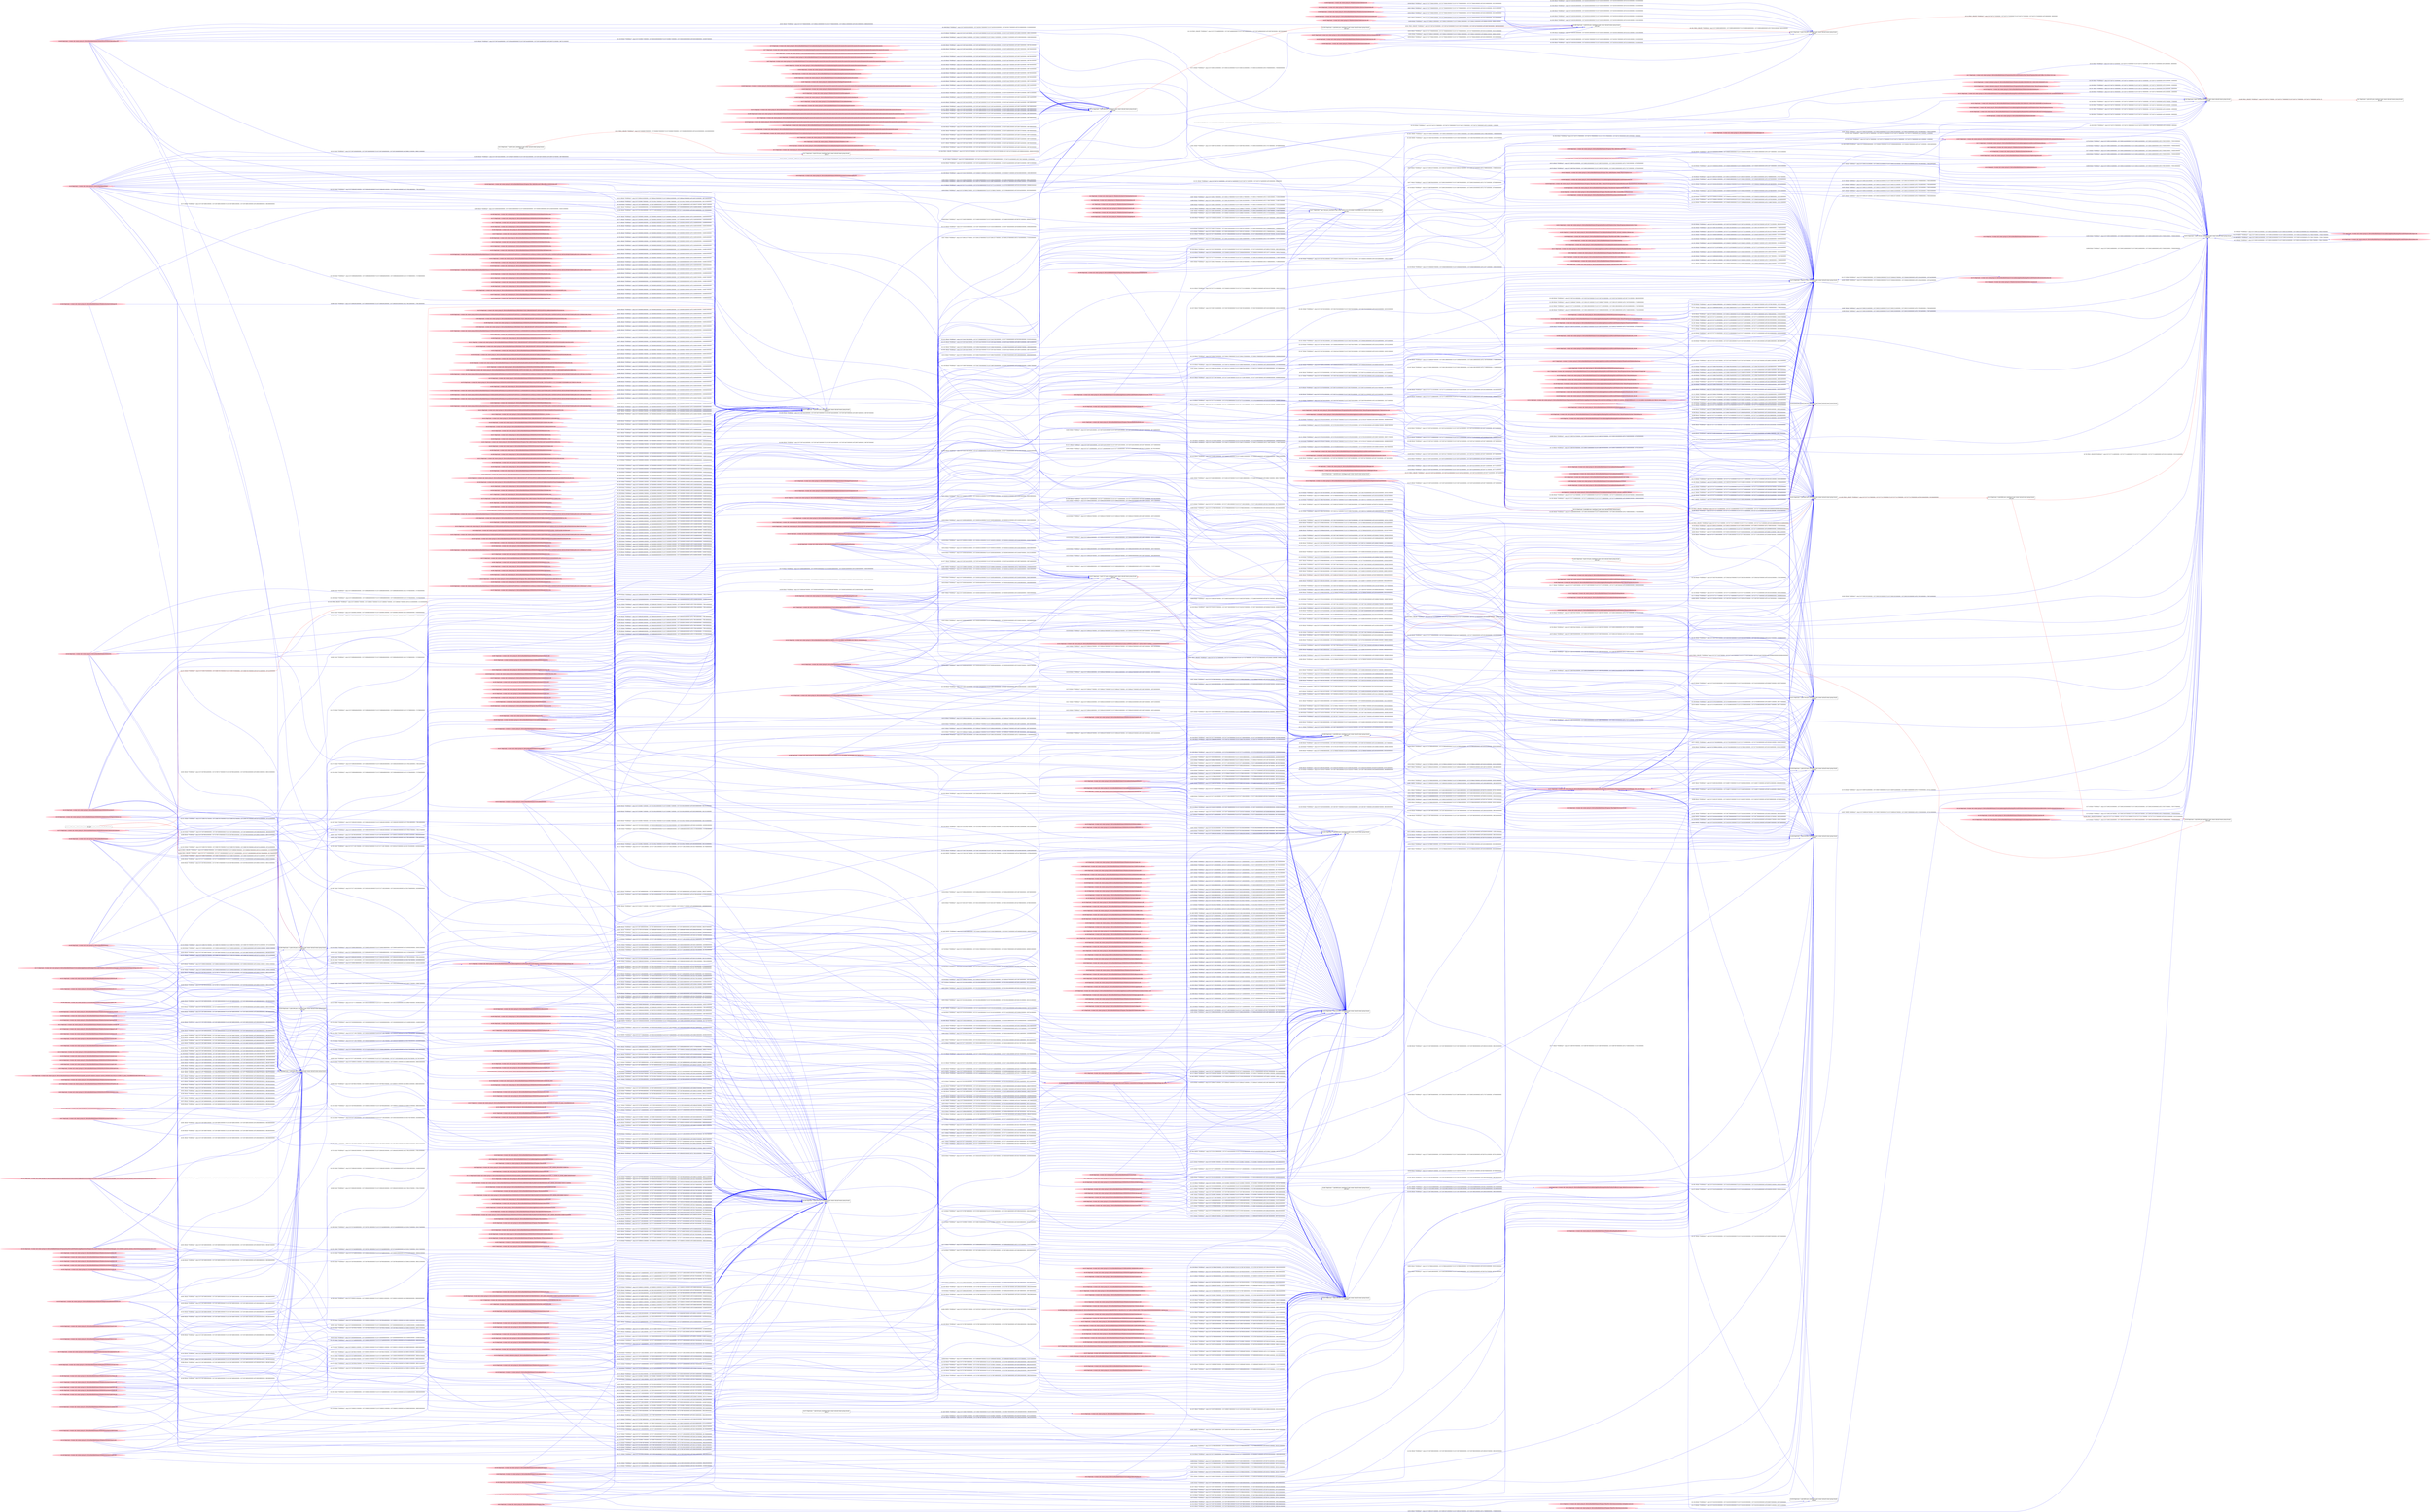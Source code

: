 digraph  {
rankdir=LR
"0"[color=black,label="id:0 HopCount: 0 pid:7336 proc_starttime:0 cmd: owner uid:null owner group id:null,\n null null", shape=box,style=solid];
"1"[color=black,label="id:1 HopCount: 1 pid:4192 proc_starttime:0 cmd: owner uid:null owner group id:null,\n null null", shape=box,style=solid];
"0" -> "1" [id=486,__obj="PROC_CREATE"color=red,label="id:486 PROC_CREATE **NORMAL**  seqs:[1557240731770000000, 1557240731770000000] T:[1557240731770000000, 1557240731770000000] relT:[0, 0]",style=solid];
"307"[color=black,label="id:307 HopCount: -5 pid:7472 proc_starttime:0 cmd: owner uid:null owner group id:null,\n null null", shape=box,style=solid];
"360"[color=black,label="id:360 HopCount: -5 pid:6060 proc_starttime:0 cmd: owner uid:null owner group id:null,\n null null", shape=box,style=solid];
"307" -> "360" [id=487,__obj="PROC_CREATE"color=red,label="id:487 PROC_CREATE **NORMAL**  seqs:[1557237722759000000, 1557237722759000000] T:[1557237722759000000, 1557237722759000000] relT:[3009011000000, 3009011000000]",style=solid];
"326"[color=black,label="id:326 HopCount: -5 pid:4196 proc_starttime:0 cmd: owner uid:null owner group id:null,\n null null", shape=box,style=solid];
"172"[color=pink,label="id:172 HopCount: -6 owner uid: owner group id: /Device/HarddiskVolume2/Users/admin/AppData/Local/Packages/Microsoft.Windows.ContentDeliveryManager_cw5n1h2txyewy/Settings/settings.dat ", shape=oval,style=filled];
"326" -> "172" [id=488,__obj="WRITE"color=blue,label="id:488 WRITE **NORMAL**  seqs:[1557238432043000000, 1557238432095000000] T:[1557238432043000000, 1557238432095000000] relT:[2299727000000, 2299675000000]",style=solid];
"290"[color=black,label="id:290 HopCount: -5 pid:4136 proc_starttime:0 cmd: owner uid:null owner group id:null,\n null null", shape=box,style=solid];
"290" -> "172" [id=489,__obj="WRITE"color=blue,label="id:489 WRITE **NORMAL**  seqs:[1557239092388000000, 1557239092439000000] T:[1557239092388000000, 1557239092439000000] relT:[1639382000000, 1639331000000]",style=solid];
"119"[color=black,label="id:119 HopCount: -6 pid:8080 proc_starttime:0 cmd: owner uid:null owner group id:null,\n null null", shape=box,style=solid];
"38"[color=black,label="id:38 HopCount: -6 pid:396 proc_starttime:0 cmd: owner uid:null owner group id:null,\n null null", shape=box,style=solid];
"119" -> "38" [id=490,__obj="PROC_CREATE"color=red,label="id:490 PROC_CREATE **NORMAL**  seqs:[1557237721517000000, 1557237721517000000] T:[1557237721517000000, 1557237721517000000] relT:[3010253000000, 3010253000000]",style=solid];
"450"[color=pink,label="id:450 HopCount: -4 owner uid: owner group id: /Device/HarddiskVolume2/Users/admin/AppData/Local ", shape=oval,style=filled];
"114"[color=black,label="id:114 HopCount: -6 pid:6960 proc_starttime:0 cmd: owner uid:null owner group id:null,\n null null", shape=box,style=solid];
"450" -> "114" [id=491,__obj="READ"color=blue,label="id:491 READ **NORMAL**  seqs:[1557236754261000000, 1557236754261000000] T:[1557236754261000000, 1557236754261000000] relT:[3977509000000, 3977509000000]",style=solid];
"439"[color=pink,label="id:439 HopCount: -4 owner uid: owner group id: /Device/HarddiskVolume2/Users/admin/AppData/Local/Microsoft/Windows/Explorer/thumbcache_idx.db ", shape=oval,style=filled];
"332"[color=black,label="id:332 HopCount: -5 pid:4092 proc_starttime:0 cmd: owner uid:null owner group id:null,\n null null", shape=box,style=solid];
"439" -> "332" [id=492,__obj="READ"color=blue,label="id:492 READ **NORMAL**  seqs:[1557237721475000000, 1557237721475000000] T:[1557237721475000000, 1557237721475000000] relT:[3010295000000, 3010295000000]",style=solid];
"334"[color=pink,label="id:334 HopCount: -4 owner uid: owner group id: /Device/HarddiskVolume2/Users/admin/AppData/Local/Microsoft/Windows/Explorer/iconcache_16.db ", shape=oval,style=filled];
"334" -> "114" [id=493,__obj="READ"color=blue,label="id:493 READ **NORMAL**  seqs:[1557236754268000000, 1557236754279000000] T:[1557236754268000000, 1557236754279000000] relT:[3977502000000, 3977491000000]",style=solid];
"342"[color=pink,label="id:342 HopCount: -4 owner uid: owner group id: /Device/HarddiskVolume2/$RECYCLE.BIN/S-1-5-21-231540947-922634896-4161786520-1004/desktop.ini ", shape=oval,style=filled];
"342" -> "332" [id=494,__obj="READ"color=blue,label="id:494 READ **NORMAL**  seqs:[1557237821958000000, 1557237821958000000] T:[1557237821958000000, 1557237821958000000] relT:[2909812000000, 2909812000000]",style=solid];
"5"[color=pink,label="id:5 HopCount: -7 owner uid: owner group id: /Device/HarddiskVolume2/Windows/System32/filemgmt.dll ", shape=oval,style=filled];
"5" -> "114" [id=495,__obj="READ"color=blue,label="id:495 READ **NORMAL**  seqs:[1557236754251000000, 1557236754252000000] T:[1557236754251000000, 1557236754252000000] relT:[3977519000000, 3977518000000]",style=solid];
"6"[color=pink,label="id:6 HopCount: -6 owner uid: owner group id: /Device/HarddiskVolume2/Users/admin/Desktop/20190502_elevate2_windows_Release ", shape=oval,style=filled];
"6" -> "332" [id=496,__obj="READ"color=blue,label="id:496 READ **NORMAL**  seqs:[1557237721745000000, 1557237721747000000] T:[1557237721745000000, 1557237721747000000] relT:[3010025000000, 3010023000000]",style=solid];
"8"[color=pink,label="id:8 HopCount: -8 owner uid: owner group id: /Windows/System32/sspicli.dll ", shape=oval,style=filled];
"477"[color=black,label="id:477 HopCount: -7 pid:7248 proc_starttime:0 cmd: owner uid:S-1-5-21-231540947-922634896-4161786520-1004 owner group id:null,\n null null", shape=box,style=solid];
"8" -> "477" [id=497,__obj="READ"color=blue,label="id:497 READ **NORMAL**  seqs:[1557239012263000000, 1557239012263000000] T:[1557239012263000000, 1557239012263000000] relT:[1719507000000, 1719507000000]",style=solid];
"441"[color=pink,label="id:441 HopCount: -4 owner uid: owner group id: /Device/HarddiskVolume2/Users/admin/AppData/Local/Microsoft/Windows/Explorer ", shape=oval,style=filled];
"441" -> "114" [id=498,__obj="READ"color=blue,label="id:498 READ **NORMAL**  seqs:[1557236754261000000, 1557236754277000000] T:[1557236754261000000, 1557236754277000000] relT:[3977509000000, 3977493000000]",style=solid];
"377"[color=pink,label="id:377 HopCount: -4 owner uid: owner group id: /Device/HarddiskVolume2/Users/admin/AppData/Local/Microsoft/Windows/Explorer/ThumbCacheToDelete/thm3C.tmp ", shape=oval,style=filled];
"377" -> "332" [id=499,__obj="READ"color=blue,label="id:499 READ **NORMAL**  seqs:[1557237721474000000, 1557237721474000000] T:[1557237721474000000, 1557237721474000000] relT:[3010296000000, 3010296000000]",style=solid];
"422"[color=pink,label="id:422 HopCount: -4 owner uid: owner group id: /Device/HarddiskVolume2/ProgramData/Microsoft/Windows/Start Menu/Programs/Administrative Tools/services.lnk ", shape=oval,style=filled];
"422" -> "114" [id=500,__obj="READ"color=blue,label="id:500 READ **NORMAL**  seqs:[1557236754250000000, 1557236754250000000] T:[1557236754250000000, 1557236754250000000] relT:[3977520000000, 3977520000000]",style=solid];
"9"[color=pink,label="id:9 HopCount: -6 owner uid: owner group id: /Device/HarddiskVolume2/Users/admin/Desktop/firefox.lnk ", shape=oval,style=filled];
"9" -> "332" [id=501,__obj="READ"color=blue,label="id:501 READ **NORMAL**  seqs:[1557237721805000000, 1557237721806000000] T:[1557237721805000000, 1557237721806000000] relT:[3009965000000, 3009964000000]",style=solid];
"359"[color=pink,label="id:359 HopCount: -4 owner uid: owner group id: /Device/HarddiskVolume2/Users/admin/AppData/Local/Microsoft/Windows/Explorer/iconcache_idx.db ", shape=oval,style=filled];
"359" -> "114" [id=502,__obj="READ"color=blue,label="id:502 READ **NORMAL**  seqs:[1557236754262000000, 1557236754268000000] T:[1557236754262000000, 1557236754268000000] relT:[3977508000000, 3977502000000]",style=solid];
"478"[color=pink,label="id:478 HopCount: -7 owner uid: owner group id: /Device/HarddiskVolume2/Windows/System32/en-US/filemgmt.dll.mui ", shape=oval,style=filled];
"478" -> "114" [id=503,__obj="READ"color=blue,label="id:503 READ **NORMAL**  seqs:[1557236754253000000, 1557236754260000000] T:[1557236754253000000, 1557236754260000000] relT:[3977517000000, 3977510000000]",style=solid];
"355"[color=pink,label="id:355 HopCount: -4 owner uid: owner group id: /Device/HarddiskVolume2/Users/admin/Desktop ", shape=oval,style=filled];
"355" -> "332" [id=504,__obj="READ"color=blue,label="id:504 READ **NORMAL**  seqs:[1557237721416000000, 1557237721752000000] T:[1557237721416000000, 1557237721752000000] relT:[3010354000000, 3010018000000]",style=solid];
"3"[color=pink,label="id:3 HopCount: -6 owner uid: owner group id: /Device/HarddiskVolume2/Users/admin/AppData/Local/Microsoft/Windows/Explorer/iconcache_48.db ", shape=oval,style=filled];
"3" -> "332" [id=505,__obj="READ"color=blue,label="id:505 READ **NORMAL**  seqs:[1557237721891000000, 1557237721901000000] T:[1557237721891000000, 1557237721901000000] relT:[3009879000000, 3009869000000]",style=solid];
"435"[color=pink,label="id:435 HopCount: -4 owner uid: owner group id: /Device/HarddiskVolume2/Users/admin/AppData/Roaming/Microsoft/Windows/Recent/AutomaticDestinations/5f7b5f1e01b83767.automaticDestinations-ms ", shape=oval,style=filled];
"435" -> "360" [id=506,__obj="READ"color=blue,label="id:506 READ **NORMAL**  seqs:[1557238844392000000, 1557238844392000000] T:[1557238844392000000, 1557238844392000000] relT:[1887378000000, 1887378000000]",style=solid];
"437"[color=pink,label="id:437 HopCount: -4 owner uid: owner group id: /Device/HarddiskVolume2/Users/admin ", shape=oval,style=filled];
"437" -> "360" [id=507,__obj="READ"color=blue,label="id:507 READ **NORMAL**  seqs:[1557238844246000000, 1557238844477000000] T:[1557238844246000000, 1557238844477000000] relT:[1887524000000, 1887293000000]",style=solid];
"434"[color=pink,label="id:434 HopCount: -4 owner uid: owner group id: /Device/HarddiskVolume2/Users/admin/AppData/Roaming/Microsoft/Windows/Recent/AutomaticDestinations/f01b4d95cf55d32a.automaticDestinations-ms ", shape=oval,style=filled];
"434" -> "360" [id=508,__obj="READ"color=blue,label="id:508 READ **NORMAL**  seqs:[1557238844358000000, 1557238844359000000] T:[1557238844358000000, 1557238844359000000] relT:[1887412000000, 1887411000000]",style=solid];
"294"[color=pink,label="id:294 HopCount: -4 owner uid: owner group id: /Device/HarddiskVolume2/Users/admin/Documents ", shape=oval,style=filled];
"294" -> "360" [id=509,__obj="READ"color=blue,label="id:509 READ **NORMAL**  seqs:[1557238844370000000, 1557238844370000000] T:[1557238844370000000, 1557238844370000000] relT:[1887400000000, 1887400000000]",style=solid];
"16"[color=pink,label="id:16 HopCount: -2 owner uid: owner group id: /Device/HarddiskVolume2 ", shape=oval,style=filled];
"27"[color=black,label="id:27 HopCount: -6 pid:4704 proc_starttime:0 cmd: owner uid:null owner group id:null,\n null null", shape=box,style=solid];
"16" -> "27" [id=510,__obj="READ"color=blue,label="id:510 READ **NORMAL**  seqs:[1557236743649000000, 1557236743649000000] T:[1557236743649000000, 1557236743649000000] relT:[3988121000000, 3988121000000]",style=solid];
"51"[color=pink,label="id:51 HopCount: -6 owner uid: owner group id: /Device/HarddiskVolume2/Users/admin/Pictures/desktop.ini ", shape=oval,style=filled];
"51" -> "360" [id=511,__obj="READ"color=blue,label="id:511 READ **NORMAL**  seqs:[1557238844391000000, 1557238844392000000] T:[1557238844391000000, 1557238844392000000] relT:[1887379000000, 1887378000000]",style=solid];
"14"[color=black,label="id:14 HopCount: -7 pid:452 proc_starttime:0 cmd: owner uid:null owner group id:null,\n null null", shape=box,style=solid];
"14" -> "27" [id=512,__obj="PROC_CREATE"color=red,label="id:512 PROC_CREATE **NORMAL**  seqs:[1557236486470000000, 1557236486470000000] T:[1557236486470000000, 1557236486470000000] relT:[4245300000000, 4245300000000]",style=solid];
"16" -> "360" [id=513,__obj="READ"color=blue,label="id:513 READ **NORMAL**  seqs:[1557238844245000000, 1557238844476000000] T:[1557238844245000000, 1557238844476000000] relT:[1887525000000, 1887294000000]",style=solid];
"13"[color=black,label="id:13 HopCount: -2 pid:3740 proc_starttime:0 cmd: owner uid:null owner group id:null,\n null null", shape=box,style=solid];
"13" -> "0" [id=514,__obj="PROC_CREATE"color=red,label="id:514 PROC_CREATE **NORMAL**  seqs:[1557240731732000000, 1557240731732000000] T:[1557240731732000000, 1557240731732000000] relT:[38000000, 38000000]",style=solid];
"42"[color=pink,label="id:42 HopCount: -6 owner uid: owner group id: /Device/HarddiskVolume2/Users/admin/Videos/desktop.ini ", shape=oval,style=filled];
"42" -> "360" [id=515,__obj="READ"color=blue,label="id:515 READ **NORMAL**  seqs:[1557238844387000000, 1557238844387000000] T:[1557238844387000000, 1557238844387000000] relT:[1887383000000, 1887383000000]",style=solid];
"186"[color=pink,label="id:186 HopCount: -6 owner uid: owner group id: /Device/HarddiskVolume2/Users/admin/AppData/Local/Packages/Microsoft.Windows.ContentDeliveryManager_cw5n1h2txyewy/Settings/settings.dat.LOG1 ", shape=oval,style=filled];
"326" -> "186" [id=516,__obj="WRITE"color=blue,label="id:516 WRITE **NORMAL**  seqs:[1557238432001000000, 1557238432001000000] T:[1557238432001000000, 1557238432001000000] relT:[2299769000000, 2299769000000]",style=solid];
"423"[color=pink,label="id:423 HopCount: -4 owner uid: owner group id: /Device/HarddiskVolume2/Users/desktop.ini ", shape=oval,style=filled];
"423" -> "360" [id=517,__obj="READ"color=blue,label="id:517 READ **NORMAL**  seqs:[1557238844245000000, 1557238844245000000] T:[1557238844245000000, 1557238844245000000] relT:[1887525000000, 1887525000000]",style=solid];
"296"[color=black,label="id:296 HopCount: -5 pid:6460 proc_starttime:0 cmd: owner uid:null owner group id:null,\n null null", shape=box,style=solid];
"296" -> "186" [id=518,__obj="WRITE"color=blue,label="id:518 WRITE **NORMAL**  seqs:[1557237771664000000, 1557238101825000000] T:[1557237771664000000, 1557238101825000000] relT:[2960106000000, 2629945000000]",style=solid];
"16" -> "0" [id=519,__obj="READ"color=blue,label="id:519 READ **NORMAL**  seqs:[1557240731743000000, 1557240731743000000] T:[1557240731743000000, 1557240731743000000] relT:[27000000, 27000000]",style=solid];
"445"[color=pink,label="id:445 HopCount: -4 owner uid: owner group id: /Device/HarddiskVolume2/Users/admin/AppData/Roaming/Microsoft/Windows/Themes/CachedFiles ", shape=oval,style=filled];
"445" -> "360" [id=520,__obj="READ"color=blue,label="id:520 READ **NORMAL**  seqs:[1557238844267000000, 1557238849280000000] T:[1557238844267000000, 1557238849280000000] relT:[1887503000000, 1882490000000]",style=solid];
"290" -> "186" [id=521,__obj="WRITE"color=blue,label="id:521 WRITE **NORMAL**  seqs:[1557239092359000000, 1557239092359000000] T:[1557239092359000000, 1557239092359000000] relT:[1639411000000, 1639411000000]",style=solid];
"380"[color=pink,label="id:380 HopCount: -4 owner uid: owner group id: /Device/HarddiskVolume2/Users/admin/AppData/Roaming/Microsoft/Windows/Themes ", shape=oval,style=filled];
"380" -> "360" [id=522,__obj="READ"color=blue,label="id:522 READ **NORMAL**  seqs:[1557238844248000000, 1557238844352000000] T:[1557238844248000000, 1557238844352000000] relT:[1887522000000, 1887418000000]",style=solid];
"296" -> "172" [id=523,__obj="WRITE"color=blue,label="id:523 WRITE **NORMAL**  seqs:[1557237771700000000, 1557238101928000000] T:[1557237771700000000, 1557238101928000000] relT:[2960070000000, 2629842000000]",style=solid];
"17"[color=pink,label="id:17 HopCount: -2 owner uid: owner group id: /Device/HarddiskVolume2/ProgramData/Microsoft/Windows/Start Menu/Programs/Microsoft Office 2013/Word 2013.lnk ", shape=oval,style=filled];
"17" -> "0" [id=524,__obj="READ"color=blue,label="id:524 READ **NORMAL**  seqs:[1557240731742000000, 1557240731742000000] T:[1557240731742000000, 1557240731742000000] relT:[28000000, 28000000]",style=solid];
"19"[color=pink,label="id:19 HopCount: -6 owner uid: owner group id: /Device/HarddiskVolume2/Windows/System32/powrprof.dll ", shape=oval,style=filled];
"19" -> "296" [id=525,__obj="READ"color=blue,label="id:525 READ **NORMAL**  seqs:[1557236748907000000, 1557236748907000000] T:[1557236748907000000, 1557236748907000000] relT:[3982863000000, 3982863000000]",style=solid];
"22"[color=pink,label="id:22 HopCount: -6 owner uid: owner group id: /Device/HarddiskVolume2/Windows/System32/windows.storage.dll ", shape=oval,style=filled];
"22" -> "296" [id=526,__obj="READ"color=blue,label="id:526 READ **NORMAL**  seqs:[1557236748906000000, 1557236748906000000] T:[1557236748906000000, 1557236748906000000] relT:[3982864000000, 3982864000000]",style=solid];
"120"[color=pink,label="id:120 HopCount: -6 owner uid: owner group id: /Device/HarddiskVolume2/Windows/System32/msvcrt.dll ", shape=oval,style=filled];
"120" -> "296" [id=527,__obj="READ"color=blue,label="id:527 READ **NORMAL**  seqs:[1557236748903000000, 1557236748903000000] T:[1557236748903000000, 1557236748903000000] relT:[3982867000000, 3982867000000]",style=solid];
"23"[color=pink,label="id:23 HopCount: -6 owner uid: owner group id: /Device/HarddiskVolume2/WINDOWS/SYSTEM32/WMSGAPI.DLL ", shape=oval,style=filled];
"23" -> "296" [id=528,__obj="READ"color=blue,label="id:528 READ **NORMAL**  seqs:[1557236748904000000, 1557236748904000000] T:[1557236748904000000, 1557236748904000000] relT:[3982866000000, 3982866000000]",style=solid];
"69"[color=pink,label="id:69 HopCount: -6 owner uid: owner group id: /Device/HarddiskVolume2/Users/admin/Downloads/desktop.ini ", shape=oval,style=filled];
"69" -> "360" [id=529,__obj="READ"color=blue,label="id:529 READ **NORMAL**  seqs:[1557238844383000000, 1557238844383000000] T:[1557238844383000000, 1557238844383000000] relT:[1887387000000, 1887387000000]",style=solid];
"24"[color=pink,label="id:24 HopCount: -6 owner uid: owner group id: /Device/HarddiskVolume2/Windows/System32/userenv.dll ", shape=oval,style=filled];
"24" -> "296" [id=530,__obj="READ"color=blue,label="id:530 READ **NORMAL**  seqs:[1557236748904000000, 1557236748904000000] T:[1557236748904000000, 1557236748904000000] relT:[3982866000000, 3982866000000]",style=solid];
"347"[color=pink,label="id:347 HopCount: -2 owner uid: owner group id: /Device/HarddiskVolume2/Users/admin/AppData/Roaming/Microsoft/Windows/Recent/AutomaticDestinations ", shape=oval,style=filled];
"347" -> "360" [id=531,__obj="READ"color=blue,label="id:531 READ **NORMAL**  seqs:[1557238844358000000, 1557238844392000000] T:[1557238844358000000, 1557238844392000000] relT:[1887412000000, 1887378000000]",style=solid];
"430"[color=pink,label="id:430 HopCount: -4 owner uid: owner group id: /Device/HarddiskVolume2/Users ", shape=oval,style=filled];
"430" -> "360" [id=532,__obj="READ"color=blue,label="id:532 READ **NORMAL**  seqs:[1557238844246000000, 1557238844477000000] T:[1557238844246000000, 1557238844477000000] relT:[1887524000000, 1887293000000]",style=solid];
"355" -> "360" [id=533,__obj="READ"color=blue,label="id:533 READ **NORMAL**  seqs:[1557238844377000000, 1557238844377000000] T:[1557238844377000000, 1557238844377000000] relT:[1887393000000, 1887393000000]",style=solid];
"47"[color=pink,label="id:47 HopCount: -6 owner uid: owner group id: /Device/HarddiskVolume2/Users/admin/Documents/desktop.ini ", shape=oval,style=filled];
"47" -> "360" [id=534,__obj="READ"color=blue,label="id:534 READ **NORMAL**  seqs:[1557238844371000000, 1557238844371000000] T:[1557238844371000000, 1557238844371000000] relT:[1887399000000, 1887399000000]",style=solid];
"32"[color=pink,label="id:32 HopCount: -6 owner uid: owner group id: /Device/HarddiskVolume2/Users/admin/Desktop/desktop.ini ", shape=oval,style=filled];
"32" -> "360" [id=535,__obj="READ"color=blue,label="id:535 READ **NORMAL**  seqs:[1557238844378000000, 1557238844378000000] T:[1557238844378000000, 1557238844378000000] relT:[1887392000000, 1887392000000]",style=solid];
"338"[color=pink,label="id:338 HopCount: -4 owner uid: owner group id: /Device/HarddiskVolume2/Users/admin/AppData/Roaming ", shape=oval,style=filled];
"338" -> "360" [id=536,__obj="READ"color=blue,label="id:536 READ **NORMAL**  seqs:[1557238844247000000, 1557238844478000000] T:[1557238844247000000, 1557238844478000000] relT:[1887523000000, 1887292000000]",style=solid];
"383"[color=pink,label="id:383 HopCount: -4 owner uid: owner group id: /Device/HarddiskVolume2/Users/admin/AppData/Roaming/Microsoft ", shape=oval,style=filled];
"383" -> "360" [id=537,__obj="READ"color=blue,label="id:537 READ **NORMAL**  seqs:[1557238844247000000, 1557238844478000000] T:[1557238844247000000, 1557238844478000000] relT:[1887523000000, 1887292000000]",style=solid];
"104"[color=pink,label="id:104 HopCount: -6 owner uid: owner group id: /Device/HarddiskVolume2/Users/admin/Downloads ", shape=oval,style=filled];
"104" -> "360" [id=538,__obj="READ"color=blue,label="id:538 READ **NORMAL**  seqs:[1557238844382000000, 1557238844382000000] T:[1557238844382000000, 1557238844382000000] relT:[1887388000000, 1887388000000]",style=solid];
"410"[color=pink,label="id:410 HopCount: -4 owner uid: owner group id: /Device/HarddiskVolume2/Users/admin/AppData/Roaming/Microsoft/desktop.ini ", shape=oval,style=filled];
"410" -> "360" [id=539,__obj="READ"color=blue,label="id:539 READ **NORMAL**  seqs:[1557238844247000000, 1557238844247000000] T:[1557238844247000000, 1557238844247000000] relT:[1887523000000, 1887523000000]",style=solid];
"398"[color=pink,label="id:398 HopCount: -4 owner uid: owner group id: /Device/HarddiskVolume2/$RECYCLE.BIN/S-1-5-21-231540947-922634896-4161786520-1004 ", shape=oval,style=filled];
"398" -> "360" [id=540,__obj="READ"color=blue,label="id:540 READ **NORMAL**  seqs:[1557238844267000000, 1557238844267000000] T:[1557238844267000000, 1557238844267000000] relT:[1887503000000, 1887503000000]",style=solid];
"25"[color=pink,label="id:25 HopCount: -6 owner uid: owner group id: /Device/HarddiskVolume2/WINDOWS/SYSTEM32/EN-US/CONSENT.EXE.MUI ", shape=oval,style=filled];
"25" -> "296" [id=541,__obj="READ"color=blue,label="id:541 READ **NORMAL**  seqs:[1557236748906000000, 1557236748906000000] T:[1557236748906000000, 1557236748906000000] relT:[3982864000000, 3982864000000]",style=solid];
"49"[color=pink,label="id:49 HopCount: -6 owner uid: owner group id: /Device/HarddiskVolume2/Users/admin/Music ", shape=oval,style=filled];
"49" -> "360" [id=542,__obj="READ"color=blue,label="id:542 READ **NORMAL**  seqs:[1557238844388000000, 1557238844388000000] T:[1557238844388000000, 1557238844388000000] relT:[1887382000000, 1887382000000]",style=solid];
"164"[color=pink,label="id:164 HopCount: -6 owner uid: owner group id: /Device/HarddiskVolume2/WINDOWS/system32/combase.dll ", shape=oval,style=filled];
"164" -> "296" [id=543,__obj="READ"color=blue,label="id:543 READ **NORMAL**  seqs:[1557236748903000000, 1557236748903000000] T:[1557236748903000000, 1557236748903000000] relT:[3982867000000, 3982867000000]",style=solid];
"454"[color=pink,label="id:454 HopCount: -4 owner uid: owner group id: /Device/HarddiskVolume2/Windows/System32/kernel32.dll ", shape=oval,style=filled];
"454" -> "296" [id=544,__obj="READ"color=blue,label="id:544 READ **NORMAL**  seqs:[1557236748901000000, 1557236748901000000] T:[1557236748901000000, 1557236748901000000] relT:[3982869000000, 3982869000000]",style=solid];
"298"[color=pink,label="id:298 HopCount: -4 owner uid: owner group id: /Device/HarddiskVolume2/Windows/System32/msvcp_win.dll ", shape=oval,style=filled];
"298" -> "296" [id=545,__obj="READ"color=blue,label="id:545 READ **NORMAL**  seqs:[1557236748902000000, 1557236748902000000] T:[1557236748902000000, 1557236748902000000] relT:[3982868000000, 3982868000000]",style=solid];
"163"[color=pink,label="id:163 HopCount: -4 owner uid: owner group id: /Device/HarddiskVolume2/WINDOWS/Registration/R00000000000d.clb ", shape=oval,style=filled];
"163" -> "296" [id=546,__obj="READ"color=blue,label="id:546 READ **NORMAL**  seqs:[1557236748907000000, 1557236748907000000] T:[1557236748907000000, 1557236748907000000] relT:[3982863000000, 3982863000000]",style=solid];
"440"[color=pink,label="id:440 HopCount: -4 owner uid: owner group id: /Device/HarddiskVolume1 ", shape=oval,style=filled];
"440" -> "296" [id=547,__obj="READ"color=blue,label="id:547 READ **NORMAL**  seqs:[1557236766545000000, 1557237867477000000] T:[1557236766545000000, 1557236766545000000] relT:[3965225000000, 3965225000000]",style=solid];
"33"[color=pink,label="id:33 HopCount: -6 owner uid: owner group id: /Device/HarddiskVolume2/Windows/System32/msasn1.dll ", shape=oval,style=filled];
"33" -> "296" [id=548,__obj="READ"color=blue,label="id:548 READ **NORMAL**  seqs:[1557236748903000000, 1557236748903000000] T:[1557236748903000000, 1557236748903000000] relT:[3982867000000, 3982867000000]",style=solid];
"146"[color=pink,label="id:146 HopCount: -6 owner uid: owner group id: /Device/HarddiskVolume2/Windows/System32/sspicli.dll ", shape=oval,style=filled];
"146" -> "296" [id=549,__obj="READ"color=blue,label="id:549 READ **NORMAL**  seqs:[1557236748904000000, 1557236748904000000] T:[1557236748904000000, 1557236748904000000] relT:[3982866000000, 3982866000000]",style=solid];
"419"[color=pink,label="id:419 HopCount: -4 owner uid: owner group id: /Device/HarddiskVolume2/Users/admin/AppData/Roaming/Microsoft/Windows/Start Menu/Programs/Accessories/Notepad.lnk ", shape=oval,style=filled];
"356"[color=black,label="id:356 HopCount: -5 pid:5180 proc_starttime:0 cmd: owner uid:null owner group id:null,\n null null", shape=box,style=solid];
"419" -> "356" [id=550,__obj="READ"color=blue,label="id:550 READ **NORMAL**  seqs:[1557239022136000000, 1557239022136000000] T:[1557239022136000000, 1557239022136000000] relT:[1709634000000, 1709634000000]",style=solid];
"327"[color=pink,label="id:327 HopCount: -4 owner uid: owner group id: /Device/HarddiskVolume2/Users/admin/AppData/Roaming/Microsoft/Windows/Themes/CachedFiles/CachedImage_1024_768_POS4.jpg ", shape=oval,style=filled];
"327" -> "307" [id=551,__obj="READ"color=blue,label="id:551 READ **NORMAL**  seqs:[1557238385508000000, 1557238390541000000] T:[1557238385508000000, 1557238390540000000] relT:[2346262000000, 2341230000000]",style=solid];
"216"[color=pink,label="id:216 HopCount: -4 owner uid: owner group id: /Device/HarddiskVolume2/WINDOWS/system32 ", shape=oval,style=filled];
"216" -> "356" [id=552,__obj="READ"color=blue,label="id:552 READ **NORMAL**  seqs:[1557238847934000000, 1557238847934000000] T:[1557238847934000000, 1557238847934000000] relT:[1883836000000, 1883836000000]",style=solid];
"38" -> "307" [id=553,__obj="PROC_CREATE"color=red,label="id:553 PROC_CREATE **NORMAL**  seqs:[1557237721827000000, 1557237721827000000] T:[1557237721827000000, 1557237721827000000] relT:[3009943000000, 3009943000000]",style=solid];
"194"[color=pink,label="id:194 HopCount: -6 owner uid: owner group id: /Device/HarddiskVolume2/Users/admin/Videos ", shape=oval,style=filled];
"194" -> "360" [id=554,__obj="READ"color=blue,label="id:554 READ **NORMAL**  seqs:[1557238844384000000, 1557238844384000000] T:[1557238844384000000, 1557238844384000000] relT:[1887386000000, 1887386000000]",style=solid];
"380" -> "356" [id=555,__obj="READ"color=blue,label="id:555 READ **NORMAL**  seqs:[1557239279169000000, 1557239374096000000] T:[1557239279169000000, 1557239374096000000] relT:[1452601000000, 1357674000000]",style=solid];
"423" -> "356" [id=556,__obj="READ"color=blue,label="id:556 READ **NORMAL**  seqs:[1557239279165000000, 1557239374049000000] T:[1557239279165000000, 1557239374049000000] relT:[1452605000000, 1357721000000]",style=solid];
"327" -> "360" [id=557,__obj="READ"color=blue,label="id:557 READ **NORMAL**  seqs:[1557238844355000000, 1557238849281000000] T:[1557238844355000000, 1557238849281000000] relT:[1887415000000, 1882489000000]",style=solid];
"482"[color=pink,label="id:482 HopCount: -6 owner uid: owner group id: /Device/HarddiskVolume2/Users/admin/AppData/Roaming/Microsoft/Windows/Start Menu/Programs/Accessories ", shape=oval,style=filled];
"482" -> "356" [id=558,__obj="READ"color=blue,label="id:558 READ **NORMAL**  seqs:[1557239022135000000, 1557239022135000000] T:[1557239022135000000, 1557239022135000000] relT:[1709635000000, 1709635000000]",style=solid];
"457"[color=pink,label="id:457 HopCount: -4 owner uid: owner group id: /Device/HarddiskVolume2/Users/admin/AppData/Roaming/Microsoft/Windows ", shape=oval,style=filled];
"457" -> "360" [id=559,__obj="READ"color=blue,label="id:559 READ **NORMAL**  seqs:[1557238844248000000, 1557238844478000000] T:[1557238844248000000, 1557238844478000000] relT:[1887522000000, 1887292000000]",style=solid];
"457" -> "356" [id=560,__obj="READ"color=blue,label="id:560 READ **NORMAL**  seqs:[1557238847943000000, 1557239374172000000] T:[1557238847943000000, 1557239374172000000] relT:[1883827000000, 1357598000000]",style=solid];
"448"[color=pink,label="id:448 HopCount: -4 owner uid: owner group id: /Device/HarddiskVolume2/Users/Public ", shape=oval,style=filled];
"448" -> "360" [id=561,__obj="READ"color=blue,label="id:561 READ **NORMAL**  seqs:[1557238844284000000, 1557238844284000000] T:[1557238844284000000, 1557238844284000000] relT:[1887486000000, 1887486000000]",style=solid];
"43"[color=pink,label="id:43 HopCount: -6 owner uid: owner group id: /Device/HarddiskVolume2/Users/admin/AppData/Roaming/Microsoft/Windows/Start Menu/Programs/desktop.ini ", shape=oval,style=filled];
"43" -> "356" [id=562,__obj="READ"color=blue,label="id:562 READ **NORMAL**  seqs:[1557238847945000000, 1557238847945000000] T:[1557238847945000000, 1557238847945000000] relT:[1883825000000, 1883825000000]",style=solid];
"279"[color=pink,label="id:279 HopCount: -4 owner uid: owner group id: /Device/HarddiskVolume2/Users/admin/AppData ", shape=oval,style=filled];
"279" -> "360" [id=563,__obj="READ"color=blue,label="id:563 READ **NORMAL**  seqs:[1557238844246000000, 1557238844477000000] T:[1557238844246000000, 1557238844477000000] relT:[1887524000000, 1887293000000]",style=solid];
"226"[color=pink,label="id:226 HopCount: -6 owner uid: owner group id: /Device/HarddiskVolume2/Users/admin/Pictures ", shape=oval,style=filled];
"226" -> "360" [id=564,__obj="READ"color=blue,label="id:564 READ **NORMAL**  seqs:[1557238844390000000, 1557238844390000000] T:[1557238844390000000, 1557238844390000000] relT:[1887380000000, 1887380000000]",style=solid];
"35"[color=pink,label="id:35 HopCount: -6 owner uid: owner group id: /Device/HarddiskVolume2/Windows/System32/urlmon.dll ", shape=oval,style=filled];
"35" -> "296" [id=565,__obj="READ"color=blue,label="id:565 READ **NORMAL**  seqs:[1557236748908000000, 1557236748908000000] T:[1557236748908000000, 1557236748908000000] relT:[3982862000000, 3982862000000]",style=solid];
"435" -> "356" [id=566,__obj="READ"color=blue,label="id:566 READ **NORMAL**  seqs:[1557239279216000000, 1557239374141000000] T:[1557239279216000000, 1557239374141000000] relT:[1452554000000, 1357629000000]",style=solid];
"34"[color=pink,label="id:34 HopCount: -6 owner uid: owner group id: /Device/HarddiskVolume2/Users/admin/Music/desktop.ini ", shape=oval,style=filled];
"34" -> "360" [id=567,__obj="READ"color=blue,label="id:567 READ **NORMAL**  seqs:[1557238844389000000, 1557238844389000000] T:[1557238844389000000, 1557238844389000000] relT:[1887381000000, 1887381000000]",style=solid];
"393"[color=pink,label="id:393 HopCount: -4 owner uid: owner group id: /Device/HarddiskVolume2/WINDOWS/SYSTEM32/LOCALE.NLS ", shape=oval,style=filled];
"393" -> "296" [id=568,__obj="READ"color=blue,label="id:568 READ **NORMAL**  seqs:[1557236748902000000, 1557236748902000000] T:[1557236748902000000, 1557236748902000000] relT:[3982868000000, 3982868000000]",style=solid];
"26"[color=pink,label="id:26 HopCount: -6 owner uid: owner group id: /Device/HarddiskVolume2/Users/admin/AppData/Roaming/Microsoft/Windows/Start Menu/Programs/System Tools/desktop.ini ", shape=oval,style=filled];
"26" -> "356" [id=569,__obj="READ"color=blue,label="id:569 READ **NORMAL**  seqs:[1557238847946000000, 1557238847946000000] T:[1557238847946000000, 1557238847946000000] relT:[1883824000000, 1883824000000]",style=solid];
"342" -> "360" [id=570,__obj="READ"color=blue,label="id:570 READ **NORMAL**  seqs:[1557238844277000000, 1557238844277000000] T:[1557238844277000000, 1557238844277000000] relT:[1887493000000, 1887493000000]",style=solid];
"45"[color=pink,label="id:45 HopCount: -6 owner uid: owner group id: /Device/HarddiskVolume2/WINDOWS/WinSxS/amd64_microsoft.windows.common-controls_6595b64144ccf1df_6.0.16299.125_none_15cbcf8893620c09/COMCTL32.dll ", shape=oval,style=filled];
"45" -> "296" [id=571,__obj="READ"color=blue,label="id:571 READ **NORMAL**  seqs:[1557236748905000000, 1557236748905000000] T:[1557236748905000000, 1557236748905000000] relT:[3982865000000, 3982865000000]",style=solid];
"165"[color=pink,label="id:165 HopCount: -6 owner uid: owner group id: /Device/HarddiskVolume2/WINDOWS/system32/CRYPTSP.dll ", shape=oval,style=filled];
"165" -> "296" [id=572,__obj="READ"color=blue,label="id:572 READ **NORMAL**  seqs:[1557236748905000000, 1557236748905000000] T:[1557236748905000000, 1557236748905000000] relT:[3982865000000, 3982865000000]",style=solid];
"48"[color=pink,label="id:48 HopCount: -6 owner uid: owner group id: /Device/HarddiskVolume2/Windows/System32/msctf.dll ", shape=oval,style=filled];
"48" -> "296" [id=573,__obj="READ"color=blue,label="id:573 READ **NORMAL**  seqs:[1557236748905000000, 1557236748905000000] T:[1557236748905000000, 1557236748905000000] relT:[3982865000000, 3982865000000]",style=solid];
"406"[color=pink,label="id:406 HopCount: -3 owner uid: owner group id: /Device/HarddiskVolume2/WINDOWS/SYSTEM32/kernelbase.dll ", shape=oval,style=filled];
"406" -> "296" [id=574,__obj="READ"color=blue,label="id:574 READ **NORMAL**  seqs:[1557236748901000000, 1557236748901000000] T:[1557236748901000000, 1557236748901000000] relT:[3982869000000, 3982869000000]",style=solid];
"50"[color=pink,label="id:50 HopCount: -6 owner uid: owner group id: /Device/HarddiskVolume2/WINDOWS/SYSTEM32/WTSAPI32.dll ", shape=oval,style=filled];
"50" -> "296" [id=575,__obj="READ"color=blue,label="id:575 READ **NORMAL**  seqs:[1557236748905000000, 1557236748905000000] T:[1557236748905000000, 1557236748905000000] relT:[3982865000000, 3982865000000]",style=solid];
"434" -> "356" [id=576,__obj="READ"color=blue,label="id:576 READ **NORMAL**  seqs:[1557239279200000000, 1557239374105000000] T:[1557239279200000000, 1557239374105000000] relT:[1452570000000, 1357665000000]",style=solid];
"213"[color=pink,label="id:213 HopCount: -6 owner uid: owner group id: /Device/HarddiskVolume2/WINDOWS/SYSTEM32/FMS.DLL ", shape=oval,style=filled];
"303"[color=black,label="id:303 HopCount: -5 pid:4516 proc_starttime:0 cmd: owner uid:null owner group id:null,\n null null", shape=box,style=solid];
"213" -> "303" [id=577,__obj="READ"color=blue,label="id:577 READ **NORMAL**  seqs:[1557237713839000000, 1557237714149000000] T:[1557237713839000000, 1557237714149000000] relT:[3017931000000, 3017621000000]",style=solid];
"430" -> "307" [id=578,__obj="READ"color=blue,label="id:578 READ **NORMAL**  seqs:[1557238385466000000, 1557238385540000000] T:[1557238385466000000, 1557238385540000000] relT:[2346304000000, 2346230000000]",style=solid];
"19" -> "303" [id=579,__obj="READ"color=blue,label="id:579 READ **NORMAL**  seqs:[1557237713834000000, 1557237713834000000] T:[1557237713834000000, 1557237713834000000] relT:[3017936000000, 3017936000000]",style=solid];
"437" -> "307" [id=580,__obj="READ"color=blue,label="id:580 READ **NORMAL**  seqs:[1557238385467000000, 1557238385540000000] T:[1557238385467000000, 1557238385540000000] relT:[2346303000000, 2346230000000]",style=solid];
"58"[color=pink,label="id:58 HopCount: -6 owner uid: owner group id: /Device/HarddiskVolume2/WINDOWS/system32/coremessaging.dll ", shape=oval,style=filled];
"58" -> "303" [id=581,__obj="READ"color=blue,label="id:581 READ **NORMAL**  seqs:[1557237713839000000, 1557237713839000000] T:[1557237713839000000, 1557237713839000000] relT:[3017931000000, 3017931000000]",style=solid];
"410" -> "307" [id=582,__obj="READ"color=blue,label="id:582 READ **NORMAL**  seqs:[1557238385468000000, 1557238385541000000] T:[1557238385468000000, 1557238385541000000] relT:[2346302000000, 2346229000000]",style=solid];
"383" -> "307" [id=583,__obj="READ"color=blue,label="id:583 READ **NORMAL**  seqs:[1557238385468000000, 1557238385542000000] T:[1557238385468000000, 1557238385542000000] relT:[2346302000000, 2346228000000]",style=solid];
"338" -> "307" [id=584,__obj="READ"color=blue,label="id:584 READ **NORMAL**  seqs:[1557238385467000000, 1557238385541000000] T:[1557238385467000000, 1557238385541000000] relT:[2346303000000, 2346229000000]",style=solid];
"349"[color=pink,label="id:349 HopCount: -4 owner uid: owner group id: /Device/HarddiskVolume2/Windows/System32/shlwapi.dll ", shape=oval,style=filled];
"349" -> "303" [id=585,__obj="READ"color=blue,label="id:585 READ **NORMAL**  seqs:[1557235100424000000, 1557237713832000000] T:[1557235100424000000, 1557237713832000000] relT:[5631346000000, 3017938000000]",style=solid];
"59"[color=pink,label="id:59 HopCount: -6 owner uid: owner group id: /Device/HarddiskVolume2/Users/admin/AppData/Roaming/Microsoft/Windows/Start Menu ", shape=oval,style=filled];
"59" -> "356" [id=586,__obj="READ"color=blue,label="id:586 READ **NORMAL**  seqs:[1557238847944000000, 1557238847944000000] T:[1557238847944000000, 1557238847944000000] relT:[1883826000000, 1883826000000]",style=solid];
"380" -> "307" [id=587,__obj="READ"color=blue,label="id:587 READ **NORMAL**  seqs:[1557238385469000000, 1557238385504000000] T:[1557238385469000000, 1557238385504000000] relT:[2346301000000, 2346266000000]",style=solid];
"398" -> "307" [id=588,__obj="READ"color=blue,label="id:588 READ **NORMAL**  seqs:[1557238385483000000, 1557238385483000000] T:[1557238385483000000, 1557238385483000000] relT:[2346287000000, 2346287000000]",style=solid];
"398" -> "356" [id=589,__obj="READ"color=blue,label="id:589 READ **NORMAL**  seqs:[1557239279182000000, 1557239374070000000] T:[1557239279182000000, 1557239374070000000] relT:[1452588000000, 1357700000000]",style=solid];
"434" -> "307" [id=590,__obj="READ"color=blue,label="id:590 READ **NORMAL**  seqs:[1557238385512000000, 1557238385513000000] T:[1557238385512000000, 1557238385513000000] relT:[2346258000000, 2346257000000]",style=solid];
"350"[color=pink,label="id:350 HopCount: -4 owner uid: owner group id: /Device/HarddiskVolume2/Windows/System32/user32.dll ", shape=oval,style=filled];
"350" -> "296" [id=591,__obj="READ"color=blue,label="id:591 READ **NORMAL**  seqs:[1557236748902000000, 1557236748902000000] T:[1557236748902000000, 1557236748902000000] relT:[3982868000000, 3982868000000]",style=solid];
"347" -> "356" [id=592,__obj="READ"color=blue,label="id:592 READ **NORMAL**  seqs:[1557239279200000000, 1557239374141000000] T:[1557239279200000000, 1557239374141000000] relT:[1452570000000, 1357629000000]",style=solid];
"445" -> "307" [id=593,__obj="READ"color=blue,label="id:593 READ **NORMAL**  seqs:[1557238385483000000, 1557238390539000000] T:[1557238385483000000, 1557238390539000000] relT:[2346287000000, 2341231000000]",style=solid];
"179"[color=pink,label="id:179 HopCount: -6 owner uid: owner group id: /Device/HarddiskVolume2/Windows/System32/gdi32full.dll ", shape=oval,style=filled];
"179" -> "296" [id=594,__obj="READ"color=blue,label="id:594 READ **NORMAL**  seqs:[1557236748902000000, 1557236748902000000] T:[1557236748902000000, 1557236748902000000] relT:[3982868000000, 3982868000000]",style=solid];
"16" -> "356" [id=595,__obj="READ"color=blue,label="id:595 READ **NORMAL**  seqs:[1557238672849000000, 1557239374170000000] T:[1557238672849000000, 1557239374170000000] relT:[2058921000000, 1357600000000]",style=solid];
"16" -> "307" [id=596,__obj="READ"color=blue,label="id:596 READ **NORMAL**  seqs:[1557238385465000000, 1557238385539000000] T:[1557238385465000000, 1557238385539000000] relT:[2346305000000, 2346231000000]",style=solid];
"279" -> "356" [id=597,__obj="READ"color=blue,label="id:597 READ **NORMAL**  seqs:[1557238847941000000, 1557239374171000000] T:[1557238847941000000, 1557239374171000000] relT:[1883829000000, 1357599000000]",style=solid];
"457" -> "307" [id=598,__obj="READ"color=blue,label="id:598 READ **NORMAL**  seqs:[1557238385468000000, 1557238385542000000] T:[1557238385468000000, 1557238385542000000] relT:[2346302000000, 2346228000000]",style=solid];
"65"[color=pink,label="id:65 HopCount: -6 owner uid: owner group id: /Device/HarddiskVolume2/WINDOWS/SYSTEM32/MSIMG32.DLL ", shape=oval,style=filled];
"65" -> "296" [id=599,__obj="READ"color=blue,label="id:599 READ **NORMAL**  seqs:[1557236748905000000, 1557236748905000000] T:[1557236748905000000, 1557236748905000000] relT:[3982865000000, 3982865000000]",style=solid];
"282"[color=pink,label="id:282 HopCount: -6 owner uid: owner group id: /Device/HarddiskVolume2/WINDOWS/system32/rsaenh.dll ", shape=oval,style=filled];
"282" -> "296" [id=600,__obj="READ"color=blue,label="id:600 READ **NORMAL**  seqs:[1557236748907000000, 1557236748907000000] T:[1557236748907000000, 1557236748907000000] relT:[3982863000000, 3982863000000]",style=solid];
"198"[color=pink,label="id:198 HopCount: -6 owner uid: owner group id: /Device/HarddiskVolume2/Windows/System32/ucrtbase.dll ", shape=oval,style=filled];
"198" -> "296" [id=601,__obj="READ"color=blue,label="id:601 READ **NORMAL**  seqs:[1557236748902000000, 1557236748902000000] T:[1557236748902000000, 1557236748902000000] relT:[3982868000000, 3982868000000]",style=solid];
"16" -> "296" [id=602,__obj="READ"color=blue,label="id:602 READ **NORMAL**  seqs:[1557236766544000000, 1557237867477000000] T:[1557236766544000000, 1557236766545000000] relT:[3965226000000, 3965225000000]",style=solid];
"68"[color=pink,label="id:68 HopCount: -6 owner uid: owner group id: /Device/HarddiskVolume2/Windows/System32/crypt32.dll ", shape=oval,style=filled];
"68" -> "296" [id=603,__obj="READ"color=blue,label="id:603 READ **NORMAL**  seqs:[1557236748903000000, 1557236748903000000] T:[1557236748903000000, 1557236748903000000] relT:[3982867000000, 3982867000000]",style=solid];
"88"[color=pink,label="id:88 HopCount: -6 owner uid: owner group id: /Device/HarddiskVolume2/WINDOWS/SYSTEM32/bcrypt.dll ", shape=oval,style=filled];
"88" -> "303" [id=604,__obj="READ"color=blue,label="id:604 READ **NORMAL**  seqs:[1557235100426000000, 1557238281688000000] T:[1557235100426000000, 1557238281688000000] relT:[5631344000000, 2450082000000]",style=solid];
"336"[color=black,label="id:336 HopCount: -5 pid:4220 proc_starttime:0 cmd: owner uid:null owner group id:null,\n null null", shape=box,style=solid];
"434" -> "336" [id=605,__obj="READ"color=blue,label="id:605 READ **NORMAL**  seqs:[1557234652645000000, 1557234662252000000] T:[1557234652645000000, 1557234662252000000] relT:[6079125000000, 6069518000000]",style=solid];
"73"[color=pink,label="id:73 HopCount: -6 owner uid: owner group id: /Device/HarddiskVolume2/Program Files/OpenSSH-Win64/sshd_config ", shape=oval,style=filled];
"73" -> "303" [id=606,__obj="READ"color=blue,label="id:606 READ **NORMAL**  seqs:[1557237713837000000, 1557237713837000000] T:[1557237713837000000, 1557237713837000000] relT:[3017933000000, 3017933000000]",style=solid];
"327" -> "336" [id=607,__obj="READ"color=blue,label="id:607 READ **NORMAL**  seqs:[1557234652642000000, 1557234667273000000] T:[1557234652642000000, 1557234667272000000] relT:[6079128000000, 6064498000000]",style=solid];
"16" -> "336" [id=608,__obj="READ"color=blue,label="id:608 READ **NORMAL**  seqs:[1557234652596000000, 1557234662303000000] T:[1557234652596000000, 1557234662303000000] relT:[6079174000000, 6069467000000]",style=solid];
"269"[color=pink,label="id:269 HopCount: -6 owner uid: owner group id: /Device/HarddiskVolume2/WINDOWS/SYSTEM32/DRIVERSTORE/FILEREPOSITORY/PRNMS011.INF_AMD64_98454FBCC35BDC3A/AMD64/MSAPPMON-MANIFEST.INI ", shape=oval,style=filled];
"269" -> "303" [id=609,__obj="READ"color=blue,label="id:609 READ **NORMAL**  seqs:[1557237713842000000, 1557237713842000000] T:[1557237713842000000, 1557237713842000000] relT:[3017928000000, 3017928000000]",style=solid];
"457" -> "336" [id=610,__obj="READ"color=blue,label="id:610 READ **NORMAL**  seqs:[1557234652599000000, 1557234662306000000] T:[1557234652599000000, 1557234662306000000] relT:[6079171000000, 6069464000000]",style=solid];
"69" -> "336" [id=611,__obj="READ"color=blue,label="id:611 READ **NORMAL**  seqs:[1557234652660000000, 1557234652660000000] T:[1557234652660000000, 1557234652660000000] relT:[6079110000000, 6079110000000]",style=solid];
"294" -> "336" [id=612,__obj="READ"color=blue,label="id:612 READ **NORMAL**  seqs:[1557234652670000000, 1557234652670000000] T:[1557234652670000000, 1557234652670000000] relT:[6079100000000, 6079100000000]",style=solid];
"78"[color=pink,label="id:78 HopCount: -6 owner uid: owner group id: /Device/HarddiskVolume2/Windows/System32/aepic.dll ", shape=oval,style=filled];
"78" -> "303" [id=613,__obj="READ"color=blue,label="id:613 READ **NORMAL**  seqs:[1557237713840000000, 1557237713840000000] T:[1557237713840000000, 1557237713840000000] relT:[3017930000000, 3017930000000]",style=solid];
"24" -> "303" [id=614,__obj="READ"color=blue,label="id:614 READ **NORMAL**  seqs:[1557238281687000000, 1557238281687000000] T:[1557238281687000000, 1557238281687000000] relT:[2450083000000, 2450083000000]",style=solid];
"347" -> "307" [id=615,__obj="READ"color=blue,label="id:615 READ **NORMAL**  seqs:[1557238385512000000, 1557238385531000000] T:[1557238385512000000, 1557238385531000000] relT:[2346258000000, 2346239000000]",style=solid];
"70"[color=pink,label="id:70 HopCount: -6 owner uid: owner group id: /Device/HarddiskVolume2/Windows/System32/cfgmgr32.dll ", shape=oval,style=filled];
"70" -> "296" [id=616,__obj="READ"color=blue,label="id:616 READ **NORMAL**  seqs:[1557236748906000000, 1557236748906000000] T:[1557236748906000000, 1557236748906000000] relT:[3982864000000, 3982864000000]",style=solid];
"173"[color=pink,label="id:173 HopCount: -6 owner uid: owner group id: /Device/HarddiskVolume2/PROGRAM FILES/WINDOWS NT/ACCESSORIES/EN-US/WORDPAD.EXE.MUI ", shape=oval,style=filled];
"173" -> "303" [id=617,__obj="READ"color=blue,label="id:617 READ **NORMAL**  seqs:[1557237713834000000, 1557237714047000000] T:[1557237713834000000, 1557237713834000000] relT:[3017936000000, 3017936000000]",style=solid];
"342" -> "307" [id=618,__obj="READ"color=blue,label="id:618 READ **NORMAL**  seqs:[1557238385484000000, 1557238385484000000] T:[1557238385484000000, 1557238385484000000] relT:[2346286000000, 2346286000000]",style=solid];
"341"[color=pink,label="id:341 HopCount: -4 owner uid: owner group id: /Device/HarddiskVolume2/WINDOWS/SYSTEM32/EN-US ", shape=oval,style=filled];
"341" -> "296" [id=619,__obj="READ"color=blue,label="id:619 READ **NORMAL**  seqs:[1557236766546000000, 1557237546805000000] T:[1557236766546000000, 1557236766546000000] relT:[3965224000000, 3965224000000]",style=solid];
"234"[color=pink,label="id:234 HopCount: -6 owner uid: owner group id: /Device/HarddiskVolume2/ProgramData/Microsoft/Windows/AppRepository/Packages/Microsoft.Windows.ContentDeliveryManager_10.0.16299.15_neutral_neutral_cw5n1h2txyewy/ActivationStore.dat.LOG2 ", shape=oval,style=filled];
"234" -> "303" [id=620,__obj="READ"color=blue,label="id:620 READ **NORMAL**  seqs:[1557235822655000000, 1557236483098000000] T:[1557235822655000000, 1557236483098000000] relT:[4909115000000, 4248672000000]",style=solid];
"279" -> "307" [id=621,__obj="READ"color=blue,label="id:621 READ **NORMAL**  seqs:[1557238385467000000, 1557238385541000000] T:[1557238385467000000, 1557238385541000000] relT:[2346303000000, 2346229000000]",style=solid];
"313"[color=pink,label="id:313 HopCount: -6 owner uid: owner group id: /Device/HarddiskVolume2/Windows/System32/CoreUIComponents.dll ", shape=oval,style=filled];
"323"[color=black,label="id:323 HopCount: -5 pid:5160 proc_starttime:0 cmd: owner uid:null owner group id:null,\n null null", shape=box,style=solid];
"313" -> "323" [id=622,__obj="READ"color=blue,label="id:622 READ **NORMAL**  seqs:[1557238984698000000, 1557238984698000000] T:[1557238984698000000, 1557238984698000000] relT:[1747072000000, 1747072000000]",style=solid];
"120" -> "303" [id=623,__obj="READ"color=blue,label="id:623 READ **NORMAL**  seqs:[1557235096172000000, 1557235096172000000] T:[1557235096172000000, 1557235096172000000] relT:[5635598000000, 5635598000000]",style=solid];
"435" -> "307" [id=624,__obj="READ"color=blue,label="id:624 READ **NORMAL**  seqs:[1557238385531000000, 1557238385531000000] T:[1557238385531000000, 1557238385531000000] relT:[2346239000000, 2346239000000]",style=solid];
"82"[color=pink,label="id:82 HopCount: -6 owner uid: owner group id: /Device/HarddiskVolume2/Windows/System32/uxtheme.dll ", shape=oval,style=filled];
"82" -> "296" [id=625,__obj="READ"color=blue,label="id:625 READ **NORMAL**  seqs:[1557236748907000000, 1557236748907000000] T:[1557236748907000000, 1557236748907000000] relT:[3982863000000, 3982863000000]",style=solid];
"105"[color=pink,label="id:105 HopCount: -6 owner uid: owner group id: /Device/HarddiskVolume2/Windows/System32/dwmapi.dll ", shape=oval,style=filled];
"105" -> "303" [id=626,__obj="READ"color=blue,label="id:626 READ **NORMAL**  seqs:[1557237713837000000, 1557238281687000000] T:[1557237713837000000, 1557238281687000000] relT:[3017933000000, 2450083000000]",style=solid];
"423" -> "307" [id=627,__obj="READ"color=blue,label="id:627 READ **NORMAL**  seqs:[1557238385466000000, 1557238385540000000] T:[1557238385466000000, 1557238385540000000] relT:[2346304000000, 2346230000000]",style=solid];
"83"[color=pink,label="id:83 HopCount: -6 owner uid: owner group id: /Device/HarddiskVolume2/WINDOWS/System32/config/DRIVERS ", shape=oval,style=filled];
"83" -> "323" [id=628,__obj="READ"color=blue,label="id:628 READ **NORMAL**  seqs:[1557236762565000000, 1557236762565000000] T:[1557236762565000000, 1557236762565000000] relT:[3969205000000, 3969205000000]",style=solid];
"157"[color=pink,label="id:157 HopCount: -6 owner uid: owner group id: /Device/HarddiskVolume2/Windows/System32/win32u.dll ", shape=oval,style=filled];
"157" -> "296" [id=629,__obj="READ"color=blue,label="id:629 READ **NORMAL**  seqs:[1557236748902000000, 1557236748902000000] T:[1557236748902000000, 1557236748902000000] relT:[3982868000000, 3982868000000]",style=solid];
"459"[color=pink,label="id:459 HopCount: -4 owner uid: owner group id: /Device/HarddiskVolume4 ", shape=oval,style=filled];
"459" -> "323" [id=630,__obj="READ"color=blue,label="id:630 READ **NORMAL**  seqs:[1557236748899000000, 1557236748899000000] T:[1557236748899000000, 1557236748899000000] relT:[3982871000000, 3982871000000]",style=solid];
"256"[color=pink,label="id:256 HopCount: -4 owner uid: owner group id: /Device/HarddiskVolume2/WINDOWS/REGISTRATION ", shape=oval,style=filled];
"256" -> "296" [id=631,__obj="READ"color=blue,label="id:631 READ **NORMAL**  seqs:[1557236766545000000, 1557236766545000000] T:[1557236766545000000, 1557236766545000000] relT:[3965225000000, 3965225000000]",style=solid];
"270"[color=pink,label="id:270 HopCount: -4 owner uid: owner group id: /Device/HarddiskVolume2/Windows/System32/bcryptprimitives.dll ", shape=oval,style=filled];
"270" -> "296" [id=632,__obj="READ"color=blue,label="id:632 READ **NORMAL**  seqs:[1557236748903000000, 1557236748903000000] T:[1557236748903000000, 1557236748903000000] relT:[3982867000000, 3982867000000]",style=solid];
"86"[color=pink,label="id:86 HopCount: -6 owner uid: owner group id: /Device/HarddiskVolume2/WINDOWS/SYSTEM32/NAPINSP.DLL ", shape=oval,style=filled];
"86" -> "323" [id=633,__obj="READ"color=blue,label="id:633 READ **NORMAL**  seqs:[1557237867485000000, 1557237867485000000] T:[1557237867485000000, 1557237867485000000] relT:[2864285000000, 2864285000000]",style=solid];
"268"[color=pink,label="id:268 HopCount: -4 owner uid: owner group id: /Device/HarddiskVolume2/Windows/System32/gdi32.dll ", shape=oval,style=filled];
"268" -> "296" [id=634,__obj="READ"color=blue,label="id:634 READ **NORMAL**  seqs:[1557236748902000000, 1557236748902000000] T:[1557236748902000000, 1557236748902000000] relT:[3982868000000, 3982868000000]",style=solid];
"362"[color=pink,label="id:362 HopCount: -4 owner uid: owner group id: /Device/HarddiskVolume2/Windows/System32/kernel.appcore.dll ", shape=oval,style=filled];
"362" -> "323" [id=635,__obj="READ"color=blue,label="id:635 READ **NORMAL**  seqs:[1557235100426000000, 1557235100426000000] T:[1557235100426000000, 1557235100426000000] relT:[5631344000000, 5631344000000]",style=solid];
"459" -> "296" [id=636,__obj="READ"color=blue,label="id:636 READ **NORMAL**  seqs:[1557236766545000000, 1557237867477000000] T:[1557236766545000000, 1557236766545000000] relT:[3965225000000, 3965225000000]",style=solid];
"155"[color=pink,label="id:155 HopCount: -4 owner uid: owner group id: /Device/HarddiskVolume2/Windows/System32/tasklist.exe ", shape=oval,style=filled];
"155" -> "323" [id=637,__obj="READ"color=blue,label="id:637 READ **NORMAL**  seqs:[1557235100421000000, 1557235100421000000] T:[1557235100421000000, 1557235100421000000] relT:[5631349000000, 5631349000000]",style=solid];
"211"[color=pink,label="id:211 HopCount: -4 owner uid: owner group id: /Device/HarddiskVolume2/WINDOWS/SYSTEM32/ole32.dll ", shape=oval,style=filled];
"211" -> "296" [id=638,__obj="READ"color=blue,label="id:638 READ **NORMAL**  seqs:[1557236748906000000, 1557236748906000000] T:[1557236748906000000, 1557236748906000000] relT:[3982864000000, 3982864000000]",style=solid];
"88" -> "323" [id=639,__obj="READ"color=blue,label="id:639 READ **NORMAL**  seqs:[1557237867487000000, 1557237867487000000] T:[1557237867487000000, 1557237867487000000] relT:[2864283000000, 2864283000000]",style=solid];
"89"[color=pink,label="id:89 HopCount: -6 owner uid: owner group id: /Device/HarddiskVolume2/WINDOWS/system32/en-US/MFC42u.dll.mui ", shape=oval,style=filled];
"89" -> "303" [id=640,__obj="READ"color=blue,label="id:640 READ **NORMAL**  seqs:[1557237713835000000, 1557237713835000000] T:[1557237713835000000, 1557237713835000000] relT:[3017935000000, 3017935000000]",style=solid];
"34" -> "336" [id=641,__obj="READ"color=blue,label="id:641 READ **NORMAL**  seqs:[1557234652665000000, 1557234652665000000] T:[1557234652665000000, 1557234652665000000] relT:[6079105000000, 6079105000000]",style=solid];
"42" -> "336" [id=642,__obj="READ"color=blue,label="id:642 READ **NORMAL**  seqs:[1557234652663000000, 1557234652663000000] T:[1557234652663000000, 1557234652663000000] relT:[6079107000000, 6079107000000]",style=solid];
"101"[color=pink,label="id:101 HopCount: -6 owner uid: owner group id: /Device/HarddiskVolume2/Windows/System32/propsys.dll ", shape=oval,style=filled];
"101" -> "303" [id=643,__obj="READ"color=blue,label="id:643 READ **NORMAL**  seqs:[1557237713835000000, 1557238281688000000] T:[1557237713835000000, 1557238281688000000] relT:[3017935000000, 2450082000000]",style=solid];
"194" -> "336" [id=644,__obj="READ"color=blue,label="id:644 READ **NORMAL**  seqs:[1557234652661000000, 1557234652661000000] T:[1557234652661000000, 1557234652661000000] relT:[6079109000000, 6079109000000]",style=solid];
"404"[color=pink,label="id:404 HopCount: -4 owner uid: owner group id: /Device/HarddiskVolume2/Windows/System32/shell32.dll ", shape=oval,style=filled];
"404" -> "303" [id=645,__obj="READ"color=blue,label="id:645 READ **NORMAL**  seqs:[1557237713833000000, 1557237713833000000] T:[1557237713833000000, 1557237713833000000] relT:[3017937000000, 3017937000000]",style=solid];
"47" -> "336" [id=646,__obj="READ"color=blue,label="id:646 READ **NORMAL**  seqs:[1557234652671000000, 1557234652671000000] T:[1557234652671000000, 1557234652671000000] relT:[6079099000000, 6079099000000]",style=solid];
"202"[color=pink,label="id:202 HopCount: -4 owner uid: owner group id: /Device/HarddiskVolume2/Windows/System32/ntdll.dll ", shape=oval,style=filled];
"202" -> "303" [id=647,__obj="READ"color=blue,label="id:647 READ **NORMAL**  seqs:[1557235100421000000, 1557238281683000000] T:[1557235100421000000, 1557238281683000000] relT:[5631349000000, 2450087000000]",style=solid];
"430" -> "336" [id=648,__obj="READ"color=blue,label="id:648 READ **NORMAL**  seqs:[1557234652597000000, 1557234662304000000] T:[1557234652597000000, 1557234662304000000] relT:[6079173000000, 6069466000000]",style=solid];
"51" -> "336" [id=649,__obj="READ"color=blue,label="id:649 READ **NORMAL**  seqs:[1557234652668000000, 1557234652668000000] T:[1557234652668000000, 1557234652668000000] relT:[6079102000000, 6079102000000]",style=solid];
"448" -> "336" [id=650,__obj="READ"color=blue,label="id:650 READ **NORMAL**  seqs:[1557234652629000000, 1557234652629000000] T:[1557234652629000000, 1557234652629000000] relT:[6079141000000, 6079141000000]",style=solid];
"270" -> "303" [id=651,__obj="READ"color=blue,label="id:651 READ **NORMAL**  seqs:[1557235100424000000, 1557235100424000000] T:[1557235100424000000, 1557235100424000000] relT:[5631346000000, 5631346000000]",style=solid];
"67"[color=pink,label="id:67 HopCount: -6 owner uid: owner group id: /Device/HarddiskVolume2/WINDOWS/system32/IMM32.DLL ", shape=oval,style=filled];
"67" -> "296" [id=652,__obj="READ"color=blue,label="id:652 READ **NORMAL**  seqs:[1557236748906000000, 1557236748906000000] T:[1557236748906000000, 1557236748906000000] relT:[3982864000000, 3982864000000]",style=solid];
"211" -> "303" [id=653,__obj="READ"color=blue,label="id:653 READ **NORMAL**  seqs:[1557238281686000000, 1557238281686000000] T:[1557238281686000000, 1557238281686000000] relT:[2450084000000, 2450084000000]",style=solid];
"229"[color=pink,label="id:229 HopCount: -4 owner uid: owner group id: /Device/HarddiskVolume2/WINDOWS/Globalization/Sorting/sortdefault.nls ", shape=oval,style=filled];
"229" -> "296" [id=654,__obj="READ"color=blue,label="id:654 READ **NORMAL**  seqs:[1557236748907000000, 1557236748907000000] T:[1557236748907000000, 1557236748907000000] relT:[3982863000000, 3982863000000]",style=solid];
"94"[color=pink,label="id:94 HopCount: -6 owner uid: owner group id: /Device/HarddiskVolume2/Windows/System32/AcGenral.dll ", shape=oval,style=filled];
"94" -> "303" [id=655,__obj="READ"color=blue,label="id:655 READ **NORMAL**  seqs:[1557237713832000000, 1557237713832000000] T:[1557237713832000000, 1557237713832000000] relT:[3017938000000, 3017938000000]",style=solid];
"380" -> "336" [id=656,__obj="READ"color=blue,label="id:656 READ **NORMAL**  seqs:[1557234652600000000, 1557234662239000000] T:[1557234652600000000, 1557234662239000000] relT:[6079170000000, 6069531000000]",style=solid];
"229" -> "323" [id=657,__obj="READ"color=blue,label="id:657 READ **NORMAL**  seqs:[1557237867487000000, 1557238984697000000] T:[1557237867487000000, 1557238984697000000] relT:[2864283000000, 1747073000000]",style=solid];
"216" -> "296" [id=658,__obj="READ"color=blue,label="id:658 READ **NORMAL**  seqs:[1557236766545000000, 1557237867479000000] T:[1557236766545000000, 1557236766545000000] relT:[3965225000000, 3965225000000]",style=solid];
"410" -> "336" [id=659,__obj="READ"color=blue,label="id:659 READ **NORMAL**  seqs:[1557234652599000000, 1557234662305000000] T:[1557234652599000000, 1557234662305000000] relT:[6079171000000, 6069465000000]",style=solid];
"216" -> "323" [id=660,__obj="READ"color=blue,label="id:660 READ **NORMAL**  seqs:[1557236748900000000, 1557236748900000000] T:[1557236748900000000, 1557236748900000000] relT:[3982870000000, 3982870000000]",style=solid];
"202" -> "296" [id=661,__obj="READ"color=blue,label="id:661 READ **NORMAL**  seqs:[1557236748901000000, 1557236748901000000] T:[1557236748901000000, 1557236748901000000] relT:[3982869000000, 3982869000000]",style=solid];
"67" -> "303" [id=662,__obj="READ"color=blue,label="id:662 READ **NORMAL**  seqs:[1557235100427000000, 1557235100427000000] T:[1557235100427000000, 1557235100427000000] relT:[5631343000000, 5631343000000]",style=solid];
"445" -> "336" [id=663,__obj="READ"color=blue,label="id:663 READ **NORMAL**  seqs:[1557234652622000000, 1557234667271000000] T:[1557234652622000000, 1557234667271000000] relT:[6079148000000, 6064499000000]",style=solid];
"222"[color=pink,label="id:222 HopCount: -4 owner uid: owner group id: /Device/HarddiskVolume2/Windows/System32/WINSTA.dll ", shape=oval,style=filled];
"222" -> "296" [id=664,__obj="READ"color=blue,label="id:664 READ **NORMAL**  seqs:[1557236748905000000, 1557236748905000000] T:[1557236748905000000, 1557236748905000000] relT:[3982865000000, 3982865000000]",style=solid];
"454" -> "303" [id=665,__obj="READ"color=blue,label="id:665 READ **NORMAL**  seqs:[1557237713831000000, 1557238281683000000] T:[1557237713831000000, 1557238281683000000] relT:[3017939000000, 2450087000000]",style=solid];
"84"[color=pink,label="id:84 HopCount: -6 owner uid: owner group id: /Device/HarddiskVolume2/Program Files/TightVNC/tvnserver.exe ", shape=oval,style=filled];
"84" -> "336" [id=666,__obj="READ"color=blue,label="id:666 READ **NORMAL**  seqs:[1557234652672000000, 1557234652672000000] T:[1557234652672000000, 1557234652672000000] relT:[6079098000000, 6079098000000]",style=solid];
"98"[color=pink,label="id:98 HopCount: -6 owner uid: owner group id: /Device/HarddiskVolume2/Windows/System32/EhStorShell.dll ", shape=oval,style=filled];
"98" -> "323" [id=667,__obj="READ"color=blue,label="id:667 READ **NORMAL**  seqs:[1557238984698000000, 1557238984698000000] T:[1557238984698000000, 1557238984698000000] relT:[1747072000000, 1747072000000]",style=solid];
"344"[color=pink,label="id:344 HopCount: -2 owner uid: owner group id: /Device/HarddiskVolume2/WINDOWS ", shape=oval,style=filled];
"344" -> "296" [id=668,__obj="READ"color=blue,label="id:668 READ **NORMAL**  seqs:[1557236766545000000, 1557237867479000000] T:[1557236766545000000, 1557236766545000000] relT:[3965225000000, 3965225000000]",style=solid];
"100"[color=pink,label="id:100 HopCount: -6 owner uid: owner group id: /Device/HarddiskVolume2/WINDOWS/AppPatch/drvmain.sdb ", shape=oval,style=filled];
"100" -> "323" [id=669,__obj="READ"color=blue,label="id:669 READ **NORMAL**  seqs:[1557236766262000000, 1557236766262000000] T:[1557236766262000000, 1557236766262000000] relT:[3965508000000, 3965508000000]",style=solid];
"101" -> "296" [id=670,__obj="READ"color=blue,label="id:670 READ **NORMAL**  seqs:[1557236748908000000, 1557236748908000000] T:[1557236748908000000, 1557236748908000000] relT:[3982862000000, 3982862000000]",style=solid];
"102"[color=pink,label="id:102 HopCount: -6 owner uid: owner group id: /Device/HarddiskVolume2/Windows/System32/tzres.dll ", shape=oval,style=filled];
"102" -> "323" [id=671,__obj="READ"color=blue,label="id:671 READ **NORMAL**  seqs:[1557238063213000000, 1557238063213000000] T:[1557238063213000000, 1557238063213000000] relT:[2668557000000, 2668557000000]",style=solid];
"103"[color=pink,label="id:103 HopCount: -6 owner uid: owner group id: /Device/HarddiskVolume2/Windows/System32/profapi.dll ", shape=oval,style=filled];
"103" -> "296" [id=672,__obj="READ"color=blue,label="id:672 READ **NORMAL**  seqs:[1557236748904000000, 1557236748904000000] T:[1557236748904000000, 1557236748904000000] relT:[3982866000000, 3982866000000]",style=solid];
"344" -> "323" [id=673,__obj="READ"color=blue,label="id:673 READ **NORMAL**  seqs:[1557236748899000000, 1557236748899000000] T:[1557236748899000000, 1557236748899000000] relT:[3982871000000, 3982871000000]",style=solid];
"106"[color=pink,label="id:106 HopCount: -6 owner uid: owner group id: /Device/HarddiskVolume2/WINDOWS/SYSTEM32/WINDOWSCODECS.DLL ", shape=oval,style=filled];
"106" -> "303" [id=674,__obj="READ"color=blue,label="id:674 READ **NORMAL**  seqs:[1557237713839000000, 1557237713839000000] T:[1557237713839000000, 1557237713839000000] relT:[3017931000000, 3017931000000]",style=solid];
"279" -> "336" [id=675,__obj="READ"color=blue,label="id:675 READ **NORMAL**  seqs:[1557234652598000000, 1557234662305000000] T:[1557234652598000000, 1557234662305000000] relT:[6079172000000, 6069465000000]",style=solid];
"338" -> "336" [id=676,__obj="READ"color=blue,label="id:676 READ **NORMAL**  seqs:[1557234652598000000, 1557234662305000000] T:[1557234652598000000, 1557234662305000000] relT:[6079172000000, 6069465000000]",style=solid];
"108"[color=pink,label="id:108 HopCount: -6 owner uid: owner group id: /Device/HarddiskVolume2/Windows/System32/msxml6.dll ", shape=oval,style=filled];
"108" -> "303" [id=677,__obj="READ"color=blue,label="id:677 READ **NORMAL**  seqs:[1557237713838000000, 1557237713838000000] T:[1557237713838000000, 1557237713838000000] relT:[3017932000000, 3017932000000]",style=solid];
"423" -> "336" [id=678,__obj="READ"color=blue,label="id:678 READ **NORMAL**  seqs:[1557234652597000000, 1557234662303000000] T:[1557234652597000000, 1557234662303000000] relT:[6079173000000, 6069467000000]",style=solid];
"104" -> "336" [id=679,__obj="READ"color=blue,label="id:679 READ **NORMAL**  seqs:[1557234652658000000, 1557234652658000000] T:[1557234652658000000, 1557234652658000000] relT:[6079112000000, 6079112000000]",style=solid];
"109"[color=pink,label="id:109 HopCount: -6 owner uid: owner group id: /Device/HarddiskVolume2/WINDOWS/system32/XmlLite.dll ", shape=oval,style=filled];
"109" -> "303" [id=680,__obj="READ"color=blue,label="id:680 READ **NORMAL**  seqs:[1557237713835000000, 1557237713835000000] T:[1557237713835000000, 1557237713835000000] relT:[3017935000000, 3017935000000]",style=solid];
"437" -> "336" [id=681,__obj="READ"color=blue,label="id:681 READ **NORMAL**  seqs:[1557234652597000000, 1557234662304000000] T:[1557234652597000000, 1557234662304000000] relT:[6079173000000, 6069466000000]",style=solid];
"435" -> "336" [id=682,__obj="READ"color=blue,label="id:682 READ **NORMAL**  seqs:[1557234652672000000, 1557234662287000000] T:[1557234652672000000, 1557234662287000000] relT:[6079098000000, 6069483000000]",style=solid];
"49" -> "336" [id=683,__obj="READ"color=blue,label="id:683 READ **NORMAL**  seqs:[1557234652664000000, 1557234652664000000] T:[1557234652664000000, 1557234652664000000] relT:[6079106000000, 6079106000000]",style=solid];
"398" -> "336" [id=684,__obj="READ"color=blue,label="id:684 READ **NORMAL**  seqs:[1557234652622000000, 1557234652622000000] T:[1557234652622000000, 1557234652622000000] relT:[6079148000000, 6079148000000]",style=solid];
"208"[color=pink,label="id:208 HopCount: -4 owner uid: owner group id: /Device/HarddiskVolume2/Windows/System32/sechost.dll ", shape=oval,style=filled];
"208" -> "296" [id=685,__obj="READ"color=blue,label="id:685 READ **NORMAL**  seqs:[1557236748904000000, 1557236748904000000] T:[1557236748904000000, 1557236748904000000] relT:[3982866000000, 3982866000000]",style=solid];
"218"[color=pink,label="id:218 HopCount: -6 owner uid: owner group id: /Device/HarddiskVolume2/Windows/System32/rpcrt4.dll ", shape=oval,style=filled];
"218" -> "296" [id=686,__obj="READ"color=blue,label="id:686 READ **NORMAL**  seqs:[1557236748903000000, 1557236748903000000] T:[1557236748903000000, 1557236748903000000] relT:[3982867000000, 3982867000000]",style=solid];
"86" -> "303" [id=687,__obj="READ"color=blue,label="id:687 READ **NORMAL**  seqs:[1557235096172000000, 1557235096172000000] T:[1557235096172000000, 1557235096172000000] relT:[5635598000000, 5635598000000]",style=solid];
"105" -> "323" [id=688,__obj="READ"color=blue,label="id:688 READ **NORMAL**  seqs:[1557238984697000000, 1557238984697000000] T:[1557238984697000000, 1557238984697000000] relT:[1747073000000, 1747073000000]",style=solid];
"452"[color=black,label="id:452 HopCount: -4 pid:28 proc_starttime:0 cmd: owner uid:null owner group id:null,\n null null", shape=box,style=solid];
"452" -> "326" [id=689,__obj="PROC_CREATE"color=red,label="id:689 PROC_CREATE **NORMAL**  seqs:[1557237713826000000, 1557237713826000000] T:[1557237713826000000, 1557237713826000000] relT:[3017944000000, 3017944000000]",style=solid];
"113"[color=pink,label="id:113 HopCount: -6 owner uid: owner group id: /Device/HarddiskVolume2/Windows/System32/setupapi.dll ", shape=oval,style=filled];
"113" -> "303" [id=690,__obj="READ"color=blue,label="id:690 READ **NORMAL**  seqs:[1557238281686000000, 1557238281686000000] T:[1557238281686000000, 1557238281686000000] relT:[2450084000000, 2450084000000]",style=solid];
"255"[color=pink,label="id:255 HopCount: -6 owner uid: owner group id: /Device/HarddiskVolume2/ProgramData/Microsoft/Windows/AppRepository/Packages/Microsoft.Windows.ContentDeliveryManager_10.0.16299.15_neutral_neutral_cw5n1h2txyewy/ActivationStore.dat.LOG1 ", shape=oval,style=filled];
"255" -> "326" [id=691,__obj="READ"color=blue,label="id:691 READ **NORMAL**  seqs:[1557237771003000000, 1557238432001000000] T:[1557237771003000000, 1557237771003000000] relT:[2960767000000, 2960767000000]",style=solid];
"383" -> "336" [id=692,__obj="READ"color=blue,label="id:692 READ **NORMAL**  seqs:[1557234652599000000, 1557234662305000000] T:[1557234652599000000, 1557234662305000000] relT:[6079171000000, 6069465000000]",style=solid];
"111"[color=pink,label="id:111 HopCount: -6 owner uid: owner group id: /SystemRoot/system32/drivers/tsusbhub.sys ", shape=oval,style=filled];
"111" -> "323" [id=693,__obj="READ"color=blue,label="id:693 READ **NORMAL**  seqs:[1557236766262000000, 1557236766262000000] T:[1557236766262000000, 1557236766262000000] relT:[3965508000000, 3965508000000]",style=solid];
"373"[color=pink,label="id:373 HopCount: -4 owner uid: owner group id: /Device/HarddiskVolume2/WINDOWS/System32/drivers/etc/lmhosts ", shape=oval,style=filled];
"373" -> "326" [id=694,__obj="READ"color=blue,label="id:694 READ **NORMAL**  seqs:[1557237723438000000, 1557237723438000000] T:[1557237723438000000, 1557237723438000000] relT:[3008332000000, 3008332000000]",style=solid];
"118"[color=pink,label="id:118 HopCount: -6 owner uid: owner group id: /Device/HarddiskVolume2/Windows/System32/winmm.dll ", shape=oval,style=filled];
"118" -> "303" [id=695,__obj="READ"color=blue,label="id:695 READ **NORMAL**  seqs:[1557238281685000000, 1557238281685000000] T:[1557238281685000000, 1557238281685000000] relT:[2450085000000, 2450085000000]",style=solid];
"342" -> "336" [id=696,__obj="READ"color=blue,label="id:696 READ **NORMAL**  seqs:[1557234652623000000, 1557234652623000000] T:[1557234652623000000, 1557234652623000000] relT:[6079147000000, 6079147000000]",style=solid];
"234" -> "326" [id=697,__obj="READ"color=blue,label="id:697 READ **NORMAL**  seqs:[1557237771003000000, 1557238432001000000] T:[1557237771003000000, 1557237771003000000] relT:[2960767000000, 2960767000000]",style=solid];
"226" -> "336" [id=698,__obj="READ"color=blue,label="id:698 READ **NORMAL**  seqs:[1557234652666000000, 1557234652666000000] T:[1557234652666000000, 1557234652666000000] relT:[6079104000000, 6079104000000]",style=solid];
"116"[color=pink,label="id:116 HopCount: -6 owner uid: owner group id: /Device/HarddiskVolume2/WINDOWS/SYSTEM32/EFSWRT.DLL ", shape=oval,style=filled];
"116" -> "323" [id=699,__obj="READ"color=blue,label="id:699 READ **NORMAL**  seqs:[1557238984697000000, 1557238984697000000] T:[1557238984697000000, 1557238984697000000] relT:[1747073000000, 1747073000000]",style=solid];
"352"[color=black,label="id:352 HopCount: -5 pid:1184 proc_starttime:0 cmd: owner uid:null owner group id:null,\n null null", shape=box,style=solid];
"119" -> "352" [id=700,__obj="PROC_CREATE"color=red,label="id:700 PROC_CREATE **NORMAL**  seqs:[1557237721446000000, 1557237721446000000] T:[1557237721446000000, 1557237721446000000] relT:[3010324000000, 3010324000000]",style=solid];
"120" -> "323" [id=701,__obj="READ"color=blue,label="id:701 READ **NORMAL**  seqs:[1557235100422000000, 1557237867484000000] T:[1557235100422000000, 1557237867484000000] relT:[5631348000000, 2864286000000]",style=solid];
"378"[color=pink,label="id:378 HopCount: -4 owner uid: owner group id: /Device/HarddiskVolume2/WINDOWS/SYSTEM32/wbemcomn.dll ", shape=oval,style=filled];
"378" -> "323" [id=702,__obj="READ"color=blue,label="id:702 READ **NORMAL**  seqs:[1557235100426000000, 1557235100426000000] T:[1557235100426000000, 1557235100426000000] relT:[5631344000000, 5631344000000]",style=solid];
"123"[color=pink,label="id:123 HopCount: -6 owner uid: owner group id: /Device/HarddiskVolume2/Users/admin/AppData/Roaming/Microsoft/Windows/Recent/desktop.ini ", shape=oval,style=filled];
"123" -> "352" [id=703,__obj="READ"color=blue,label="id:703 READ **NORMAL**  seqs:[1557239022404000000, 1557239022405000000] T:[1557239022404000000, 1557239022405000000] relT:[1709366000000, 1709365000000]",style=solid];
"237"[color=pink,label="id:237 HopCount: -4 owner uid: owner group id: /Device/HarddiskVolume2/WINDOWS/WinSxS/amd64_microsoft.windows.common-controls_6595b64144ccf1df_6.0.16299.125_none_15cbcf8893620c09 ", shape=oval,style=filled];
"237" -> "323" [id=704,__obj="READ"color=blue,label="id:704 READ **NORMAL**  seqs:[1557236748901000000, 1557236748901000000] T:[1557236748901000000, 1557236748901000000] relT:[3982869000000, 3982869000000]",style=solid];
"128"[color=pink,label="id:128 HopCount: -6 owner uid: owner group id: /Device/HarddiskVolume2/Windows/System32/fltLib.dll ", shape=oval,style=filled];
"128" -> "303" [id=705,__obj="READ"color=blue,label="id:705 READ **NORMAL**  seqs:[1557238281688000000, 1557238281688000000] T:[1557238281688000000, 1557238281688000000] relT:[2450082000000, 2450082000000]",style=solid];
"130"[color=pink,label="id:130 HopCount: -6 owner uid: owner group id: /Device/HarddiskVolume2/Windows/System32/pdh.dll ", shape=oval,style=filled];
"130" -> "303" [id=706,__obj="READ"color=blue,label="id:706 READ **NORMAL**  seqs:[1557238281687000000, 1557238281687000000] T:[1557238281687000000, 1557238281687000000] relT:[2450083000000, 2450083000000]",style=solid];
"65" -> "303" [id=707,__obj="READ"color=blue,label="id:707 READ **NORMAL**  seqs:[1557238281687000000, 1557238281687000000] T:[1557238281687000000, 1557238281687000000] relT:[2450083000000, 2450083000000]",style=solid];
"132"[color=pink,label="id:132 HopCount: -6 owner uid: owner group id: /Device/HarddiskVolume2/WINDOWS/system32/wbem/wbemsvc.dll ", shape=oval,style=filled];
"132" -> "303" [id=708,__obj="READ"color=blue,label="id:708 READ **NORMAL**  seqs:[1557235100427000000, 1557235100427000000] T:[1557235100427000000, 1557235100427000000] relT:[5631343000000, 5631343000000]",style=solid];
"380" -> "352" [id=709,__obj="READ"color=blue,label="id:709 READ **NORMAL**  seqs:[1557238976059000000, 1557239052263000000] T:[1557238976059000000, 1557239052263000000] relT:[1755711000000, 1679507000000]",style=solid];
"445" -> "352" [id=710,__obj="READ"color=blue,label="id:710 READ **NORMAL**  seqs:[1557238976078000000, 1557239057258000000] T:[1557238976078000000, 1557239057258000000] relT:[1755692000000, 1674512000000]",style=solid];
"126"[color=pink,label="id:126 HopCount: -6 owner uid: owner group id: /Device/HarddiskVolume2/WINDOWS/SYSTEM32/PNRPNSP.DLL ", shape=oval,style=filled];
"126" -> "323" [id=711,__obj="READ"color=blue,label="id:711 READ **NORMAL**  seqs:[1557237867485000000, 1557237867485000000] T:[1557237867485000000, 1557237867485000000] relT:[2864285000000, 2864285000000]",style=solid];
"134"[color=pink,label="id:134 HopCount: -6 owner uid: owner group id: /Device/HarddiskVolume2/Users/admin/AppData/Roaming/Microsoft/Windows/Recent/admin.lnk ", shape=oval,style=filled];
"134" -> "352" [id=712,__obj="READ"color=blue,label="id:712 READ **NORMAL**  seqs:[1557239022450000000, 1557239022453000000] T:[1557239022453000000, 1557239022453000000] relT:[1709317000000, 1709317000000]",style=solid];
"198" -> "303" [id=713,__obj="READ"color=blue,label="id:713 READ **NORMAL**  seqs:[1557237713833000000, 1557238281684000000] T:[1557237713833000000, 1557238281684000000] relT:[3017937000000, 2450086000000]",style=solid];
"135"[color=pink,label="id:135 HopCount: -6 owner uid: owner group id: /Device/HarddiskVolume2/WINDOWS/SYSTEM32/ntmarta.dll ", shape=oval,style=filled];
"135" -> "323" [id=714,__obj="READ"color=blue,label="id:714 READ **NORMAL**  seqs:[1557238984698000000, 1557238984698000000] T:[1557238984698000000, 1557238984698000000] relT:[1747072000000, 1747072000000]",style=solid];
"406" -> "352" [id=715,__obj="READ"color=blue,label="id:715 READ **NORMAL**  seqs:[1557239022410000000, 1557239022410000000] T:[1557239022410000000, 1557239022410000000] relT:[1709360000000, 1709360000000]",style=solid];
"140"[color=pink,label="id:140 HopCount: -6 owner uid: owner group id: /Device/HarddiskVolume2/WINDOWS/system32/wbem/wmiutils.dll ", shape=oval,style=filled];
"140" -> "303" [id=716,__obj="READ"color=blue,label="id:716 READ **NORMAL**  seqs:[1557235100427000000, 1557235100427000000] T:[1557235100427000000, 1557235100427000000] relT:[5631343000000, 5631343000000]",style=solid];
"442"[color=pink,label="id:442 HopCount: -4 owner uid: owner group id: /Device/HarddiskVolume2/Program Files (x86)/Windows Media Player/wmplayer.exe ", shape=oval,style=filled];
"442" -> "352" [id=717,__obj="READ"color=blue,label="id:717 READ **NORMAL**  seqs:[1557239022241000000, 1557239022241000000] T:[1557239022241000000, 1557239022241000000] relT:[1709529000000, 1709529000000]",style=solid];
"285"[color=black,label="id:285 HopCount: -5 pid:6836 proc_starttime:0 cmd: owner uid:null owner group id:null,\n null null", shape=box,style=solid];
"16" -> "285" [id=718,__obj="READ"color=blue,label="id:718 READ **NORMAL**  seqs:[1557235096170000000, 1557235100417000000] T:[1557235096170000000, 1557235100417000000] relT:[5635600000000, 5631353000000]",style=solid];
"138"[color=pink,label="id:138 HopCount: -6 owner uid: owner group id: /Device/HarddiskVolume2/WINDOWS/SYSTEM32/IPHLPAPI.DLL ", shape=oval,style=filled];
"138" -> "323" [id=719,__obj="READ"color=blue,label="id:719 READ **NORMAL**  seqs:[1557237867486000000, 1557237867486000000] T:[1557237867486000000, 1557237867486000000] relT:[2864284000000, 2864284000000]",style=solid];
"327" -> "352" [id=720,__obj="READ"color=blue,label="id:720 READ **NORMAL**  seqs:[1557238976140000000, 1557239057260000000] T:[1557238976140000000, 1557239057259000000] relT:[1755630000000, 1674511000000]",style=solid];
"350" -> "303" [id=721,__obj="READ"color=blue,label="id:721 READ **NORMAL**  seqs:[1557235100422000000, 1557238281685000000] T:[1557235100422000000, 1557238281685000000] relT:[5631348000000, 2450085000000]",style=solid];
"347" -> "336" [id=722,__obj="READ"color=blue,label="id:722 READ **NORMAL**  seqs:[1557234652645000000, 1557234662287000000] T:[1557234652645000000, 1557234662287000000] relT:[6079125000000, 6069483000000]",style=solid];
"350" -> "323" [id=723,__obj="READ"color=blue,label="id:723 READ **NORMAL**  seqs:[1557237867482000000, 1557237867482000000] T:[1557237867482000000, 1557237867482000000] relT:[2864288000000, 2864288000000]",style=solid];
"144"[color=pink,label="id:144 HopCount: -6 owner uid: owner group id: /Device/HarddiskVolume2/Users/admin/AppData/Roaming/Microsoft/Windows/Recent/AutomaticDestinations/9b9cdc69c1c24e2b.automaticDestinations-ms ", shape=oval,style=filled];
"144" -> "352" [id=724,__obj="READ"color=blue,label="id:724 READ **NORMAL**  seqs:[1557239022033000000, 1557239022033000000] T:[1557239022033000000, 1557239022033000000] relT:[1709737000000, 1709737000000]",style=solid];
"145"[color=pink,label="id:145 HopCount: -6 owner uid: owner group id: /Device/HarddiskVolume2/Windows/System32/ws2_32.dll ", shape=oval,style=filled];
"145" -> "323" [id=725,__obj="READ"color=blue,label="id:725 READ **NORMAL**  seqs:[1557235096172000000, 1557238657628000000] T:[1557235096172000000, 1557238657628000000] relT:[5635598000000, 2074142000000]",style=solid];
"148"[color=pink,label="id:148 HopCount: -6 owner uid: owner group id: /Device/HarddiskVolume2/Windows/System32/drivers/tsusbhub.sys ", shape=oval,style=filled];
"148" -> "323" [id=726,__obj="READ"color=blue,label="id:726 READ **NORMAL**  seqs:[1557236766261000000, 1557236766261000000] T:[1557236766261000000, 1557236766261000000] relT:[3965509000000, 3965509000000]",style=solid];
"71"[color=pink,label="id:71 HopCount: -6 owner uid: owner group id: /Device/HarddiskVolume2/WINDOWS/FONTS/FMS_METADATA.XML ", shape=oval,style=filled];
"71" -> "303" [id=727,__obj="READ"color=blue,label="id:727 READ **NORMAL**  seqs:[1557237713841000000, 1557237714049000000] T:[1557237713841000000, 1557237714049000000] relT:[3017929000000, 3017721000000]",style=solid];
"150"[color=pink,label="id:150 HopCount: -6 owner uid: owner group id: /Device/HarddiskVolume2/Windows/System32/DataExchange.dll ", shape=oval,style=filled];
"150" -> "303" [id=728,__obj="READ"color=blue,label="id:728 READ **NORMAL**  seqs:[1557237713837000000, 1557237713837000000] T:[1557237713837000000, 1557237713837000000] relT:[3017933000000, 3017933000000]",style=solid];
"33" -> "303" [id=729,__obj="READ"color=blue,label="id:729 READ **NORMAL**  seqs:[1557238281686000000, 1557238281686000000] T:[1557238281686000000, 1557238281686000000] relT:[2450084000000, 2450084000000]",style=solid];
"231"[color=pink,label="id:231 HopCount: -6 owner uid: owner group id: /Device/HarddiskVolume2/WINDOWS/WIN.INI ", shape=oval,style=filled];
"231" -> "303" [id=730,__obj="READ"color=blue,label="id:730 READ **NORMAL**  seqs:[1557237714048000000, 1557237714048000000] T:[1557237714048000000, 1557237714048000000] relT:[3017722000000, 3017722000000]",style=solid];
"247"[color=pink,label="id:247 HopCount: -6 owner uid: owner group id: /Device/HarddiskVolume2/Windows/System32/iertutil.dll ", shape=oval,style=filled];
"247" -> "303" [id=731,__obj="READ"color=blue,label="id:731 READ **NORMAL**  seqs:[1557237713835000000, 1557237713835000000] T:[1557237713835000000, 1557237713835000000] relT:[3017935000000, 3017935000000]",style=solid];
"32" -> "303" [id=732,__obj="READ"color=blue,label="id:732 READ **NORMAL**  seqs:[1557237713840000000, 1557237713840000000] T:[1557237713840000000, 1557237713840000000] relT:[3017930000000, 3017930000000]",style=solid];
"309"[color=pink,label="id:309 HopCount: -4 owner uid: owner group id: /Device/HarddiskVolume2/Program Files/Windows NT/Accessories/WORDPAD.EXE ", shape=oval,style=filled];
"309" -> "303" [id=733,__obj="READ"color=blue,label="id:733 READ **NORMAL**  seqs:[1557237713831000000, 1557237713831000000] T:[1557237713831000000, 1557237713831000000] relT:[3017939000000, 3017939000000]",style=solid];
"147"[color=pink,label="id:147 HopCount: -6 owner uid: owner group id: /Device/HarddiskVolume2/Users/admin/AppData/Roaming/Microsoft/Windows/Recent/jpas.lnk ", shape=oval,style=filled];
"147" -> "352" [id=734,__obj="READ"color=blue,label="id:734 READ **NORMAL**  seqs:[1557239022422000000, 1557239022424000000] T:[1557239022422000000, 1557239022423000000] relT:[1709348000000, 1709347000000]",style=solid];
"338" -> "352" [id=735,__obj="READ"color=blue,label="id:735 READ **NORMAL**  seqs:[1557238976047000000, 1557239052306000000] T:[1557238976047000000, 1557239052306000000] relT:[1755723000000, 1679464000000]",style=solid];
"342" -> "352" [id=736,__obj="READ"color=blue,label="id:736 READ **NORMAL**  seqs:[1557238976079000000, 1557238976079000000] T:[1557238976079000000, 1557238976079000000] relT:[1755691000000, 1755691000000]",style=solid];
"152"[color=pink,label="id:152 HopCount: -6 owner uid: owner group id: /Device/HarddiskVolume2/WINDOWS/system32/rpcss.dll ", shape=oval,style=filled];
"152" -> "323" [id=737,__obj="READ"color=blue,label="id:737 READ **NORMAL**  seqs:[1557238984696000000, 1557238984696000000] T:[1557238984696000000, 1557238984696000000] relT:[1747074000000, 1747074000000]",style=solid];
"309" -> "352" [id=738,__obj="READ"color=blue,label="id:738 READ **NORMAL**  seqs:[1557239022074000000, 1557239022243000000] T:[1557239022074000000, 1557239022243000000] relT:[1709696000000, 1709527000000]",style=solid];
"403"[color=pink,label="id:403 HopCount: -4 owner uid: owner group id: /Device/HarddiskVolume2/WINDOWS/SYSWOW64/SHLWAPI.DLL ", shape=oval,style=filled];
"371"[color=black,label="id:371 HopCount: -3 pid:6424 proc_starttime:0 cmd: owner uid:null owner group id:null,\n null null", shape=box,style=solid];
"403" -> "371" [id=739,__obj="READ"color=blue,label="id:739 READ **NORMAL**  seqs:[1557239390912000000, 1557239390912000000] T:[1557239390912000000, 1557239390912000000] relT:[1340858000000, 1340858000000]",style=solid];
"344" -> "352" [id=740,__obj="READ"color=blue,label="id:740 READ **NORMAL**  seqs:[1557239022072000000, 1557239022084000000] T:[1557239022072000000, 1557239022084000000] relT:[1709698000000, 1709686000000]",style=solid];
"154"[color=pink,label="id:154 HopCount: -6 owner uid: owner group id: /Device/HarddiskVolume2/Windows/System32/nsi.dll ", shape=oval,style=filled];
"154" -> "323" [id=741,__obj="READ"color=blue,label="id:741 READ **NORMAL**  seqs:[1557235096173000000, 1557238657628000000] T:[1557235096173000000, 1557238657628000000] relT:[5635597000000, 2074142000000]",style=solid];
"166"[color=pink,label="id:166 HopCount: -6 owner uid: owner group id: /Device/HarddiskVolume2/Windows/System32/SHCore.dll ", shape=oval,style=filled];
"166" -> "303" [id=742,__obj="READ"color=blue,label="id:742 READ **NORMAL**  seqs:[1557237713833000000, 1557238281686000000] T:[1557237713833000000, 1557238281686000000] relT:[3017937000000, 2450084000000]",style=solid];
"155" -> "371" [id=743,__obj="READ"color=blue,label="id:743 READ **NORMAL**  seqs:[1557238943620000000, 1557238943620000000] T:[1557238943620000000, 1557238943620000000] relT:[1788150000000, 1788150000000]",style=solid];
"156"[color=pink,label="id:156 HopCount: -6 owner uid: owner group id: /Device/HarddiskVolume2/Windows/System32/Windows.System.Launcher.dll ", shape=oval,style=filled];
"156" -> "352" [id=744,__obj="READ"color=blue,label="id:744 READ **NORMAL**  seqs:[1557239022407000000, 1557239022407000000] T:[1557239022407000000, 1557239022407000000] relT:[1709363000000, 1709363000000]",style=solid];
"421"[color=pink,label="id:421 HopCount: -4 owner uid: owner group id: /Device/HarddiskVolume2/Program Files/mozilla/firefox/firefox.exe ", shape=oval,style=filled];
"421" -> "303" [id=745,__obj="READ"color=blue,label="id:745 READ **NORMAL**  seqs:[1557238281683000000, 1557238281683000000] T:[1557238281683000000, 1557238281683000000] relT:[2450087000000, 2450087000000]",style=solid];
"158"[color=pink,label="id:158 HopCount: -6 owner uid: owner group id: /Device/HarddiskVolume2/WINDOWS/system32/mswsock.dll ", shape=oval,style=filled];
"158" -> "323" [id=746,__obj="READ"color=blue,label="id:746 READ **NORMAL**  seqs:[1557235096172000000, 1557237867485000000] T:[1557235096172000000, 1557237867485000000] relT:[5635598000000, 2864285000000]",style=solid];
"286"[color=pink,label="id:286 HopCount: -4 owner uid: owner group id: /Device/HarddiskVolume2/Users/admin/AppData/Roaming/Microsoft/Windows/Recent ", shape=oval,style=filled];
"286" -> "352" [id=747,__obj="READ"color=blue,label="id:747 READ **NORMAL**  seqs:[1557239022401000000, 1557239022452000000] T:[1557239022401000000, 1557239022452000000] relT:[1709369000000, 1709318000000]",style=solid];
"70" -> "303" [id=748,__obj="READ"color=blue,label="id:748 READ **NORMAL**  seqs:[1557238281685000000, 1557238281685000000] T:[1557238281685000000, 1557238281685000000] relT:[2450085000000, 2450085000000]",style=solid];
"160"[color=pink,label="id:160 HopCount: -4 owner uid: owner group id: /Device/HarddiskVolume2/USERS/ADMIN/APPDATA/LOCAL/MICROSOFT/OFFICE/15.0/WEBSERVICECACHE/ALLUSERS/CLIENTTEMPLATES.CONTENT.OFFICE.NET/SUPPORT-TEMPLATES-EN-US-MT00546271.PNG0 ", shape=oval,style=filled];
"160" -> "371" [id=749,__obj="READ"color=blue,label="id:749 READ **NORMAL**  seqs:[1557239390923000000, 1557239390923000000] T:[1557239390923000000, 1557239390923000000] relT:[1340847000000, 1340847000000]",style=solid];
"279" -> "352" [id=750,__obj="READ"color=blue,label="id:750 READ **NORMAL**  seqs:[1557238976046000000, 1557239052305000000] T:[1557238976046000000, 1557239052305000000] relT:[1755724000000, 1679465000000]",style=solid];
"161"[color=pink,label="id:161 HopCount: -6 owner uid: owner group id: /Device/HarddiskVolume2/WINDOWS/System32/dnsapi.dll ", shape=oval,style=filled];
"161" -> "323" [id=751,__obj="READ"color=blue,label="id:751 READ **NORMAL**  seqs:[1557237867485000000, 1557238657628000000] T:[1557237867485000000, 1557238657628000000] relT:[2864285000000, 2074142000000]",style=solid];
"216" -> "352" [id=752,__obj="READ"color=blue,label="id:752 READ **NORMAL**  seqs:[1557239022072000000, 1557239022085000000] T:[1557239022072000000, 1557239022085000000] relT:[1709698000000, 1709685000000]",style=solid];
"163" -> "371" [id=753,__obj="READ"color=blue,label="id:753 READ **NORMAL**  seqs:[1557238943625000000, 1557238943625000000] T:[1557238943625000000, 1557238943625000000] relT:[1788145000000, 1788145000000]",style=solid];
"165" -> "323" [id=754,__obj="READ"color=blue,label="id:754 READ **NORMAL**  seqs:[1557237867487000000, 1557237867487000000] T:[1557237867487000000, 1557237867487000000] relT:[2864283000000, 2864283000000]",style=solid];
"167"[color=pink,label="id:167 HopCount: -4 owner uid: owner group id: /Device/HarddiskVolume2/WINDOWS/SYSWOW64/ADVAPI32.DLL ", shape=oval,style=filled];
"167" -> "371" [id=755,__obj="READ"color=blue,label="id:755 READ **NORMAL**  seqs:[1557239390909000000, 1557239390909000000] T:[1557239390909000000, 1557239390909000000] relT:[1340861000000, 1340861000000]",style=solid];
"181"[color=pink,label="id:181 HopCount: -6 owner uid: owner group id: /Device/HarddiskVolume2/WINDOWS/SYSTEM32/COML2.DLL ", shape=oval,style=filled];
"181" -> "303" [id=756,__obj="READ"color=blue,label="id:756 READ **NORMAL**  seqs:[1557237713841000000, 1557237713841000000] T:[1557237713841000000, 1557237713841000000] relT:[3017929000000, 3017929000000]",style=solid];
"126" -> "303" [id=757,__obj="READ"color=blue,label="id:757 READ **NORMAL**  seqs:[1557235096172000000, 1557235096172000000] T:[1557235096172000000, 1557235096172000000] relT:[5635598000000, 5635598000000]",style=solid];
"138" -> "303" [id=758,__obj="READ"color=blue,label="id:758 READ **NORMAL**  seqs:[1557235096173000000, 1557235096173000000] T:[1557235096173000000, 1557235096173000000] relT:[5635597000000, 5635597000000]",style=solid];
"172" -> "303" [id=759,__obj="READ"color=blue,label="id:759 READ **NORMAL**  seqs:[1557235822688000000, 1557235822769000000] T:[1557235822688000000, 1557235822769000000] relT:[4909082000000, 4909001000000]",style=solid];
"152" -> "303" [id=760,__obj="READ"color=blue,label="id:760 READ **NORMAL**  seqs:[1557235100425000000, 1557235100425000000] T:[1557235100425000000, 1557235100425000000] relT:[5631345000000, 5631345000000]",style=solid];
"135" -> "303" [id=761,__obj="READ"color=blue,label="id:761 READ **NORMAL**  seqs:[1557237713839000000, 1557238281687000000] T:[1557237713839000000, 1557238281687000000] relT:[3017931000000, 2450083000000]",style=solid];
"255" -> "303" [id=762,__obj="READ"color=blue,label="id:762 READ **NORMAL**  seqs:[1557235822655000000, 1557236483097000000] T:[1557235822655000000, 1557236483097000000] relT:[4909115000000, 4248673000000]",style=solid];
"22" -> "303" [id=763,__obj="READ"color=blue,label="id:763 READ **NORMAL**  seqs:[1557238281686000000, 1557238281686000000] T:[1557238281686000000, 1557238281686000000] relT:[2450084000000, 2450084000000]",style=solid];
"171"[color=pink,label="id:171 HopCount: -6 owner uid: owner group id: /Device/HarddiskVolume2/Users/admin/AppData/Local/Microsoft/Windows/History ", shape=oval,style=filled];
"171" -> "352" [id=764,__obj="READ"color=blue,label="id:764 READ **NORMAL**  seqs:[1557239022445000000, 1557239022445000000] T:[1557239022445000000, 1557239022445000000] relT:[1709325000000, 1709325000000]",style=solid];
"383" -> "352" [id=765,__obj="READ"color=blue,label="id:765 READ **NORMAL**  seqs:[1557238976047000000, 1557239052306000000] T:[1557238976047000000, 1557239052306000000] relT:[1755723000000, 1679464000000]",style=solid];
"172" -> "323" [id=766,__obj="READ"color=blue,label="id:766 READ **NORMAL**  seqs:[1557235162345000000, 1557237144429000000] T:[1557235162345000000, 1557237144429000000] relT:[5569425000000, 3587341000000]",style=solid];
"169"[color=pink,label="id:169 HopCount: -4 owner uid: owner group id: /Device/HarddiskVolume2/WINDOWS/SYSWOW64/WTSAPI32.DLL ", shape=oval,style=filled];
"169" -> "371" [id=767,__obj="READ"color=blue,label="id:767 READ **NORMAL**  seqs:[1557239390911000000, 1557239390911000000] T:[1557239390911000000, 1557239390911000000] relT:[1340859000000, 1340859000000]",style=solid];
"197"[color=pink,label="id:197 HopCount: -4 owner uid: owner group id: /Device/HarddiskVolume2/WINDOWS/system32/wbem/fastprox.dll ", shape=oval,style=filled];
"197" -> "323" [id=768,__obj="READ"color=blue,label="id:768 READ **NORMAL**  seqs:[1557235100427000000, 1557235100427000000] T:[1557235100427000000, 1557235100427000000] relT:[5631343000000, 5631343000000]",style=solid];
"174"[color=pink,label="id:174 HopCount: -6 owner uid: owner group id: /Windows/System32/WpPortingLibrary.dll ", shape=oval,style=filled];
"174" -> "352" [id=769,__obj="READ"color=blue,label="id:769 READ **NORMAL**  seqs:[1557239022408000000, 1557239022408000000] T:[1557239022408000000, 1557239022408000000] relT:[1709362000000, 1709362000000]",style=solid];
"195"[color=pink,label="id:195 HopCount: -4 owner uid: owner group id: /Device/HarddiskVolume2/Windows/System32/version.dll ", shape=oval,style=filled];
"195" -> "323" [id=770,__obj="READ"color=blue,label="id:770 READ **NORMAL**  seqs:[1557235100424000000, 1557235100424000000] T:[1557235100424000000, 1557235100424000000] relT:[5631346000000, 5631346000000]",style=solid];
"175"[color=pink,label="id:175 HopCount: -4 owner uid: owner group id: /Device/HarddiskVolume2/WINDOWS/SYSWOW64/SHCORE.DLL ", shape=oval,style=filled];
"175" -> "371" [id=771,__obj="READ"color=blue,label="id:771 READ **NORMAL**  seqs:[1557239390912000000, 1557239390912000000] T:[1557239390912000000, 1557239390912000000] relT:[1340858000000, 1340858000000]",style=solid];
"393" -> "323" [id=772,__obj="READ"color=blue,label="id:772 READ **NORMAL**  seqs:[1557235096172000000, 1557238657628000000] T:[1557235096172000000, 1557238657628000000] relT:[5635598000000, 2074142000000]",style=solid];
"176"[color=pink,label="id:176 HopCount: -6 owner uid: owner group id: /Windows/System32/dsclient.dll ", shape=oval,style=filled];
"176" -> "352" [id=773,__obj="READ"color=blue,label="id:773 READ **NORMAL**  seqs:[1557239022409000000, 1557239022409000000] T:[1557239022409000000, 1557239022409000000] relT:[1709361000000, 1709361000000]",style=solid];
"330"[color=pink,label="id:330 HopCount: -4 owner uid: owner group id: /Device/HarddiskVolume2/Program Files/Microsoft Office 15/Root/VFS/ProgramFilesCommonX64/Microsoft Shared/OFFICE15/MSOXMLED.EXE ", shape=oval,style=filled];
"330" -> "352" [id=774,__obj="READ"color=blue,label="id:774 READ **NORMAL**  seqs:[1557239022221000000, 1557239022221000000] T:[1557239022221000000, 1557239022221000000] relT:[1709549000000, 1709549000000]",style=solid];
"177"[color=pink,label="id:177 HopCount: -4 owner uid: owner group id: /Device/HarddiskVolume2/Windows/SysWOW64/msvcp100.dll ", shape=oval,style=filled];
"177" -> "371" [id=775,__obj="READ"color=blue,label="id:775 READ **NORMAL**  seqs:[1557239390910000000, 1557239390910000000] T:[1557239390910000000, 1557239390910000000] relT:[1340860000000, 1340860000000]",style=solid];
"179" -> "323" [id=776,__obj="READ"color=blue,label="id:776 READ **NORMAL**  seqs:[1557235100423000000, 1557237867483000000] T:[1557235100423000000, 1557237867483000000] relT:[5631347000000, 2864287000000]",style=solid];
"398" -> "352" [id=777,__obj="READ"color=blue,label="id:777 READ **NORMAL**  seqs:[1557238976078000000, 1557238976079000000] T:[1557238976078000000, 1557238976079000000] relT:[1755692000000, 1755691000000]",style=solid];
"34" -> "303" [id=778,__obj="READ"color=blue,label="id:778 READ **NORMAL**  seqs:[1557237713840000000, 1557237713840000000] T:[1557237713840000000, 1557237713840000000] relT:[3017930000000, 3017930000000]",style=solid];
"348"[color=black,label="id:348 HopCount: -5 pid:4780 proc_starttime:0 cmd: owner uid:null owner group id:null,\n null null", shape=box,style=solid];
"198" -> "348" [id=779,__obj="READ"color=blue,label="id:779 READ **NORMAL**  seqs:[1557238063211000000, 1557238063211000000] T:[1557238063211000000, 1557238063211000000] relT:[2668559000000, 2668559000000]",style=solid];
"423" -> "352" [id=780,__obj="READ"color=blue,label="id:780 READ **NORMAL**  seqs:[1557238976042000000, 1557239052304000000] T:[1557238976042000000, 1557239052304000000] relT:[1755728000000, 1679466000000]",style=solid];
"182"[color=pink,label="id:182 HopCount: -4 owner uid: owner group id: /Device/HarddiskVolume2/WINDOWS/SYSWOW64/NTMARTA.DLL ", shape=oval,style=filled];
"182" -> "371" [id=781,__obj="READ"color=blue,label="id:781 READ **NORMAL**  seqs:[1557239390917000000, 1557239390917000000] T:[1557239390917000000, 1557239390917000000] relT:[1340853000000, 1340853000000]",style=solid];
"16" -> "348" [id=782,__obj="READ"color=blue,label="id:782 READ **NORMAL**  seqs:[1557237713817000000, 1557238281675000000] T:[1557237713817000000, 1557238281675000000] relT:[3017953000000, 2450095000000]",style=solid];
"145" -> "348" [id=783,__obj="READ"color=blue,label="id:783 READ **NORMAL**  seqs:[1557237546806000000, 1557238063210000000] T:[1557237546806000000, 1557238063210000000] relT:[3184964000000, 2668560000000]",style=solid];
"185"[color=pink,label="id:185 HopCount: -4 owner uid: owner group id: /Device/HarddiskVolume2/WINDOWS/SYSWOW64/DXGI.DLL ", shape=oval,style=filled];
"185" -> "371" [id=784,__obj="READ"color=blue,label="id:784 READ **NORMAL**  seqs:[1557239390911000000, 1557239390911000000] T:[1557239390911000000, 1557239390911000000] relT:[1340859000000, 1340859000000]",style=solid];
"188"[color=pink,label="id:188 HopCount: -6 owner uid: owner group id: /Device/HarddiskVolume2/WINDOWS/SYSTEM32/UIRIBBON.DLL ", shape=oval,style=filled];
"188" -> "303" [id=785,__obj="READ"color=blue,label="id:785 READ **NORMAL**  seqs:[1557237713836000000, 1557237713836000000] T:[1557237713836000000, 1557237713836000000] relT:[3017934000000, 3017934000000]",style=solid];
"278"[color=pink,label="id:278 HopCount: -6 owner uid: owner group id: /Device/HarddiskVolume2/WINDOWS/system32/CRYPTBASE.dll ", shape=oval,style=filled];
"278" -> "303" [id=786,__obj="READ"color=blue,label="id:786 READ **NORMAL**  seqs:[1557238281684000000, 1557238281684000000] T:[1557238281684000000, 1557238281684000000] relT:[2450086000000, 2450086000000]",style=solid];
"190"[color=pink,label="id:190 HopCount: -6 owner uid: owner group id: /Device/HarddiskVolume2/WINDOWS/system32/wbem/wbemprox.dll ", shape=oval,style=filled];
"190" -> "303" [id=787,__obj="READ"color=blue,label="id:787 READ **NORMAL**  seqs:[1557235100426000000, 1557235100426000000] T:[1557235100426000000, 1557235100426000000] relT:[5631344000000, 5631344000000]",style=solid];
"191"[color=pink,label="id:191 HopCount: -6 owner uid: owner group id: /Device/HarddiskVolume2/Users/admin/AppData/Local/Microsoft/Windows/Caches/{AFBF9F1A-8EE8-4C77-AF34-C647E37CA0D9}.1.ver0x0000000000000005.db ", shape=oval,style=filled];
"191" -> "303" [id=788,__obj="READ"color=blue,label="id:788 READ **NORMAL**  seqs:[1557238281688000000, 1557238281688000000] T:[1557238281688000000, 1557238281688000000] relT:[2450082000000, 2450082000000]",style=solid];
"192"[color=pink,label="id:192 HopCount: -6 owner uid: owner group id: /Device/HarddiskVolume2/Windows/System32/srvcli.dll ", shape=oval,style=filled];
"192" -> "303" [id=789,__obj="READ"color=blue,label="id:789 READ **NORMAL**  seqs:[1557235100425000000, 1557235100425000000] T:[1557235100425000000, 1557235100425000000] relT:[5631345000000, 5631345000000]",style=solid];
"350" -> "348" [id=790,__obj="READ"color=blue,label="id:790 READ **NORMAL**  seqs:[1557238063210000000, 1557238063210000000] T:[1557238063210000000, 1557238063210000000] relT:[2668560000000, 2668560000000]",style=solid];
"187"[color=pink,label="id:187 HopCount: -4 owner uid: owner group id: /Device/HarddiskVolume2/WINDOWS/SYSWOW64/NSI.DLL ", shape=oval,style=filled];
"187" -> "371" [id=791,__obj="READ"color=blue,label="id:791 READ **NORMAL**  seqs:[1557239390915000000, 1557239390915000000] T:[1557239390915000000, 1557239390915000000] relT:[1340855000000, 1340855000000]",style=solid];
"193"[color=pink,label="id:193 HopCount: -6 owner uid: owner group id: /Device/HarddiskVolume2/Program Files/OpenSSH-Win64/scp.exe ", shape=oval,style=filled];
"193" -> "348" [id=792,__obj="READ"color=blue,label="id:792 READ **NORMAL**  seqs:[1557238063209000000, 1557238063209000000] T:[1557238063209000000, 1557238063209000000] relT:[2668561000000, 2668561000000]",style=solid];
"195" -> "371" [id=793,__obj="READ"color=blue,label="id:793 READ **NORMAL**  seqs:[1557238943624000000, 1557238943624000000] T:[1557238943624000000, 1557238943624000000] relT:[1788146000000, 1788146000000]",style=solid];
"196"[color=pink,label="id:196 HopCount: -6 owner uid: owner group id: /Device/HarddiskVolume2/WINDOWS/SYSTEM32/DRIVERSTORE/FILEREPOSITORY/PRNMS011.INF_AMD64_98454FBCC35BDC3A/AMD64 ", shape=oval,style=filled];
"196" -> "348" [id=794,__obj="READ"color=blue,label="id:794 READ **NORMAL**  seqs:[1557237713825000000, 1557237713825000000] T:[1557237713825000000, 1557237713825000000] relT:[3017945000000, 3017945000000]",style=solid];
"199"[color=pink,label="id:199 HopCount: -4 owner uid: owner group id: /Device/HarddiskVolume2/WINDOWS/SYSWOW64/WINNLSRES.DLL ", shape=oval,style=filled];
"199" -> "371" [id=795,__obj="READ"color=blue,label="id:795 READ **NORMAL**  seqs:[1557239390916000000, 1557239390916000000] T:[1557239390916000000, 1557239390916000000] relT:[1340854000000, 1340854000000]",style=solid];
"200"[color=pink,label="id:200 HopCount: -6 owner uid: owner group id: /Device/HarddiskVolume2/Program Files/windows nt ", shape=oval,style=filled];
"200" -> "348" [id=796,__obj="READ"color=blue,label="id:796 READ **NORMAL**  seqs:[1557237713818000000, 1557237713818000000] T:[1557237713818000000, 1557237713818000000] relT:[3017952000000, 3017952000000]",style=solid];
"170"[color=pink,label="id:170 HopCount: -6 owner uid: owner group id: /Device/HarddiskVolume2/Windows/System32/ninput.dll ", shape=oval,style=filled];
"170" -> "303" [id=797,__obj="READ"color=blue,label="id:797 READ **NORMAL**  seqs:[1557237713836000000, 1557237713836000000] T:[1557237713836000000, 1557237713836000000] relT:[3017934000000, 3017934000000]",style=solid];
"204"[color=pink,label="id:204 HopCount: -4 owner uid: owner group id: /Device/HarddiskVolume2/WINDOWS/FONTS ", shape=oval,style=filled];
"204" -> "371" [id=798,__obj="READ"color=blue,label="id:798 READ **NORMAL**  seqs:[1557238984685000000, 1557238984685000000] T:[1557238984685000000, 1557238984685000000] relT:[1747085000000, 1747085000000]",style=solid];
"205"[color=pink,label="id:205 HopCount: -6 owner uid: owner group id: /Device/HarddiskVolume2/Program Files/OpenSSH-Win64 ", shape=oval,style=filled];
"205" -> "348" [id=799,__obj="READ"color=blue,label="id:799 READ **NORMAL**  seqs:[1557237713818000000, 1557237713818000000] T:[1557237713818000000, 1557237713818000000] relT:[3017952000000, 3017952000000]",style=solid];
"430" -> "348" [id=800,__obj="READ"color=blue,label="id:800 READ **NORMAL**  seqs:[1557237713819000000, 1557238281680000000] T:[1557237713819000000, 1557238281680000000] relT:[3017951000000, 2450090000000]",style=solid];
"208" -> "371" [id=801,__obj="READ"color=blue,label="id:801 READ **NORMAL**  seqs:[1557238943621000000, 1557238943621000000] T:[1557238943621000000, 1557238943621000000] relT:[1788149000000, 1788149000000]",style=solid];
"157" -> "348" [id=802,__obj="READ"color=blue,label="id:802 READ **NORMAL**  seqs:[1557236766547000000, 1557238063210000000] T:[1557236766547000000, 1557238063210000000] relT:[3965223000000, 2668560000000]",style=solid];
"341" -> "348" [id=803,__obj="READ"color=blue,label="id:803 READ **NORMAL**  seqs:[1557237713823000000, 1557237713823000000] T:[1557237713823000000, 1557237713823000000] relT:[3017947000000, 3017947000000]",style=solid];
"211" -> "371" [id=804,__obj="READ"color=blue,label="id:804 READ **NORMAL**  seqs:[1557238943625000000, 1557238943625000000] T:[1557238943625000000, 1557238943625000000] relT:[1788145000000, 1788145000000]",style=solid];
"437" -> "348" [id=805,__obj="READ"color=blue,label="id:805 READ **NORMAL**  seqs:[1557237713819000000, 1557238281680000000] T:[1557237713819000000, 1557238281680000000] relT:[3017951000000, 2450090000000]",style=solid];
"344" -> "371" [id=806,__obj="READ"color=blue,label="id:806 READ **NORMAL**  seqs:[1557238984685000000, 1557238984685000000] T:[1557238984685000000, 1557238984685000000] relT:[1747085000000, 1747085000000]",style=solid];
"406" -> "348" [id=807,__obj="READ"color=blue,label="id:807 READ **NORMAL**  seqs:[1557236766546000000, 1557238063210000000] T:[1557236766546000000, 1557238063210000000] relT:[3965224000000, 2668560000000]",style=solid];
"298" -> "348" [id=808,__obj="READ"color=blue,label="id:808 READ **NORMAL**  seqs:[1557236766547000000, 1557238063211000000] T:[1557236766547000000, 1557238063211000000] relT:[3965223000000, 2668559000000]",style=solid];
"217"[color=pink,label="id:217 HopCount: -4 owner uid: owner group id: /Device/HarddiskVolume2/Windows/System32/framedynos.dll ", shape=oval,style=filled];
"217" -> "371" [id=809,__obj="READ"color=blue,label="id:809 READ **NORMAL**  seqs:[1557238943624000000, 1557238943624000000] T:[1557238943624000000, 1557238943624000000] relT:[1788146000000, 1788146000000]",style=solid];
"219"[color=pink,label="id:219 HopCount: -6 owner uid: owner group id: /Device/HarddiskVolume2/WINDOWS/System32/netprofm.dll ", shape=oval,style=filled];
"219" -> "348" [id=810,__obj="READ"color=blue,label="id:810 READ **NORMAL**  seqs:[1557236766548000000, 1557236766548000000] T:[1557236766548000000, 1557236766548000000] relT:[3965222000000, 3965222000000]",style=solid];
"221"[color=pink,label="id:221 HopCount: -4 owner uid: owner group id: /Device/HarddiskVolume2/WINDOWS/SYSWOW64/TZRES.DLL ", shape=oval,style=filled];
"221" -> "371" [id=811,__obj="READ"color=blue,label="id:811 READ **NORMAL**  seqs:[1557239390921000000, 1557239390921000000] T:[1557239390921000000, 1557239390921000000] relT:[1340849000000, 1340849000000]",style=solid];
"154" -> "348" [id=812,__obj="READ"color=blue,label="id:812 READ **NORMAL**  seqs:[1557237546806000000, 1557237546806000000] T:[1557237546806000000, 1557237546806000000] relT:[3184964000000, 3184964000000]",style=solid];
"225"[color=pink,label="id:225 HopCount: -4 owner uid: owner group id: /Device/HarddiskVolume2/WINDOWS/SYSWOW64/WINTYPES.DLL ", shape=oval,style=filled];
"225" -> "371" [id=813,__obj="READ"color=blue,label="id:813 READ **NORMAL**  seqs:[1557239390922000000, 1557239390922000000] T:[1557239390922000000, 1557239390922000000] relT:[1340848000000, 1340848000000]",style=solid];
"226" -> "348" [id=814,__obj="READ"color=blue,label="id:814 READ **NORMAL**  seqs:[1557237713821000000, 1557237713821000000] T:[1557237713821000000, 1557237713821000000] relT:[3017949000000, 3017949000000]",style=solid];
"229" -> "371" [id=815,__obj="READ"color=blue,label="id:815 READ **NORMAL**  seqs:[1557239390912000000, 1557239390912000000] T:[1557239390912000000, 1557239390912000000] relT:[1340858000000, 1340858000000]",style=solid];
"231" -> "348" [id=816,__obj="READ"color=blue,label="id:816 READ **NORMAL**  seqs:[1557237713846000000, 1557237713846000000] T:[1557237713846000000, 1557237713846000000] relT:[3017924000000, 3017924000000]",style=solid];
"355" -> "348" [id=817,__obj="READ"color=blue,label="id:817 READ **NORMAL**  seqs:[1557237713820000000, 1557237713820000000] T:[1557237713820000000, 1557237713820000000] relT:[3017950000000, 3017950000000]",style=solid];
"233"[color=pink,label="id:233 HopCount: -4 owner uid: owner group id: /Device/HarddiskVolume2/WINDOWS/SYSWOW64/CRYPTBASE.DLL ", shape=oval,style=filled];
"233" -> "371" [id=818,__obj="READ"color=blue,label="id:818 READ **NORMAL**  seqs:[1557239390909000000, 1557239390909000000] T:[1557239390909000000, 1557239390909000000] relT:[1340861000000, 1340861000000]",style=solid];
"454" -> "371" [id=819,__obj="READ"color=blue,label="id:819 READ **NORMAL**  seqs:[1557239390908000000, 1557239390908000000] T:[1557239390908000000, 1557239390908000000] relT:[1340862000000, 1340862000000]",style=solid];
"235"[color=pink,label="id:235 HopCount: -6 owner uid: owner group id: /Device/HarddiskVolume2/WINDOWS/SYSTEM32/WINNSI.DLL ", shape=oval,style=filled];
"235" -> "348" [id=820,__obj="READ"color=blue,label="id:820 READ **NORMAL**  seqs:[1557237546806000000, 1557237546806000000] T:[1557237546806000000, 1557237546806000000] relT:[3184964000000, 3184964000000]",style=solid];
"237" -> "371" [id=821,__obj="READ"color=blue,label="id:821 READ **NORMAL**  seqs:[1557238984686000000, 1557238984686000000] T:[1557238984686000000, 1557238984686000000] relT:[1747084000000, 1747084000000]",style=solid];
"238"[color=pink,label="id:238 HopCount: -4 owner uid: owner group id: /Device/HarddiskVolume2/USERS/ADMIN/APPDATA/LOCAL/MICROSOFT/OFFICE/15.0/WEBSERVICECACHE/ALLUSERS/CLIENTTEMPLATES.CONTENT.OFFICE.NET/SUPPORT-TEMPLATES-EN-US-MT56348247.PNG0 ", shape=oval,style=filled];
"238" -> "371" [id=822,__obj="READ"color=blue,label="id:822 READ **NORMAL**  seqs:[1557239390925000000, 1557239390925000000] T:[1557239390925000000, 1557239390925000000] relT:[1340845000000, 1340845000000]",style=solid];
"240"[color=pink,label="id:240 HopCount: -6 owner uid: owner group id: /Device/HarddiskVolume2/WINDOWS/SYSTEM32/EN-US/PING.EXE.MUI ", shape=oval,style=filled];
"240" -> "348" [id=823,__obj="READ"color=blue,label="id:823 READ **NORMAL**  seqs:[1557237546807000000, 1557237546807000000] T:[1557237546807000000, 1557237546807000000] relT:[3184963000000, 3184963000000]",style=solid];
"242"[color=pink,label="id:242 HopCount: -4 owner uid: owner group id: /Device/HarddiskVolume2/WINDOWS/SYSWOW64/WEBSERVICES.DLL ", shape=oval,style=filled];
"242" -> "371" [id=824,__obj="READ"color=blue,label="id:824 READ **NORMAL**  seqs:[1557239390917000000, 1557239390917000000] T:[1557239390917000000, 1557239390917000000] relT:[1340853000000, 1340853000000]",style=solid];
"179" -> "348" [id=825,__obj="READ"color=blue,label="id:825 READ **NORMAL**  seqs:[1557236766547000000, 1557238063211000000] T:[1557236766547000000, 1557238063211000000] relT:[3965223000000, 2668559000000]",style=solid];
"243"[color=pink,label="id:243 HopCount: -4 owner uid: owner group id: /Device/HarddiskVolume2/WINDOWS/SYSWOW64/MSVCRT.DLL ", shape=oval,style=filled];
"243" -> "371" [id=826,__obj="READ"color=blue,label="id:826 READ **NORMAL**  seqs:[1557239390909000000, 1557239390909000000] T:[1557239390909000000, 1557239390909000000] relT:[1340861000000, 1340861000000]",style=solid];
"246"[color=pink,label="id:246 HopCount: -4 owner uid: owner group id: /Device/HarddiskVolume2/WINDOWS/SYSWOW64/POWRPROF.DLL ", shape=oval,style=filled];
"246" -> "371" [id=827,__obj="READ"color=blue,label="id:827 READ **NORMAL**  seqs:[1557239390912000000, 1557239390912000000] T:[1557239390912000000, 1557239390912000000] relT:[1340858000000, 1340858000000]",style=solid];
"247" -> "348" [id=828,__obj="READ"color=blue,label="id:828 READ **NORMAL**  seqs:[1557236766550000000, 1557236766550000000] T:[1557236766550000000, 1557236766550000000] relT:[3965220000000, 3965220000000]",style=solid];
"248"[color=pink,label="id:248 HopCount: -4 owner uid: owner group id: /Device/HarddiskVolume2/USERS/ADMIN/APPDATA/LOCAL/MICROSOFT/OFFICE/15.0/WEBSERVICECACHE/ALLUSERS/CLIENTTEMPLATES.CONTENT.OFFICE.NET/SUPPORT-TEMPLATES-EN-US-MT22746018.PNG0 ", shape=oval,style=filled];
"248" -> "371" [id=829,__obj="READ"color=blue,label="id:829 READ **NORMAL**  seqs:[1557239390923000000, 1557239390924000000] T:[1557239390923000000, 1557239390923000000] relT:[1340847000000, 1340847000000]",style=solid];
"250"[color=pink,label="id:250 HopCount: -4 owner uid: owner group id: /Device/HarddiskVolume2/WINDOWS/SYSWOW64/MSASN1.DLL ", shape=oval,style=filled];
"250" -> "371" [id=830,__obj="READ"color=blue,label="id:830 READ **NORMAL**  seqs:[1557239390910000000, 1557239390910000000] T:[1557239390910000000, 1557239390910000000] relT:[1340860000000, 1340860000000]",style=solid];
"251"[color=pink,label="id:251 HopCount: -4 owner uid: owner group id: /Device/HarddiskVolume2/WINDOWS/SYSWOW64/USERENV.DLL ", shape=oval,style=filled];
"251" -> "371" [id=831,__obj="READ"color=blue,label="id:831 READ **NORMAL**  seqs:[1557239390913000000, 1557239390913000000] T:[1557239390913000000, 1557239390913000000] relT:[1340857000000, 1340857000000]",style=solid];
"254"[color=pink,label="id:254 HopCount: -6 owner uid: owner group id: /Device/HarddiskVolume2/Program Files/Windows NT/Accessories/en-US ", shape=oval,style=filled];
"254" -> "348" [id=832,__obj="READ"color=blue,label="id:832 READ **NORMAL**  seqs:[1557237713818000000, 1557237713819000000] T:[1557237713818000000, 1557237713819000000] relT:[3017952000000, 3017951000000]",style=solid];
"138" -> "348" [id=833,__obj="READ"color=blue,label="id:833 READ **NORMAL**  seqs:[1557237546806000000, 1557237546806000000] T:[1557237546806000000, 1557237546806000000] relT:[3184964000000, 3184964000000]",style=solid];
"256" -> "371" [id=834,__obj="READ"color=blue,label="id:834 READ **NORMAL**  seqs:[1557238984686000000, 1557238984686000000] T:[1557238984686000000, 1557238984686000000] relT:[1747084000000, 1747084000000]",style=solid];
"253"[color=pink,label="id:253 HopCount: -4 owner uid: owner group id: /Device/HarddiskVolume2/WINDOWS/SYSWOW64/RPCRT4.DLL ", shape=oval,style=filled];
"253" -> "371" [id=835,__obj="READ"color=blue,label="id:835 READ **NORMAL**  seqs:[1557239390909000000, 1557239390909000000] T:[1557239390909000000, 1557239390909000000] relT:[1340861000000, 1340861000000]",style=solid];
"258"[color=pink,label="id:258 HopCount: -6 owner uid: owner group id: /Device/HarddiskVolume2/WINDOWS/SYSTEM32/EN-US/UIRIBBON.DLL.MUI ", shape=oval,style=filled];
"258" -> "348" [id=836,__obj="READ"color=blue,label="id:836 READ **NORMAL**  seqs:[1557237713846000000, 1557237713846000000] T:[1557237713846000000, 1557237713846000000] relT:[3017924000000, 3017924000000]",style=solid];
"346"[color=pink,label="id:346 HopCount: -2 owner uid: owner group id: /Device/HarddiskVolume2/Program Files (x86)/Microsoft Office/Office15/WINWORD.EXE ", shape=oval,style=filled];
"346" -> "371" [id=837,__obj="READ"color=blue,label="id:837 READ **NORMAL**  seqs:[1557239390909000000, 1557239390909000000] T:[1557239390909000000, 1557239390909000000] relT:[1340861000000, 1340861000000]",style=solid];
"260"[color=pink,label="id:260 HopCount: -4 owner uid: owner group id: /Device/HarddiskVolume2/WINDOWS/SYSWOW64/WININET.DLL ", shape=oval,style=filled];
"260" -> "371" [id=838,__obj="READ"color=blue,label="id:838 READ **NORMAL**  seqs:[1557239390914000000, 1557239390914000000] T:[1557239390914000000, 1557239390914000000] relT:[1340856000000, 1340856000000]",style=solid];
"262"[color=pink,label="id:262 HopCount: -6 owner uid: owner group id: /Device/HarddiskVolume2/WINDOWS/APPPATCH ", shape=oval,style=filled];
"262" -> "348" [id=839,__obj="READ"color=blue,label="id:839 READ **NORMAL**  seqs:[1557237713822000000, 1557237713822000000] T:[1557237713822000000, 1557237713822000000] relT:[3017948000000, 3017948000000]",style=solid];
"263"[color=pink,label="id:263 HopCount: -4 owner uid: owner group id: /Device/HarddiskVolume2/PROGRAM FILES (X86)/COMMON FILES/MICROSOFT SHARED/OFFICE15/1033/MSOINTL.DLL ", shape=oval,style=filled];
"263" -> "371" [id=840,__obj="READ"color=blue,label="id:840 READ **NORMAL**  seqs:[1557239390913000000, 1557239390913000000] T:[1557239390913000000, 1557239390913000000] relT:[1340857000000, 1340857000000]",style=solid];
"265"[color=black,label="id:265 HopCount: -4 pid:6404 proc_starttime:0 cmd: owner uid:null owner group id:null,\n null null", shape=box,style=solid];
"386"[color=black,label="id:386 HopCount: -3 pid:8164 proc_starttime:0 cmd: owner uid:null owner group id:null,\n null null", shape=box,style=solid];
"265" -> "386" [id=841,__obj="PROC_CREATE"color=red,label="id:841 PROC_CREATE **NORMAL**  seqs:[1557236744705000000, 1557236744705000000] T:[1557236744705000000, 1557236744705000000] relT:[3987065000000, 3987065000000]",style=solid];
"158" -> "348" [id=842,__obj="READ"color=blue,label="id:842 READ **NORMAL**  seqs:[1557237546807000000, 1557237546807000000] T:[1557237546807000000, 1557237546807000000] relT:[3184963000000, 3184963000000]",style=solid];
"408"[color=pink,label="id:408 HopCount: -3 owner uid: owner group id: /Device/HarddiskVolume2/Windows/System32/biwinrt.dll ", shape=oval,style=filled];
"408" -> "386" [id=843,__obj="READ"color=blue,label="id:843 READ **NORMAL**  seqs:[1557237709461000000, 1557237709461000000] T:[1557237709461000000, 1557237709461000000] relT:[3022309000000, 3022309000000]",style=solid];
"267"[color=pink,label="id:267 HopCount: -4 owner uid: owner group id: /Device/HarddiskVolume2/WINDOWS/SYSWOW64/OLEAUT32.DLL ", shape=oval,style=filled];
"267" -> "371" [id=844,__obj="READ"color=blue,label="id:844 READ **NORMAL**  seqs:[1557239390910000000, 1557239390910000000] T:[1557239390910000000, 1557239390910000000] relT:[1340860000000, 1340860000000]",style=solid];
"420"[color=pink,label="id:420 HopCount: -3 owner uid: owner group id: /Device/HarddiskVolume2/Windows/System32/deviceaccess.dll ", shape=oval,style=filled];
"420" -> "386" [id=845,__obj="READ"color=blue,label="id:845 READ **NORMAL**  seqs:[1557239842129000000, 1557239842129000000] T:[1557239842129000000, 1557239842129000000] relT:[889641000000, 889641000000]",style=solid];
"269" -> "348" [id=846,__obj="READ"color=blue,label="id:846 READ **NORMAL**  seqs:[1557237713846000000, 1557237713846000000] T:[1557237713846000000, 1557237713846000000] relT:[3017924000000, 3017924000000]",style=solid];
"389"[color=pink,label="id:389 HopCount: -3 owner uid: owner group id: /Windows/System32/Windows.Devices.Enumeration.dll ", shape=oval,style=filled];
"389" -> "386" [id=847,__obj="READ"color=blue,label="id:847 READ **NORMAL**  seqs:[1557237709460000000, 1557237709460000000] T:[1557237709460000000, 1557237709460000000] relT:[3022310000000, 3022310000000]",style=solid];
"270" -> "371" [id=848,__obj="READ"color=blue,label="id:848 READ **NORMAL**  seqs:[1557238943623000000, 1557238943623000000] T:[1557238943623000000, 1557238943623000000] relT:[1788147000000, 1788147000000]",style=solid];
"390"[color=pink,label="id:390 HopCount: -3 owner uid: owner group id: /Windows/System32/biwinrt.dll ", shape=oval,style=filled];
"390" -> "386" [id=849,__obj="READ"color=blue,label="id:849 READ **NORMAL**  seqs:[1557237709461000000, 1557237709461000000] T:[1557237709461000000, 1557237709461000000] relT:[3022309000000, 3022309000000]",style=solid];
"273"[color=pink,label="id:273 HopCount: -4 owner uid: owner group id: /Device/HarddiskVolume2/WINDOWS/SYSWOW64/USER32.DLL ", shape=oval,style=filled];
"273" -> "371" [id=850,__obj="READ"color=blue,label="id:850 READ **NORMAL**  seqs:[1557239390910000000, 1557239390910000000] T:[1557239390910000000, 1557239390910000000] relT:[1340860000000, 1340860000000]",style=solid];
"409"[color=pink,label="id:409 HopCount: -3 owner uid: owner group id: /Device/HarddiskVolume2/Windows/System32/deviceassociation.dll ", shape=oval,style=filled];
"409" -> "386" [id=851,__obj="READ"color=blue,label="id:851 READ **NORMAL**  seqs:[1557237709461000000, 1557237709462000000] T:[1557237709461000000, 1557237709462000000] relT:[3022309000000, 3022308000000]",style=solid];
"406" -> "386" [id=852,__obj="READ"color=blue,label="id:852 READ **NORMAL**  seqs:[1557237709462000000, 1557239842130000000] T:[1557237709462000000, 1557239842130000000] relT:[3022308000000, 889640000000]",style=solid];
"16" -> "386" [id=853,__obj="READ"color=blue,label="id:853 READ **NORMAL**  seqs:[1557236745520000000, 1557239993447000000] T:[1557236745520000000, 1557239993447000000] relT:[3986250000000, 738323000000]",style=solid];
"276"[color=pink,label="id:276 HopCount: -4 owner uid: owner group id: /Device/HarddiskVolume2/PROGRAM FILES (X86)/MICROSOFT OFFICE/OFFICE15/BIBLIOGRAPHY/STYLE/GB.XSL ", shape=oval,style=filled];
"276" -> "371" [id=854,__obj="READ"color=blue,label="id:854 READ **NORMAL**  seqs:[1557239390918000000, 1557239390918000000] T:[1557239390918000000, 1557239390918000000] relT:[1340852000000, 1340852000000]",style=solid];
"407"[color=pink,label="id:407 HopCount: -3 owner uid: owner group id: /Device/HarddiskVolume2/Windows/System32/Windows.Devices.Enumeration.dll ", shape=oval,style=filled];
"407" -> "386" [id=855,__obj="READ"color=blue,label="id:855 READ **NORMAL**  seqs:[1557237709460000000, 1557237709460000000] T:[1557237709460000000, 1557237709460000000] relT:[3022310000000, 3022310000000]",style=solid];
"388"[color=pink,label="id:388 HopCount: -3 owner uid: owner group id: /Windows/System32/deviceassociation.dll ", shape=oval,style=filled];
"388" -> "386" [id=856,__obj="READ"color=blue,label="id:856 READ **NORMAL**  seqs:[1557237709461000000, 1557237709461000000] T:[1557237709461000000, 1557237709461000000] relT:[3022309000000, 3022309000000]",style=solid];
"280"[color=pink,label="id:280 HopCount: -4 owner uid: owner group id: /Device/HarddiskVolume2/USERS/ADMIN/APPDATA/LOCAL/MICROSOFT/OFFICE/15.0/WEBSERVICECACHE/ALLUSERS/CLIENTTEMPLATES.CONTENT.OFFICE.NET/SUPPORT-TEMPLATES-EN-US-MT89352992.PNG0 ", shape=oval,style=filled];
"280" -> "371" [id=857,__obj="READ"color=blue,label="id:857 READ **NORMAL**  seqs:[1557239390925000000, 1557239390925000000] T:[1557239390925000000, 1557239390925000000] relT:[1340845000000, 1340845000000]",style=solid];
"387"[color=pink,label="id:387 HopCount: -3 owner uid: owner group id: /Windows/System32/deviceaccess.dll ", shape=oval,style=filled];
"387" -> "386" [id=858,__obj="READ"color=blue,label="id:858 READ **NORMAL**  seqs:[1557239842129000000, 1557239842129000000] T:[1557239842129000000, 1557239842129000000] relT:[889641000000, 889641000000]",style=solid];
"283"[color=pink,label="id:283 HopCount: -4 owner uid: owner group id: /Device/HarddiskVolume2/PROGRAM FILES (X86)/MICROSOFT OFFICE/OFFICE15/BIBLIOGRAPHY/STYLE/GOSTTITLE.XSL ", shape=oval,style=filled];
"283" -> "371" [id=859,__obj="READ"color=blue,label="id:859 READ **NORMAL**  seqs:[1557239390918000000, 1557239390918000000] T:[1557239390918000000, 1557239390918000000] relT:[1340852000000, 1340852000000]",style=solid];
"285" -> "327" [id=860,__obj="WRITE"color=blue,label="id:860 WRITE **NORMAL**  seqs:[1557234668668000000, 1557237827464000000] T:[1557234668668000000, 1557237827464000000] relT:[6063102000000, 2904306000000]",style=solid];
"288"[color=pink,label="id:288 HopCount: -4 owner uid: owner group id: /Device/HarddiskVolume2/WINDOWS/SYSWOW64/ONDEMANDCONNROUTEHELPER.DLL ", shape=oval,style=filled];
"288" -> "371" [id=861,__obj="READ"color=blue,label="id:861 READ **NORMAL**  seqs:[1557239390916000000, 1557239390916000000] T:[1557239390916000000, 1557239390916000000] relT:[1340854000000, 1340854000000]",style=solid];
"290" -> "327" [id=862,__obj="WRITE"color=blue,label="id:862 WRITE **NORMAL**  seqs:[1557238992150000000, 1557239381706000000] T:[1557238992150000000, 1557239381706000000] relT:[1739620000000, 1350064000000]",style=solid];
"292"[color=pink,label="id:292 HopCount: -4 owner uid: owner group id: /Device/HarddiskVolume2/PROGRAM FILES (X86)/MICROSOFT OFFICE/OFFICE15/BIBLIOGRAPHY/STYLE/GOSTNAME.XSL ", shape=oval,style=filled];
"292" -> "371" [id=863,__obj="READ"color=blue,label="id:863 READ **NORMAL**  seqs:[1557239390918000000, 1557239390918000000] T:[1557239390918000000, 1557239390918000000] relT:[1340852000000, 1340852000000]",style=solid];
"296" -> "327" [id=864,__obj="WRITE"color=blue,label="id:864 WRITE **NORMAL**  seqs:[1557236783571000000, 1557236783571000000] T:[1557236783571000000, 1557236783571000000] relT:[3948199000000, 3948199000000]",style=solid];
"297"[color=pink,label="id:297 HopCount: -4 owner uid: owner group id: /Device/HarddiskVolume2/USERS/ADMIN/APPDATA/LOCAL/MICROSOFT/OFFICE/15.0/WEBSERVICECACHE/ALLUSERS/CLIENTTEMPLATES.CONTENT.OFFICE.NET/SUPPORT-TEMPLATES-EN-US-MT03982351.PNG0 ", shape=oval,style=filled];
"297" -> "371" [id=865,__obj="READ"color=blue,label="id:865 READ **NORMAL**  seqs:[1557239390924000000, 1557239390924000000] T:[1557239390924000000, 1557239390924000000] relT:[1340846000000, 1340846000000]",style=solid];
"299"[color=black,label="id:299 HopCount: -5 pid:6236 proc_starttime:0 cmd: owner uid:null owner group id:null,\n null null", shape=box,style=solid];
"299" -> "327" [id=866,__obj="WRITE"color=blue,label="id:866 WRITE **NORMAL**  seqs:[1557234340433000000, 1557236779936000000] T:[1557234340433000000, 1557236779936000000] relT:[6391337000000, 3951834000000]",style=solid];
"302"[color=pink,label="id:302 HopCount: -4 owner uid: owner group id: /Device/HarddiskVolume2/WINDOWS/SYSWOW64/MSWSOCK.DLL ", shape=oval,style=filled];
"302" -> "371" [id=867,__obj="READ"color=blue,label="id:867 READ **NORMAL**  seqs:[1557239390916000000, 1557239390916000000] T:[1557239390916000000, 1557239390916000000] relT:[1340854000000, 1340854000000]",style=solid];
"303" -> "327" [id=868,__obj="WRITE"color=blue,label="id:868 WRITE **NORMAL**  seqs:[1557234657695000000, 1557238855534000000] T:[1557234657695000000, 1557238855534000000] relT:[6074075000000, 1876236000000]",style=solid];
"306"[color=pink,label="id:306 HopCount: -4 owner uid: owner group id: /Device/HarddiskVolume2/WINDOWS/SYSWOW64/OLEACC.DLL ", shape=oval,style=filled];
"306" -> "371" [id=869,__obj="READ"color=blue,label="id:869 READ **NORMAL**  seqs:[1557239390922000000, 1557239390922000000] T:[1557239390922000000, 1557239390922000000] relT:[1340848000000, 1340848000000]",style=solid];
"307" -> "327" [id=870,__obj="WRITE"color=blue,label="id:870 WRITE **NORMAL**  seqs:[1557238390541000000, 1557238390541000000] T:[1557238390541000000, 1557238390541000000] relT:[2341229000000, 2341229000000]",style=solid];
"311"[color=pink,label="id:311 HopCount: -4 owner uid: owner group id: /Device/HarddiskVolume2/PROGRAM FILES (X86)/MICROSOFT OFFICE/OFFICE15/DOCUMENT PARTS/1033/15/BUILT-IN BUILDING BLOCKS.DOTX ", shape=oval,style=filled];
"311" -> "371" [id=871,__obj="READ"color=blue,label="id:871 READ **NORMAL**  seqs:[1557239390922000000, 1557239390922000000] T:[1557239390922000000, 1557239390922000000] relT:[1340848000000, 1340848000000]",style=solid];
"312"[color=black,label="id:312 HopCount: -5 pid:5736 proc_starttime:0 cmd: owner uid:null owner group id:null,\n null null", shape=box,style=solid];
"312" -> "327" [id=872,__obj="WRITE"color=blue,label="id:872 WRITE **NORMAL**  seqs:[1557237703339000000, 1557237703339000000] T:[1557237703339000000, 1557237703339000000] relT:[3028431000000, 3028431000000]",style=solid];
"316"[color=pink,label="id:316 HopCount: -4 owner uid: owner group id: /Device/HarddiskVolume2/PROGRAM FILES (X86)/MICROSOFT OFFICE/OFFICE15/BIBLIOGRAPHY/STYLE/ISO690.XSL ", shape=oval,style=filled];
"316" -> "371" [id=873,__obj="READ"color=blue,label="id:873 READ **NORMAL**  seqs:[1557239390919000000, 1557239390919000000] T:[1557239390919000000, 1557239390919000000] relT:[1340851000000, 1340851000000]",style=solid];
"323" -> "327" [id=874,__obj="WRITE"color=blue,label="id:874 WRITE **NORMAL**  seqs:[1557234341417000000, 1557239293258000000] T:[1557234341417000000, 1557239293258000000] relT:[6390353000000, 1438512000000]",style=solid];
"325"[color=pink,label="id:325 HopCount: -4 owner uid: owner group id: /Device/HarddiskVolume2/WINDOWS/SYSWOW64/NCRYPT.DLL ", shape=oval,style=filled];
"325" -> "371" [id=875,__obj="READ"color=blue,label="id:875 READ **NORMAL**  seqs:[1557239390917000000, 1557239390917000000] T:[1557239390917000000, 1557239390917000000] relT:[1340853000000, 1340853000000]",style=solid];
"326" -> "327" [id=876,__obj="WRITE"color=blue,label="id:876 WRITE **NORMAL**  seqs:[1557238390599000000, 1557238390599000000] T:[1557238390599000000, 1557238390599000000] relT:[2341171000000, 2341171000000]",style=solid];
"370"[color=black,label="id:370 HopCount: -3 pid:8112 proc_starttime:0 cmd: owner uid:null owner group id:null,\n null null", shape=box,style=solid];
"370" -> "327" [id=877,__obj="WRITE"color=blue,label="id:877 WRITE **NORMAL**  seqs:[1557238281265000000, 1557238281265000000] T:[1557238281265000000, 1557238281265000000] relT:[2450505000000, 2450505000000]",style=solid];
"329"[color=pink,label="id:329 HopCount: -4 owner uid: owner group id: /Device/HarddiskVolume2/USERS/ADMIN/APPDATA/ROAMING/MICROSOFT/BIBLIOGRAPHY/STYLE/APASIXTHEDITIONOFFICEONLINE.XSL ", shape=oval,style=filled];
"329" -> "371" [id=878,__obj="READ"color=blue,label="id:878 READ **NORMAL**  seqs:[1557239390917000000, 1557239390917000000] T:[1557239390917000000, 1557239390917000000] relT:[1340853000000, 1340853000000]",style=solid];
"332" -> "327" [id=879,__obj="WRITE"color=blue,label="id:879 WRITE **NORMAL**  seqs:[1557237826995000000, 1557237826995000000] T:[1557237826995000000, 1557237826995000000] relT:[2904775000000, 2904775000000]",style=solid];
"333"[color=pink,label="id:333 HopCount: -4 owner uid: owner group id: /Device/HarddiskVolume2/WINDOWS/SYSWOW64/BCRYPT.DLL ", shape=oval,style=filled];
"333" -> "371" [id=880,__obj="READ"color=blue,label="id:880 READ **NORMAL**  seqs:[1557239390912000000, 1557239390912000000] T:[1557239390912000000, 1557239390912000000] relT:[1340858000000, 1340858000000]",style=solid];
"336" -> "327" [id=881,__obj="WRITE"color=blue,label="id:881 WRITE **NORMAL**  seqs:[1557234657626000000, 1557234667273000000] T:[1557234657626000000, 1557234667273000000] relT:[6074144000000, 6064497000000]",style=solid];
"337"[color=pink,label="id:337 HopCount: -4 owner uid: owner group id: /Device/HarddiskVolume2/WINDOWS/system32/netutils.dll ", shape=oval,style=filled];
"337" -> "371" [id=882,__obj="READ"color=blue,label="id:882 READ **NORMAL**  seqs:[1557238943625000000, 1557238943625000000] T:[1557238943625000000, 1557238943625000000] relT:[1788145000000, 1788145000000]",style=solid];
"340"[color=pink,label="id:340 HopCount: -4 owner uid: owner group id: /Device/HarddiskVolume2/USERS/ADMIN/APPDATA/ROAMING/MICROSOFT/BIBLIOGRAPHY/STYLE/MLASEVENTHEDITIONOFFICEONLINE.XSL ", shape=oval,style=filled];
"340" -> "371" [id=883,__obj="READ"color=blue,label="id:883 READ **NORMAL**  seqs:[1557239390919000000, 1557239390919000000] T:[1557239390919000000, 1557239390919000000] relT:[1340851000000, 1340851000000]",style=solid];
"339"[color=black,label="id:339 HopCount: -5 pid:4900 proc_starttime:0 cmd: owner uid:null owner group id:null,\n null null", shape=box,style=solid];
"339" -> "327" [id=884,__obj="WRITE"color=blue,label="id:884 WRITE **NORMAL**  seqs:[1557234335020000000, 1557234335021000000] T:[1557234335020000000, 1557234335021000000] relT:[6396750000000, 6396749000000]",style=solid];
"348" -> "327" [id=885,__obj="WRITE"color=blue,label="id:885 WRITE **NORMAL**  seqs:[1557236752409000000, 1557238307597000000] T:[1557236752409000000, 1557238307597000000] relT:[3979361000000, 2424173000000]",style=solid];
"349" -> "371" [id=886,__obj="READ"color=blue,label="id:886 READ **NORMAL**  seqs:[1557238943624000000, 1557238943624000000] T:[1557238943624000000, 1557238943624000000] relT:[1788146000000, 1788146000000]",style=solid];
"352" -> "327" [id=887,__obj="WRITE"color=blue,label="id:887 WRITE **NORMAL**  seqs:[1557238985407000000, 1557239057260000000] T:[1557238985407000000, 1557239057260000000] relT:[1746363000000, 1674510000000]",style=solid];
"353"[color=pink,label="id:353 HopCount: -4 owner uid: owner group id: /Device/HarddiskVolume2/Windows/WindowsShell.Manifest ", shape=oval,style=filled];
"353" -> "371" [id=888,__obj="READ"color=blue,label="id:888 READ **NORMAL**  seqs:[1557239390912000000, 1557239390912000000] T:[1557239390912000000, 1557239390912000000] relT:[1340858000000, 1340858000000]",style=solid];
"356" -> "327" [id=889,__obj="WRITE"color=blue,label="id:889 WRITE **NORMAL**  seqs:[1557239284187000000, 1557239379072000000] T:[1557239284187000000, 1557239379072000000] relT:[1447583000000, 1352698000000]",style=solid];
"357"[color=pink,label="id:357 HopCount: -4 owner uid: owner group id: /Device/HarddiskVolume2/WINDOWS/SYSWOW64/COREUICOMPONENTS.DLL ", shape=oval,style=filled];
"357" -> "371" [id=890,__obj="READ"color=blue,label="id:890 READ **NORMAL**  seqs:[1557239390922000000, 1557239390922000000] T:[1557239390922000000, 1557239390922000000] relT:[1340848000000, 1340848000000]",style=solid];
"360" -> "327" [id=891,__obj="WRITE"color=blue,label="id:891 WRITE **NORMAL**  seqs:[1557238849281000000, 1557238849281000000] T:[1557238849281000000, 1557238849281000000] relT:[1882489000000, 1882489000000]",style=solid];
"361"[color=pink,label="id:361 HopCount: -4 owner uid: owner group id: /Device/HarddiskVolume2/WINDOWS/WINSXS/X86_NETFX-MSCOREE_DLL_31BF3856AD364E35_10.0.16299.15_NONE_7C2D8C940EF0A9F8/MSCOREE.DLL ", shape=oval,style=filled];
"361" -> "371" [id=892,__obj="READ"color=blue,label="id:892 READ **NORMAL**  seqs:[1557239390914000000, 1557239390914000000] T:[1557239390914000000, 1557239390914000000] relT:[1340856000000, 1340856000000]",style=solid];
"374"[color=pink,label="id:374 HopCount: -4 owner uid: owner group id: /Device/HarddiskVolume2/Users/admin/AppData/Roaming/Microsoft/Windows/Recent/miseducation.lnk ", shape=oval,style=filled];
"370" -> "374" [id=893,__obj="WRITE"color=blue,label="id:893 WRITE **NORMAL**  seqs:[1557239464328000000, 1557239464328000000] T:[1557239464328000000, 1557239464328000000] relT:[1267442000000, 1267442000000]",style=solid];
"364"[color=pink,label="id:364 HopCount: -4 owner uid: owner group id: /Device/HarddiskVolume2/USERS/ADMIN/APPDATA/LOCAL/MICROSOFT/OFFICE/15.0/WEBSERVICECACHE/ALLUSERS/CLIENTTEMPLATES.CONTENT.OFFICE.NET/SUPPORT-TEMPLATES-EN-US-MT16412135.PNG0 ", shape=oval,style=filled];
"364" -> "371" [id=894,__obj="READ"color=blue,label="id:894 READ **NORMAL**  seqs:[1557239390925000000, 1557239390925000000] T:[1557239390925000000, 1557239390925000000] relT:[1340845000000, 1340845000000]",style=solid];
"440" -> "371" [id=895,__obj="READ"color=blue,label="id:895 READ **NORMAL**  seqs:[1557238984684000000, 1557238984684000000] T:[1557238984684000000, 1557238984684000000] relT:[1747086000000, 1747086000000]",style=solid];
"373" -> "371" [id=896,__obj="READ"color=blue,label="id:896 READ **NORMAL**  seqs:[1557239014564000000, 1557239016817000000] T:[1557239014564000000, 1557239016817000000] relT:[1717206000000, 1714953000000]",style=solid];
"376"[color=pink,label="id:376 HopCount: -4 owner uid: owner group id: /Device/HarddiskVolume2/WINDOWS/SYSWOW64/GLOBINPUTHOST.DLL ", shape=oval,style=filled];
"376" -> "371" [id=897,__obj="READ"color=blue,label="id:897 READ **NORMAL**  seqs:[1557239390922000000, 1557239390922000000] T:[1557239390922000000, 1557239390922000000] relT:[1340848000000, 1340848000000]",style=solid];
"379"[color=pink,label="id:379 HopCount: -4 owner uid: owner group id: /Device/HarddiskVolume2/WINDOWS/SERVICEPROFILES/LOCALSERVICE/APPDATA/LOCAL/FONTCACHE/~FONTCACHE-S-1-5-21-231540947-922634896-4161786520-1004.DAT ", shape=oval,style=filled];
"379" -> "371" [id=898,__obj="READ"color=blue,label="id:898 READ **NORMAL**  seqs:[1557239390920000000, 1557239390920000000] T:[1557239390920000000, 1557239390920000000] relT:[1340850000000, 1340850000000]",style=solid];
"382"[color=pink,label="id:382 HopCount: -4 owner uid: owner group id: /Device/HarddiskVolume2/WINDOWS/SYSWOW64/NETPROFM.DLL ", shape=oval,style=filled];
"382" -> "371" [id=899,__obj="READ"color=blue,label="id:899 READ **NORMAL**  seqs:[1557239390915000000, 1557239390915000000] T:[1557239390915000000, 1557239390915000000] relT:[1340855000000, 1340855000000]",style=solid];
"385"[color=pink,label="id:385 HopCount: -4 owner uid: owner group id: /Device/HarddiskVolume2/USERS/ADMIN/APPDATA/LOCAL/MICROSOFT/OFFICE/15.0/WEBSERVICECACHE/ALLUSERS/CLIENTTEMPLATES.CONTENT.OFFICE.NET/SUPPORT-TEMPLATES-EN-US-MT16392850.PNG0 ", shape=oval,style=filled];
"385" -> "371" [id=900,__obj="READ"color=blue,label="id:900 READ **NORMAL**  seqs:[1557239390924000000, 1557239390924000000] T:[1557239390924000000, 1557239390924000000] relT:[1340846000000, 1340846000000]",style=solid];
"393" -> "371" [id=901,__obj="READ"color=blue,label="id:901 READ **NORMAL**  seqs:[1557239390908000000, 1557239390908000000] T:[1557239390908000000, 1557239390908000000] relT:[1340862000000, 1340862000000]",style=solid];
"396"[color=pink,label="id:396 HopCount: -4 owner uid: owner group id: /Device/HarddiskVolume2/USERS/ADMIN/APPDATA/LOCAL/MICROSOFT/OFFICE/15.0/WEBSERVICECACHE/ALLUSERS/CLIENTTEMPLATES.CONTENT.OFFICE.NET/SUPPORT-TEMPLATES-EN-US-MT16412178.PNG0 ", shape=oval,style=filled];
"396" -> "371" [id=902,__obj="READ"color=blue,label="id:902 READ **NORMAL**  seqs:[1557239390924000000, 1557239390924000000] T:[1557239390924000000, 1557239390924000000] relT:[1340846000000, 1340846000000]",style=solid];
"399"[color=pink,label="id:399 HopCount: -4 owner uid: owner group id: /Device/HarddiskVolume2/USERS/ADMIN/APPDATA/LOCAL/MICROSOFT/OFFICE/15.0/WEBSERVICECACHE/ALLUSERS/CLIENTTEMPLATES.CONTENT.OFFICE.NET/SUPPORT-TEMPLATES-EN-US-MT16402488.PNG0 ", shape=oval,style=filled];
"399" -> "371" [id=903,__obj="READ"color=blue,label="id:903 READ **NORMAL**  seqs:[1557239390923000000, 1557239390923000000] T:[1557239390923000000, 1557239390923000000] relT:[1340847000000, 1340847000000]",style=solid];
"402"[color=pink,label="id:402 HopCount: -4 owner uid: owner group id: /Device/HarddiskVolume2/WINDOWS/SYSWOW64/NORMALIZ.DLL ", shape=oval,style=filled];
"402" -> "371" [id=904,__obj="READ"color=blue,label="id:904 READ **NORMAL**  seqs:[1557239390915000000, 1557239390915000000] T:[1557239390915000000, 1557239390915000000] relT:[1340855000000, 1340855000000]",style=solid];
"405"[color=pink,label="id:405 HopCount: -4 owner uid: owner group id: /Device/HarddiskVolume2/USERS/ADMIN/APPDATA/LOCAL/MICROSOFT/OFFICE/15.0/WEBSERVICECACHE/ALLUSERS/CLIENTTEMPLATES.CONTENT.OFFICE.NET/SUPPORT-TEMPLATES-EN-US-MT16382936.PNG0 ", shape=oval,style=filled];
"405" -> "371" [id=905,__obj="READ"color=blue,label="id:905 READ **NORMAL**  seqs:[1557239390924000000, 1557239390924000000] T:[1557239390924000000, 1557239390924000000] relT:[1340846000000, 1340846000000]",style=solid];
"411"[color=pink,label="id:411 HopCount: -4 owner uid: owner group id: /Device/HarddiskVolume2/USERS/ADMIN/APPDATA/ROAMING/MICROSOFT/BIBLIOGRAPHY/STYLE/SIST02.XSL ", shape=oval,style=filled];
"411" -> "371" [id=906,__obj="READ"color=blue,label="id:906 READ **NORMAL**  seqs:[1557239390919000000, 1557239390920000000] T:[1557239390920000000, 1557239390920000000] relT:[1340850000000, 1340850000000]",style=solid];
"412"[color=pink,label="id:412 HopCount: -4 owner uid: owner group id: /Device/HarddiskVolume2/WINDOWS/SYSTEM32/C_1255.NLS ", shape=oval,style=filled];
"412" -> "371" [id=907,__obj="READ"color=blue,label="id:907 READ **NORMAL**  seqs:[1557239390921000000, 1557239390921000000] T:[1557239390921000000, 1557239390921000000] relT:[1340849000000, 1340849000000]",style=solid];
"414"[color=pink,label="id:414 HopCount: -4 owner uid: owner group id: /Device/HarddiskVolume2/PROGRAM FILES (X86)/MICROSOFT OFFICE/OFFICE15/MSOHEV.DLL ", shape=oval,style=filled];
"414" -> "371" [id=908,__obj="READ"color=blue,label="id:908 READ **NORMAL**  seqs:[1557239390923000000, 1557239390923000000] T:[1557239390923000000, 1557239390923000000] relT:[1340847000000, 1340847000000]",style=solid];
"416"[color=pink,label="id:416 HopCount: -4 owner uid: owner group id: /Device/HarddiskVolume2/WINDOWS/SYSTEM32/EN-US/D2D1.DLL.MUI ", shape=oval,style=filled];
"416" -> "371" [id=909,__obj="READ"color=blue,label="id:909 READ **NORMAL**  seqs:[1557239390920000000, 1557239390920000000] T:[1557239390920000000, 1557239390920000000] relT:[1340850000000, 1340850000000]",style=solid];
"418"[color=pink,label="id:418 HopCount: -4 owner uid: owner group id: /Device/HarddiskVolume2/WINDOWS/SYSWOW64/WINDOWS.GLOBALIZATION.DLL ", shape=oval,style=filled];
"418" -> "371" [id=910,__obj="READ"color=blue,label="id:910 READ **NORMAL**  seqs:[1557239390922000000, 1557239390922000000] T:[1557239390922000000, 1557239390922000000] relT:[1340848000000, 1340848000000]",style=solid];
"425"[color=pink,label="id:425 HopCount: -4 owner uid: owner group id: /Device/HarddiskVolume2/WINDOWS/SYSWOW64/OLE32.DLL ", shape=oval,style=filled];
"425" -> "371" [id=911,__obj="READ"color=blue,label="id:911 READ **NORMAL**  seqs:[1557239390910000000, 1557239390910000000] T:[1557239390910000000, 1557239390910000000] relT:[1340860000000, 1340860000000]",style=solid];
"427"[color=pink,label="id:427 HopCount: -4 owner uid: owner group id: /Device/HarddiskVolume2/WINDOWS/SYSWOW64/CLBCATQ.DLL ", shape=oval,style=filled];
"427" -> "371" [id=912,__obj="READ"color=blue,label="id:912 READ **NORMAL**  seqs:[1557239390914000000, 1557239390914000000] T:[1557239390914000000, 1557239390914000000] relT:[1340856000000, 1340856000000]",style=solid];
"429"[color=pink,label="id:429 HopCount: -4 owner uid: owner group id: /Device/HarddiskVolume2/WINDOWS/SYSWOW64/D3D10_1.DLL ", shape=oval,style=filled];
"429" -> "371" [id=913,__obj="READ"color=blue,label="id:913 READ **NORMAL**  seqs:[1557239390913000000, 1557239390913000000] T:[1557239390913000000, 1557239390913000000] relT:[1340857000000, 1340857000000]",style=solid];
"431"[color=pink,label="id:431 HopCount: -4 owner uid: owner group id: /Device/HarddiskVolume2/Program Files (x86)/Common Files/Microsoft Shared/OFFICE15/MSO.DLL ", shape=oval,style=filled];
"431" -> "371" [id=914,__obj="READ"color=blue,label="id:914 READ **NORMAL**  seqs:[1557239390911000000, 1557239390911000000] T:[1557239390911000000, 1557239390911000000] relT:[1340859000000, 1340859000000]",style=solid];
"150" -> "477" [id=915,__obj="READ"color=blue,label="id:915 READ **NORMAL**  seqs:[1557239012076000000, 1557239012076000000] T:[1557239012076000000, 1557239012076000000] relT:[1719694000000, 1719694000000]",style=solid];
"456"[color=pink,label="id:456 HopCount: -8 owner uid: owner group id: /Windows/System32/imagehlp.dll ", shape=oval,style=filled];
"456" -> "477" [id=916,__obj="READ"color=blue,label="id:916 READ **NORMAL**  seqs:[1557238984735000000, 1557238984735000000] T:[1557238984735000000, 1557238984735000000] relT:[1747035000000, 1747035000000]",style=solid];
"432"[color=pink,label="id:432 HopCount: -4 owner uid: owner group id: /Device/HarddiskVolume2/USERS/ADMIN/ONEDRIVE ", shape=oval,style=filled];
"432" -> "477" [id=917,__obj="READ"color=blue,label="id:917 READ **NORMAL**  seqs:[1557239012577000000, 1557239012578000000] T:[1557239012577000000, 1557239012578000000] relT:[1719193000000, 1719192000000]",style=solid];
"440" -> "285" [id=918,__obj="READ"color=blue,label="id:918 READ **NORMAL**  seqs:[1557235096170000000, 1557235100417000000] T:[1557235096170000000, 1557235100417000000] relT:[5635600000000, 5631353000000]",style=solid];
"272"[color=pink,label="id:272 HopCount: -6 owner uid: owner group id: /Device/HarddiskVolume2/Users/admin/AppData/Local/Packages/Microsoft.Windows.ContentDeliveryManager_cw5n1h2txyewy/Settings/settings.dat.LOG2 ", shape=oval,style=filled];
"272" -> "285" [id=919,__obj="READ"color=blue,label="id:919 READ **NORMAL**  seqs:[1557236152936000000, 1557236152936000000] T:[1557236152936000000, 1557236152936000000] relT:[4578834000000, 4578834000000]",style=solid];
"172" -> "285" [id=920,__obj="READ"color=blue,label="id:920 READ **NORMAL**  seqs:[1557236152877000000, 1557236152935000000] T:[1557236152877000000, 1557236152935000000] relT:[4578893000000, 4578835000000]",style=solid];
"186" -> "285" [id=921,__obj="READ"color=blue,label="id:921 READ **NORMAL**  seqs:[1557236152833000000, 1557236152936000000] T:[1557236152833000000, 1557236152936000000] relT:[4578937000000, 4578834000000]",style=solid];
"259"[color=pink,label="id:259 HopCount: -4 owner uid: owner group id: /Device/HarddiskVolume2/WINDOWS/GLOBALIZATION ", shape=oval,style=filled];
"259" -> "285" [id=922,__obj="READ"color=blue,label="id:922 READ **NORMAL**  seqs:[1557235100418000000, 1557235100418000000] T:[1557235100418000000, 1557235100418000000] relT:[5631352000000, 5631352000000]",style=solid];
"255" -> "285" [id=923,__obj="READ"color=blue,label="id:923 READ **NORMAL**  seqs:[1557236152832000000, 1557236152832000000] T:[1557236152832000000, 1557236152832000000] relT:[4578938000000, 4578938000000]",style=solid];
"256" -> "285" [id=924,__obj="READ"color=blue,label="id:924 READ **NORMAL**  seqs:[1557235100419000000, 1557235100419000000] T:[1557235100419000000, 1557235100419000000] relT:[5631351000000, 5631351000000]",style=solid];
"234" -> "285" [id=925,__obj="READ"color=blue,label="id:925 READ **NORMAL**  seqs:[1557236152832000000, 1557236152832000000] T:[1557236152832000000, 1557236152832000000] relT:[4578938000000, 4578938000000]",style=solid];
"471"[color=pink,label="id:471 HopCount: -6 owner uid: owner group id: /Device/HarddiskVolume2/WINDOWS/SYSTEM32/WBEM/EN-US ", shape=oval,style=filled];
"471" -> "285" [id=926,__obj="READ"color=blue,label="id:926 READ **NORMAL**  seqs:[1557235100420000000, 1557235100420000000] T:[1557235100420000000, 1557235100420000000] relT:[5631350000000, 5631350000000]",style=solid];
"279" -> "312" [id=927,__obj="READ"color=blue,label="id:927 READ **NORMAL**  seqs:[1557237698329000000, 1557237698487000000] T:[1557237698329000000, 1557237698487000000] relT:[3033441000000, 3033283000000]",style=solid];
"216" -> "285" [id=928,__obj="READ"color=blue,label="id:928 READ **NORMAL**  seqs:[1557235096171000000, 1557235100419000000] T:[1557235096171000000, 1557235100419000000] relT:[5635599000000, 5631351000000]",style=solid];
"459" -> "285" [id=929,__obj="READ"color=blue,label="id:929 READ **NORMAL**  seqs:[1557235096170000000, 1557235100417000000] T:[1557235096170000000, 1557235100417000000] relT:[5635600000000, 5631353000000]",style=solid];
"344" -> "285" [id=930,__obj="READ"color=blue,label="id:930 READ **NORMAL**  seqs:[1557235096171000000, 1557235100418000000] T:[1557235096171000000, 1557235100418000000] relT:[5635599000000, 5631352000000]",style=solid];
"476"[color=pink,label="id:476 HopCount: -6 owner uid: owner group id: /Device/HarddiskVolume2/WINDOWS/SYSTEM32/WBEM ", shape=oval,style=filled];
"476" -> "285" [id=931,__obj="READ"color=blue,label="id:931 READ **NORMAL**  seqs:[1557235100420000000, 1557235100420000000] T:[1557235100420000000, 1557235100420000000] relT:[5631350000000, 5631350000000]",style=solid];
"400"[color=pink,label="id:400 HopCount: -4 owner uid: owner group id: /Device/HarddiskVolume2/WINDOWS/GLOBALIZATION/SORTING ", shape=oval,style=filled];
"400" -> "285" [id=932,__obj="READ"color=blue,label="id:932 READ **NORMAL**  seqs:[1557235100419000000, 1557235100419000000] T:[1557235100419000000, 1557235100419000000] relT:[5631351000000, 5631351000000]",style=solid];
"410" -> "312" [id=933,__obj="READ"color=blue,label="id:933 READ **NORMAL**  seqs:[1557237698330000000, 1557237698330000000] T:[1557237698330000000, 1557237698330000000] relT:[3033440000000, 3033440000000]",style=solid];
"69" -> "312" [id=934,__obj="READ"color=blue,label="id:934 READ **NORMAL**  seqs:[1557237698451000000, 1557237698451000000] T:[1557237698451000000, 1557237698451000000] relT:[3033319000000, 3033319000000]",style=solid];
"434" -> "312" [id=935,__obj="READ"color=blue,label="id:935 READ **NORMAL**  seqs:[1557237698425000000, 1557237698425000000] T:[1557237698425000000, 1557237698425000000] relT:[3033345000000, 3033345000000]",style=solid];
"294" -> "312" [id=936,__obj="READ"color=blue,label="id:936 READ **NORMAL**  seqs:[1557237698460000000, 1557237698460000000] T:[1557237698460000000, 1557237698460000000] relT:[3033310000000, 3033310000000]",style=solid];
"445" -> "312" [id=937,__obj="READ"color=blue,label="id:937 READ **NORMAL**  seqs:[1557237698366000000, 1557237703338000000] T:[1557237698366000000, 1557237703338000000] relT:[3033404000000, 3028432000000]",style=solid];
"423" -> "312" [id=938,__obj="READ"color=blue,label="id:938 READ **NORMAL**  seqs:[1557237698328000000, 1557237698328000000] T:[1557237698328000000, 1557237698328000000] relT:[3033442000000, 3033442000000]",style=solid];
"380" -> "312" [id=939,__obj="READ"color=blue,label="id:939 READ **NORMAL**  seqs:[1557237698332000000, 1557237698417000000] T:[1557237698332000000, 1557237698417000000] relT:[3033438000000, 3033353000000]",style=solid];
"338" -> "312" [id=940,__obj="READ"color=blue,label="id:940 READ **NORMAL**  seqs:[1557237698330000000, 1557237698487000000] T:[1557237698330000000, 1557237698487000000] relT:[3033440000000, 3033283000000]",style=solid];
"415"[color=pink,label="id:415 HopCount: -4 owner uid: owner group id: /Device/HarddiskVolume2/WINDOWS/AppPatch/sysmain.sdb ", shape=oval,style=filled];
"415" -> "312" [id=941,__obj="READ"color=blue,label="id:941 READ **NORMAL**  seqs:[1557234851596000000, 1557234851597000000] T:[1557234851596000000, 1557234851597000000] relT:[5880174000000, 5880173000000]",style=solid];
"457" -> "312" [id=942,__obj="READ"color=blue,label="id:942 READ **NORMAL**  seqs:[1557237698331000000, 1557237698488000000] T:[1557237698331000000, 1557237698488000000] relT:[3033439000000, 3033282000000]",style=solid];
"448" -> "312" [id=943,__obj="READ"color=blue,label="id:943 READ **NORMAL**  seqs:[1557237698374000000, 1557237698374000000] T:[1557237698374000000, 1557237698374000000] relT:[3033396000000, 3033396000000]",style=solid];
"327" -> "312" [id=944,__obj="READ"color=blue,label="id:944 READ **NORMAL**  seqs:[1557237698421000000, 1557237703339000000] T:[1557237698421000000, 1557237703339000000] relT:[3033349000000, 3028431000000]",style=solid];
"482" -> "352" [id=945,__obj="READ"color=blue,label="id:945 READ **NORMAL**  seqs:[1557239022025000000, 1557239022025000000] T:[1557239022025000000, 1557239022025000000] relT:[1709745000000, 1709745000000]",style=solid];
"483"[color=pink,label="id:483 HopCount: -6 owner uid: owner group id: /Device/HarddiskVolume2/Windows/System32/WpPortingLibrary.dll ", shape=oval,style=filled];
"483" -> "352" [id=946,__obj="READ"color=blue,label="id:946 READ **NORMAL**  seqs:[1557239022408000000, 1557239022408000000] T:[1557239022408000000, 1557239022408000000] relT:[1709362000000, 1709362000000]",style=solid];
"484"[color=pink,label="id:484 HopCount: -6 owner uid: owner group id: /Device/HarddiskVolume2/Users/admin/jpas.txt ", shape=oval,style=filled];
"484" -> "352" [id=947,__obj="READ"color=blue,label="id:947 READ **NORMAL**  seqs:[1557239022024000000, 1557239022440000000] T:[1557239022024000000, 1557239022439000000] relT:[1709746000000, 1709331000000]",style=solid];
"347" -> "312" [id=948,__obj="READ"color=blue,label="id:948 READ **NORMAL**  seqs:[1557237698425000000, 1557237698463000000] T:[1557237698425000000, 1557237698463000000] relT:[3033345000000, 3033307000000]",style=solid];
"437" -> "352" [id=949,__obj="READ"color=blue,label="id:949 READ **NORMAL**  seqs:[1557238976046000000, 1557239052305000000] T:[1557238976046000000, 1557239052305000000] relT:[1755724000000, 1679465000000]",style=solid];
"16" -> "312" [id=950,__obj="READ"color=blue,label="id:950 READ **NORMAL**  seqs:[1557237698327000000, 1557237698486000000] T:[1557237698327000000, 1557237698486000000] relT:[3033443000000, 3033284000000]",style=solid];
"16" -> "352" [id=951,__obj="READ"color=blue,label="id:951 READ **NORMAL**  seqs:[1557238976041000000, 1557239052304000000] T:[1557238976041000000, 1557239052304000000] relT:[1755729000000, 1679466000000]",style=solid];
"85"[color=pink,label="id:85 HopCount: -6 owner uid: owner group id: /Device/HarddiskVolume2/Program Files ", shape=oval,style=filled];
"85" -> "352" [id=952,__obj="READ"color=blue,label="id:952 READ **NORMAL**  seqs:[1557239022071000000, 1557239022071000000] T:[1557239022071000000, 1557239022071000000] relT:[1709699000000, 1709699000000]",style=solid];
"449"[color=pink,label="id:449 HopCount: -4 owner uid: owner group id: /Device/HarddiskVolume2/Program Files/Internet Explorer/IEXPLORE.EXE ", shape=oval,style=filled];
"449" -> "352" [id=953,__obj="READ"color=blue,label="id:953 READ **NORMAL**  seqs:[1557239022215000000, 1557239022215000000] T:[1557239022215000000, 1557239022215000000] relT:[1709555000000, 1709555000000]",style=solid];
"34" -> "312" [id=954,__obj="READ"color=blue,label="id:954 READ **NORMAL**  seqs:[1557237698456000000, 1557237698457000000] T:[1557237698456000000, 1557237698457000000] relT:[3033314000000, 3033313000000]",style=solid];
"104" -> "312" [id=955,__obj="READ"color=blue,label="id:955 READ **NORMAL**  seqs:[1557237698450000000, 1557237698450000000] T:[1557237698450000000, 1557237698450000000] relT:[3033320000000, 3033320000000]",style=solid];
"334" -> "477" [id=956,__obj="READ"color=blue,label="id:956 READ **NORMAL**  seqs:[1557239012048000000, 1557239012055000000] T:[1557239012048000000, 1557239012055000000] relT:[1719722000000, 1719715000000]",style=solid];
"2"[color=pink,label="id:2 HopCount: -8 owner uid: owner group id: /Windows/System32/UIAutomationCore.dll ", shape=oval,style=filled];
"2" -> "477" [id=957,__obj="READ"color=blue,label="id:957 READ **NORMAL**  seqs:[1557239012179000000, 1557239012179000000] T:[1557239012179000000, 1557239012179000000] relT:[1719591000000, 1719591000000]",style=solid];
"398" -> "312" [id=958,__obj="READ"color=blue,label="id:958 READ **NORMAL**  seqs:[1557237698366000000, 1557237698367000000] T:[1557237698366000000, 1557237698367000000] relT:[3033404000000, 3033403000000]",style=solid];
"351"[color=pink,label="id:351 HopCount: -4 owner uid: owner group id: /Device/HarddiskVolume2/ProgramData/Microsoft/Windows/AppRepository/Packages/Microsoft.MicrosoftEdge_41.16299.15.0_neutral__8wekyb3d8bbwe/S-1-5-21-231540947-922634896-4161786520-1004.pckgdep ", shape=oval,style=filled];
"351" -> "312" [id=959,__obj="READ"color=blue,label="id:959 READ **NORMAL**  seqs:[1557234851594000000, 1557234851594000000] T:[1557234851594000000, 1557234851594000000] relT:[5880176000000, 5880176000000]",style=solid];
"4"[color=pink,label="id:4 HopCount: -8 owner uid: owner group id: /Windows/System32/winmmbase.dll ", shape=oval,style=filled];
"4" -> "477" [id=960,__obj="READ"color=blue,label="id:960 READ **NORMAL**  seqs:[1557239012923000000, 1557239012923000000] T:[1557239012923000000, 1557239012923000000] relT:[1718847000000, 1718847000000]",style=solid];
"194" -> "312" [id=961,__obj="READ"color=blue,label="id:961 READ **NORMAL**  seqs:[1557237698453000000, 1557237698453000000] T:[1557237698453000000, 1557237698453000000] relT:[3033317000000, 3033317000000]",style=solid];
"406" -> "312" [id=962,__obj="READ"color=blue,label="id:962 READ **NORMAL**  seqs:[1557234851630000000, 1557234851630000000] T:[1557234851630000000, 1557234851630000000] relT:[5880140000000, 5880140000000]",style=solid];
"7"[color=pink,label="id:7 HopCount: -8 owner uid: owner group id: /Windows/System32/twinapi.dll ", shape=oval,style=filled];
"7" -> "477" [id=963,__obj="READ"color=blue,label="id:963 READ **NORMAL**  seqs:[1557239012518000000, 1557239012518000000] T:[1557239012518000000, 1557239012518000000] relT:[1719252000000, 1719252000000]",style=solid];
"437" -> "312" [id=964,__obj="READ"color=blue,label="id:964 READ **NORMAL**  seqs:[1557237698329000000, 1557237698487000000] T:[1557237698329000000, 1557237698487000000] relT:[3033441000000, 3033283000000]",style=solid];
"460"[color=pink,label="id:460 HopCount: -4 owner uid: owner group id: /Windows/System32/ploptin.dll ", shape=oval,style=filled];
"460" -> "312" [id=965,__obj="READ"color=blue,label="id:965 READ **NORMAL**  seqs:[1557234851630000000, 1557234851630000000] T:[1557234851630000000, 1557234851630000000] relT:[5880140000000, 5880140000000]",style=solid];
"435" -> "312" [id=966,__obj="READ"color=blue,label="id:966 READ **NORMAL**  seqs:[1557237698462000000, 1557237698463000000] T:[1557237698462000000, 1557237698463000000] relT:[3033308000000, 3033307000000]",style=solid];
"49" -> "312" [id=967,__obj="READ"color=blue,label="id:967 READ **NORMAL**  seqs:[1557237698455000000, 1557237698455000000] T:[1557237698455000000, 1557237698455000000] relT:[3033315000000, 3033315000000]",style=solid];
"435" -> "352" [id=968,__obj="READ"color=blue,label="id:968 READ **NORMAL**  seqs:[1557238976167000000, 1557239052292000000] T:[1557238976167000000, 1557239052292000000] relT:[1755603000000, 1679478000000]",style=solid];
"10"[color=pink,label="id:10 HopCount: -6 owner uid: owner group id: /Device/HarddiskVolume2/Users/admin/desktop.ini ", shape=oval,style=filled];
"10" -> "352" [id=969,__obj="READ"color=blue,label="id:969 READ **NORMAL**  seqs:[1557239022254000000, 1557239022254000000] T:[1557239022254000000, 1557239022254000000] relT:[1709516000000, 1709516000000]",style=solid];
"457" -> "352" [id=970,__obj="READ"color=blue,label="id:970 READ **NORMAL**  seqs:[1557238976059000000, 1557239052307000000] T:[1557238976059000000, 1557239052307000000] relT:[1755711000000, 1679463000000]",style=solid];
"444"[color=pink,label="id:444 HopCount: -4 owner uid: owner group id: /Device/HarddiskVolume2/Program Files/Microsoft Office 15/root/Office15/Winword.exe ", shape=oval,style=filled];
"444" -> "352" [id=971,__obj="READ"color=blue,label="id:971 READ **NORMAL**  seqs:[1557239022235000000, 1557239022235000000] T:[1557239022235000000, 1557239022235000000] relT:[1709535000000, 1709535000000]",style=solid];
"424"[color=pink,label="id:424 HopCount: -4 owner uid: owner group id: /Device/HarddiskVolume2/WINDOWS/system32/NOTEPAD.EXE ", shape=oval,style=filled];
"424" -> "352" [id=972,__obj="READ"color=blue,label="id:972 READ **NORMAL**  seqs:[1557239022071000000, 1557239022420000000] T:[1557239022071000000, 1557239022420000000] relT:[1709699000000, 1709350000000]",style=solid];
"438"[color=pink,label="id:438 HopCount: -4 owner uid: owner group id: /Device/HarddiskVolume2/Program Files/Windows NT/Accessories ", shape=oval,style=filled];
"438" -> "352" [id=973,__obj="READ"color=blue,label="id:973 READ **NORMAL**  seqs:[1557239022075000000, 1557239022075000000] T:[1557239022075000000, 1557239022075000000] relT:[1709695000000, 1709695000000]",style=solid];
"347" -> "352" [id=974,__obj="READ"color=blue,label="id:974 READ **NORMAL**  seqs:[1557238976145000000, 1557239052292000000] T:[1557238976145000000, 1557239052292000000] relT:[1755625000000, 1679478000000]",style=solid];
"383" -> "312" [id=975,__obj="READ"color=blue,label="id:975 READ **NORMAL**  seqs:[1557237698331000000, 1557237698488000000] T:[1557237698331000000, 1557237698488000000] relT:[3033439000000, 3033282000000]",style=solid];
"410" -> "352" [id=976,__obj="READ"color=blue,label="id:976 READ **NORMAL**  seqs:[1557238976047000000, 1557239052306000000] T:[1557238976047000000, 1557239052306000000] relT:[1755723000000, 1679464000000]",style=solid];
"430" -> "352" [id=977,__obj="READ"color=blue,label="id:977 READ **NORMAL**  seqs:[1557238976045000000, 1557239052304000000] T:[1557238976045000000, 1557239052304000000] relT:[1755725000000, 1679466000000]",style=solid];
"255" -> "290" [id=978,__obj="READ"color=blue,label="id:978 READ **NORMAL**  seqs:[1557239092359000000, 1557239092359000000] T:[1557239092359000000, 1557239092359000000] relT:[1639411000000, 1639411000000]",style=solid];
"452" -> "290" [id=979,__obj="PROC_CREATE"color=red,label="id:979 PROC_CREATE **NORMAL**  seqs:[1557238609476000000, 1557238609476000000] T:[1557238609476000000, 1557238609476000000] relT:[2122294000000, 2122294000000]",style=solid];
"32" -> "312" [id=980,__obj="READ"color=blue,label="id:980 READ **NORMAL**  seqs:[1557237698446000000, 1557237698446000000] T:[1557237698446000000, 1557237698446000000] relT:[3033324000000, 3033324000000]",style=solid];
"226" -> "312" [id=981,__obj="READ"color=blue,label="id:981 READ **NORMAL**  seqs:[1557237698458000000, 1557237698458000000] T:[1557237698458000000, 1557237698458000000] relT:[3033312000000, 3033312000000]",style=solid];
"277"[color=pink,label="id:277 HopCount: -4 owner uid: owner group id: /Device/HarddiskVolume2/Windows/System32/advapi32.dll ", shape=oval,style=filled];
"277" -> "303" [id=982,__obj="READ"color=blue,label="id:982 READ **NORMAL**  seqs:[1557235100422000000, 1557238281684000000] T:[1557235100422000000, 1557238281684000000] relT:[5631348000000, 2450086000000]",style=solid];
"443"[color=pink,label="id:443 HopCount: -4 owner uid: owner group id: /Device/HarddiskVolume2/WINDOWS/SYSTEM32/ploptin.dll ", shape=oval,style=filled];
"443" -> "312" [id=983,__obj="READ"color=blue,label="id:983 READ **NORMAL**  seqs:[1557234851629000000, 1557234851629000000] T:[1557234851629000000, 1557234851629000000] relT:[5880141000000, 5880141000000]",style=solid];
"268" -> "303" [id=984,__obj="READ"color=blue,label="id:984 READ **NORMAL**  seqs:[1557235100423000000, 1557238281685000000] T:[1557235100423000000, 1557238281685000000] relT:[5631347000000, 2450085000000]",style=solid];
"51" -> "312" [id=985,__obj="READ"color=blue,label="id:985 READ **NORMAL**  seqs:[1557237698459000000, 1557237698459000000] T:[1557237698459000000, 1557237698459000000] relT:[3033311000000, 3033311000000]",style=solid];
"15"[color=pink,label="id:15 HopCount: -6 owner uid: owner group id: /Device/HarddiskVolume2/Windows/System32/BCP47Langs.dll ", shape=oval,style=filled];
"15" -> "303" [id=986,__obj="READ"color=blue,label="id:986 READ **NORMAL**  seqs:[1557237713837000000, 1557237713837000000] T:[1557237713837000000, 1557237713837000000] relT:[3017933000000, 3017933000000]",style=solid];
"47" -> "312" [id=987,__obj="READ"color=blue,label="id:987 READ **NORMAL**  seqs:[1557237698462000000, 1557237698462000000] T:[1557237698462000000, 1557237698462000000] relT:[3033308000000, 3033308000000]",style=solid];
"355" -> "312" [id=988,__obj="READ"color=blue,label="id:988 READ **NORMAL**  seqs:[1557237698445000000, 1557237698445000000] T:[1557237698445000000, 1557237698445000000] relT:[3033325000000, 3033325000000]",style=solid];
"69" -> "303" [id=989,__obj="READ"color=blue,label="id:989 READ **NORMAL**  seqs:[1557237713841000000, 1557237713841000000] T:[1557237713841000000, 1557237713841000000] relT:[3017929000000, 3017929000000]",style=solid];
"430" -> "312" [id=990,__obj="READ"color=blue,label="id:990 READ **NORMAL**  seqs:[1557237698329000000, 1557237698486000000] T:[1557237698329000000, 1557237698486000000] relT:[3033441000000, 3033284000000]",style=solid];
"272" -> "303" [id=991,__obj="READ"color=blue,label="id:991 READ **NORMAL**  seqs:[1557235822771000000, 1557235822771000000] T:[1557235822771000000, 1557235822771000000] relT:[4908999000000, 4908999000000]",style=solid];
"42" -> "312" [id=992,__obj="READ"color=blue,label="id:992 READ **NORMAL**  seqs:[1557237698454000000, 1557237698454000000] T:[1557237698454000000, 1557237698454000000] relT:[3033316000000, 3033316000000]",style=solid];
"189"[color=pink,label="id:189 HopCount: -6 owner uid: owner group id: /Device/HarddiskVolume2/Windows/System32/oleacc.dll ", shape=oval,style=filled];
"189" -> "303" [id=993,__obj="READ"color=blue,label="id:993 READ **NORMAL**  seqs:[1557237713838000000, 1557237713838000000] T:[1557237713838000000, 1557237713838000000] relT:[3017932000000, 3017932000000]",style=solid];
"342" -> "312" [id=994,__obj="READ"color=blue,label="id:994 READ **NORMAL**  seqs:[1557237698367000000, 1557237698367000000] T:[1557237698367000000, 1557237698367000000] relT:[3033403000000, 3033403000000]",style=solid];
"18"[color=pink,label="id:18 HopCount: -6 owner uid: owner group id: /Device/HarddiskVolume2/Windows/System32/dsclient.dll ", shape=oval,style=filled];
"18" -> "352" [id=995,__obj="READ"color=blue,label="id:995 READ **NORMAL**  seqs:[1557239022409000000, 1557239022409000000] T:[1557239022409000000, 1557239022409000000] relT:[1709361000000, 1709361000000]",style=solid];
"21"[color=pink,label="id:21 HopCount: -6 owner uid: owner group id: /Windows/System32/Windows.System.Launcher.dll ", shape=oval,style=filled];
"21" -> "352" [id=996,__obj="READ"color=blue,label="id:996 READ **NORMAL**  seqs:[1557239022408000000, 1557239022408000000] T:[1557239022408000000, 1557239022408000000] relT:[1709362000000, 1709362000000]",style=solid];
"446"[color=pink,label="id:446 HopCount: -4 owner uid: owner group id: /Device/HarddiskVolume2/WINDOWS/system32/mspaint.exe ", shape=oval,style=filled];
"446" -> "352" [id=997,__obj="READ"color=blue,label="id:997 READ **NORMAL**  seqs:[1557239022224000000, 1557239022224000000] T:[1557239022224000000, 1557239022224000000] relT:[1709546000000, 1709546000000]",style=solid];
"419" -> "352" [id=998,__obj="READ"color=blue,label="id:998 READ **NORMAL**  seqs:[1557239022026000000, 1557239022026000000] T:[1557239022026000000, 1557239022026000000] relT:[1709744000000, 1709744000000]",style=solid];
"434" -> "352" [id=999,__obj="READ"color=blue,label="id:999 READ **NORMAL**  seqs:[1557238976145000000, 1557239052274000000] T:[1557238976145000000, 1557239052274000000] relT:[1755625000000, 1679496000000]",style=solid];
"49" -> "299" [id=1000,__obj="READ"color=blue,label="id:1000 READ **NORMAL**  seqs:[1557236739834000000, 1557236739834000000] T:[1557236739834000000, 1557236739834000000] relT:[3991936000000, 3991936000000]",style=solid];
"153"[color=pink,label="id:153 HopCount: -6 owner uid: owner group id: /Device/HarddiskVolume2/WINDOWS/SYSTEM32/EN-US/FMS.DLL.MUI ", shape=oval,style=filled];
"153" -> "303" [id=1001,__obj="READ"color=blue,label="id:1001 READ **NORMAL**  seqs:[1557237714048000000, 1557237714048000000] T:[1557237714048000000, 1557237714048000000] relT:[3017722000000, 3017722000000]",style=solid];
"435" -> "299" [id=1002,__obj="READ"color=blue,label="id:1002 READ **NORMAL**  seqs:[1557234335481000000, 1557236774927000000] T:[1557234335481000000, 1557236774927000000] relT:[6396289000000, 3956843000000]",style=solid];
"12"[color=pink,label="id:12 HopCount: -6 owner uid: owner group id: /Device/HarddiskVolume2/PROGRAM FILES/MOZILLA/FIREFOX/DEPENDENTLIBS.LIST ", shape=oval,style=filled];
"12" -> "303" [id=1003,__obj="READ"color=blue,label="id:1003 READ **NORMAL**  seqs:[1557238281685000000, 1557238281685000000] T:[1557238281685000000, 1557238281685000000] relT:[2450085000000, 2450085000000]",style=solid];
"383" -> "299" [id=1004,__obj="READ"color=blue,label="id:1004 READ **NORMAL**  seqs:[1557234335375000000, 1557236774947000000] T:[1557234335375000000, 1557236774947000000] relT:[6396395000000, 3956823000000]",style=solid];
"28"[color=pink,label="id:28 HopCount: -6 owner uid: owner group id: /Device/HarddiskVolume2/Windows/System32/clbcatq.dll ", shape=oval,style=filled];
"28" -> "303" [id=1005,__obj="READ"color=blue,label="id:1005 READ **NORMAL**  seqs:[1557235100426000000, 1557238281688000000] T:[1557235100426000000, 1557238281688000000] relT:[5631344000000, 2450082000000]",style=solid];
"186" -> "290" [id=1006,__obj="READ"color=blue,label="id:1006 READ **NORMAL**  seqs:[1557239092360000000, 1557239092449000000] T:[1557239092360000000, 1557239092449000000] relT:[1639410000000, 1639321000000]",style=solid];
"234" -> "290" [id=1007,__obj="READ"color=blue,label="id:1007 READ **NORMAL**  seqs:[1557239092359000000, 1557239092359000000] T:[1557239092359000000, 1557239092359000000] relT:[1639411000000, 1639411000000]",style=solid];
"272" -> "290" [id=1008,__obj="READ"color=blue,label="id:1008 READ **NORMAL**  seqs:[1557239092449000000, 1557239092449000000] T:[1557239092449000000, 1557239092449000000] relT:[1639321000000, 1639321000000]",style=solid];
"30"[color=pink,label="id:30 HopCount: -6 owner uid: owner group id: /Device/HarddiskVolume2/WINDOWS/SYSTEM32/MSXML3R.DLL ", shape=oval,style=filled];
"30" -> "303" [id=1009,__obj="READ"color=blue,label="id:1009 READ **NORMAL**  seqs:[1557237713836000000, 1557237713836000000] T:[1557237713836000000, 1557237713836000000] relT:[3017934000000, 3017934000000]",style=solid];
"459" -> "290" [id=1010,__obj="READ"color=blue,label="id:1010 READ **NORMAL**  seqs:[1557238657627000000, 1557238657627000000] T:[1557238657627000000, 1557238657627000000] relT:[2074143000000, 2074143000000]",style=solid];
"344" -> "290" [id=1011,__obj="READ"color=blue,label="id:1011 READ **NORMAL**  seqs:[1557238657627000000, 1557238657627000000] T:[1557238657627000000, 1557238657627000000] relT:[2074143000000, 2074143000000]",style=solid];
"102" -> "303" [id=1012,__obj="READ"color=blue,label="id:1012 READ **NORMAL**  seqs:[1557237713837000000, 1557237713837000000] T:[1557237713837000000, 1557237713837000000] relT:[3017933000000, 3017933000000]",style=solid];
"16" -> "290" [id=1013,__obj="READ"color=blue,label="id:1013 READ **NORMAL**  seqs:[1557238657626000000, 1557238657627000000] T:[1557238657626000000, 1557238657627000000] relT:[2074144000000, 2074143000000]",style=solid];
"31"[color=pink,label="id:31 HopCount: -6 owner uid: owner group id: /Device/HarddiskVolume2/WINDOWS/SYSTEM32/MSVCP140.DLL ", shape=oval,style=filled];
"31" -> "303" [id=1014,__obj="READ"color=blue,label="id:1014 READ **NORMAL**  seqs:[1557238281684000000, 1557238281684000000] T:[1557238281684000000, 1557238281684000000] relT:[2450086000000, 2450086000000]",style=solid];
"341" -> "290" [id=1015,__obj="READ"color=blue,label="id:1015 READ **NORMAL**  seqs:[1557238657627000000, 1557238657627000000] T:[1557238657627000000, 1557238657627000000] relT:[2074143000000, 2074143000000]",style=solid];
"172" -> "290" [id=1016,__obj="READ"color=blue,label="id:1016 READ **NORMAL**  seqs:[1557239092388000000, 1557239092448000000] T:[1557239092388000000, 1557239092448000000] relT:[1639382000000, 1639322000000]",style=solid];
"437" -> "299" [id=1017,__obj="READ"color=blue,label="id:1017 READ **NORMAL**  seqs:[1557234335374000000, 1557236774946000000] T:[1557234335374000000, 1557236774946000000] relT:[6396396000000, 3956824000000]",style=solid];
"157" -> "303" [id=1018,__obj="READ"color=blue,label="id:1018 READ **NORMAL**  seqs:[1557237713833000000, 1557237713833000000] T:[1557237713833000000, 1557237713833000000] relT:[3017937000000, 3017937000000]",style=solid];
"440" -> "290" [id=1019,__obj="READ"color=blue,label="id:1019 READ **NORMAL**  seqs:[1557238657626000000, 1557238657626000000] T:[1557238657626000000, 1557238657626000000] relT:[2074144000000, 2074144000000]",style=solid];
"398" -> "299" [id=1020,__obj="READ"color=blue,label="id:1020 READ **NORMAL**  seqs:[1557234335403000000, 1557236739777000000] T:[1557234335403000000, 1557236739777000000] relT:[6396367000000, 3991993000000]",style=solid];
"11"[color=pink,label="id:11 HopCount: -6 owner uid: owner group id: /Device/HarddiskVolume2/Windows/System32/atlthunk.dll ", shape=oval,style=filled];
"11" -> "303" [id=1021,__obj="READ"color=blue,label="id:1021 READ **NORMAL**  seqs:[1557237713838000000, 1557237713838000000] T:[1557237713838000000, 1557237713838000000] relT:[3017932000000, 3017932000000]",style=solid];
"216" -> "290" [id=1022,__obj="READ"color=blue,label="id:1022 READ **NORMAL**  seqs:[1557238657627000000, 1557238657627000000] T:[1557238657627000000, 1557238657627000000] relT:[2074143000000, 2074143000000]",style=solid];
"104" -> "299" [id=1023,__obj="READ"color=blue,label="id:1023 READ **NORMAL**  seqs:[1557236739829000000, 1557236739829000000] T:[1557236739829000000, 1557236739829000000] relT:[3991941000000, 3991941000000]",style=solid];
"194" -> "299" [id=1024,__obj="READ"color=blue,label="id:1024 READ **NORMAL**  seqs:[1557236739831000000, 1557236739831000000] T:[1557236739831000000, 1557236739831000000] relT:[3991939000000, 3991939000000]",style=solid];
"440" -> "299" [id=1025,__obj="READ"color=blue,label="id:1025 READ **NORMAL**  seqs:[1557236272852000000, 1557236272852000000] T:[1557236272852000000, 1557236272852000000] relT:[4458918000000, 4458918000000]",style=solid];
"32" -> "299" [id=1026,__obj="READ"color=blue,label="id:1026 READ **NORMAL**  seqs:[1557236739825000000, 1557236739826000000] T:[1557236739825000000, 1557236739826000000] relT:[3991945000000, 3991944000000]",style=solid];
"327" -> "299" [id=1027,__obj="READ"color=blue,label="id:1027 READ **NORMAL**  seqs:[1557234335439000000, 1557236779936000000] T:[1557234340432000000, 1557236779936000000] relT:[6391338000000, 3951834000000]",style=solid];
"34" -> "299" [id=1028,__obj="READ"color=blue,label="id:1028 READ **NORMAL**  seqs:[1557236739836000000, 1557236739837000000] T:[1557236739836000000, 1557236739837000000] relT:[3991934000000, 3991933000000]",style=solid];
"29"[color=pink,label="id:29 HopCount: -6 owner uid: owner group id: /Device/HarddiskVolume2/WINDOWS/system32/dbghelp.dll ", shape=oval,style=filled];
"29" -> "303" [id=1029,__obj="READ"color=blue,label="id:1029 READ **NORMAL**  seqs:[1557235100425000000, 1557238281684000000] T:[1557235100425000000, 1557238281684000000] relT:[5631345000000, 2450086000000]",style=solid];
"37"[color=pink,label="id:37 HopCount: -6 owner uid: owner group id: /Device/HarddiskVolume2/Users/admin/backup/Documents/Documents/Documents/Documents/Documents/Documents/Documents/Documents/Documents/Documents/Documents/Documents/Documents/Documents ", shape=oval,style=filled];
"110"[color=black,label="id:110 HopCount: -5 pid:5096 proc_starttime:0 cmd: owner uid:null owner group id:null,\n null null", shape=box,style=solid];
"37" -> "110" [id=1030,__obj="READ"color=blue,label="id:1030 READ **NORMAL**  seqs:[1557236744433000000, 1557236744680000000] T:[1557236744433000000, 1557236744680000000] relT:[3987337000000, 3987090000000]",style=solid];
"82" -> "303" [id=1031,__obj="READ"color=blue,label="id:1031 READ **NORMAL**  seqs:[1557237713836000000, 1557237713836000000] T:[1557237713836000000, 1557237713836000000] relT:[3017934000000, 3017934000000]",style=solid];
"397"[color=pink,label="id:397 HopCount: -4 owner uid: owner group id: /Device/HarddiskVolume2/WINDOWS/system32/oleaut32.dll ", shape=oval,style=filled];
"397" -> "303" [id=1032,__obj="READ"color=blue,label="id:1032 READ **NORMAL**  seqs:[1557235100423000000, 1557238281687000000] T:[1557235100423000000, 1557238281687000000] relT:[5631347000000, 2450083000000]",style=solid];
"39"[color=pink,label="id:39 HopCount: -6 owner uid: owner group id: /Device/HarddiskVolume2/Users/admin/backup/Documents/Documents/Documents/Documents/Documents/Documents/Documents/Documents/Documents/Documents/Documents/Documents/Documents/Documents/Documents/Documents/Documents/Documents ", shape=oval,style=filled];
"39" -> "110" [id=1033,__obj="READ"color=blue,label="id:1033 READ **NORMAL**  seqs:[1557236744435000000, 1557236744682000000] T:[1557236744435000000, 1557236744682000000] relT:[3987335000000, 3987088000000]",style=solid];
"41"[color=pink,label="id:41 HopCount: -6 owner uid: owner group id: /Device/HarddiskVolume2/Users/admin/backup/Documents/Documents/Documents/Documents/Documents/Documents ", shape=oval,style=filled];
"41" -> "110" [id=1034,__obj="READ"color=blue,label="id:1034 READ **NORMAL**  seqs:[1557236744429000000, 1557236744677000000] T:[1557236744429000000, 1557236744677000000] relT:[3987341000000, 3987093000000]",style=solid];
"40"[color=pink,label="id:40 HopCount: -6 owner uid: owner group id: /Device/HarddiskVolume2/WINDOWS/SYSTEM32/PRNTVPT.DLL ", shape=oval,style=filled];
"40" -> "303" [id=1035,__obj="READ"color=blue,label="id:1035 READ **NORMAL**  seqs:[1557237713842000000, 1557237713842000000] T:[1557237713842000000, 1557237713842000000] relT:[3017928000000, 3017928000000]",style=solid];
"258" -> "303" [id=1036,__obj="READ"color=blue,label="id:1036 READ **NORMAL**  seqs:[1557237714048000000, 1557237714048000000] T:[1557237714048000000, 1557237714048000000] relT:[3017722000000, 3017722000000]",style=solid];
"103" -> "303" [id=1037,__obj="READ"color=blue,label="id:1037 READ **NORMAL**  seqs:[1557238281686000000, 1557238281686000000] T:[1557238281686000000, 1557238281686000000] relT:[2450084000000, 2450084000000]",style=solid];
"16" -> "110" [id=1038,__obj="READ"color=blue,label="id:1038 READ **NORMAL**  seqs:[1557236744423000000, 1557236744672000000] T:[1557236744423000000, 1557236744672000000] relT:[3987347000000, 3987098000000]",style=solid];
"51" -> "303" [id=1039,__obj="READ"color=blue,label="id:1039 READ **NORMAL**  seqs:[1557237713840000000, 1557237713840000000] T:[1557237713840000000, 1557237713840000000] relT:[3017930000000, 3017930000000]",style=solid];
"44"[color=pink,label="id:44 HopCount: -6 owner uid: owner group id: /Device/HarddiskVolume2/Users/admin/backup/Documents/Documents/Documents/Documents/Documents/Documents/Documents/Documents/Documents/Documents/Documents/Documents/Documents/Documents/Documents ", shape=oval,style=filled];
"44" -> "110" [id=1040,__obj="READ"color=blue,label="id:1040 READ **NORMAL**  seqs:[1557236744434000000, 1557236744681000000] T:[1557236744434000000, 1557236744681000000] relT:[3987336000000, 3987089000000]",style=solid];
"208" -> "303" [id=1041,__obj="READ"color=blue,label="id:1041 READ **NORMAL**  seqs:[1557235100422000000, 1557238281684000000] T:[1557235100422000000, 1557238281684000000] relT:[5631348000000, 2450086000000]",style=solid];
"42" -> "299" [id=1042,__obj="READ"color=blue,label="id:1042 READ **NORMAL**  seqs:[1557236739833000000, 1557236739833000000] T:[1557236739833000000, 1557236739833000000] relT:[3991937000000, 3991937000000]",style=solid];
"218" -> "303" [id=1043,__obj="READ"color=blue,label="id:1043 READ **NORMAL**  seqs:[1557235096172000000, 1557235096172000000] T:[1557235096172000000, 1557235096172000000] relT:[5635598000000, 5635598000000]",style=solid];
"58" -> "110" [id=1044,__obj="READ"color=blue,label="id:1044 READ **NORMAL**  seqs:[1557236744448000000, 1557236744448000000] T:[1557236744448000000, 1557236744448000000] relT:[3987322000000, 3987322000000]",style=solid];
"105" -> "348" [id=1045,__obj="READ"color=blue,label="id:1045 READ **NORMAL**  seqs:[1557236766548000000, 1557236766548000000] T:[1557236766548000000, 1557236766548000000] relT:[3965222000000, 3965222000000]",style=solid];
"342" -> "299" [id=1046,__obj="READ"color=blue,label="id:1046 READ **NORMAL**  seqs:[1557234335403000000, 1557236739777000000] T:[1557234335403000000, 1557236739777000000] relT:[6396367000000, 3991993000000]",style=solid];
"229" -> "303" [id=1047,__obj="READ"color=blue,label="id:1047 READ **NORMAL**  seqs:[1557235100425000000, 1557238281688000000] T:[1557235100425000000, 1557238281688000000] relT:[5631345000000, 2450082000000]",style=solid];
"27" -> "110" [id=1048,__obj="PROC_CREATE"color=red,label="id:1048 PROC_CREATE **NORMAL**  seqs:[1557236743767000000, 1557236743767000000] T:[1557236743767000000, 1557236743767000000] relT:[3988003000000, 3988003000000]",style=solid];
"237" -> "348" [id=1049,__obj="READ"color=blue,label="id:1049 READ **NORMAL**  seqs:[1557237713823000000, 1557237713823000000] T:[1557237713823000000, 1557237713823000000] relT:[3017947000000, 3017947000000]",style=solid];
"430" -> "299" [id=1050,__obj="READ"color=blue,label="id:1050 READ **NORMAL**  seqs:[1557234335373000000, 1557236774945000000] T:[1557234335373000000, 1557236774945000000] relT:[6396397000000, 3956825000000]",style=solid];
"234" -> "348" [id=1051,__obj="READ"color=blue,label="id:1051 READ **NORMAL**  seqs:[1557237440496000000, 1557238762179000000] T:[1557237440496000000, 1557237440496000000] relT:[3291274000000, 3291274000000]",style=solid];
"355" -> "299" [id=1052,__obj="READ"color=blue,label="id:1052 READ **NORMAL**  seqs:[1557236739824000000, 1557236739824000000] T:[1557236739824000000, 1557236739824000000] relT:[3991946000000, 3991946000000]",style=solid];
"46"[color=pink,label="id:46 HopCount: -6 owner uid: owner group id: /Device/HarddiskVolume2/Windows/System32/sppc.dll ", shape=oval,style=filled];
"46" -> "348" [id=1053,__obj="READ"color=blue,label="id:1053 READ **NORMAL**  seqs:[1557236766549000000, 1557236766549000000] T:[1557236766549000000, 1557236766549000000] relT:[3965221000000, 3965221000000]",style=solid];
"47" -> "299" [id=1054,__obj="READ"color=blue,label="id:1054 READ **NORMAL**  seqs:[1557236739842000000, 1557236739842000000] T:[1557236739842000000, 1557236739842000000] relT:[3991928000000, 3991928000000]",style=solid];
"163" -> "348" [id=1055,__obj="READ"color=blue,label="id:1055 READ **NORMAL**  seqs:[1557236766548000000, 1557236766548000000] T:[1557236766548000000, 1557236766548000000] relT:[3965222000000, 3965222000000]",style=solid];
"445" -> "299" [id=1056,__obj="READ"color=blue,label="id:1056 READ **NORMAL**  seqs:[1557234335402000000, 1557236779935000000] T:[1557234340413000000, 1557236779927000000] relT:[6391357000000, 3951843000000]",style=solid];
"226" -> "299" [id=1057,__obj="READ"color=blue,label="id:1057 READ **NORMAL**  seqs:[1557236739838000000, 1557236739838000000] T:[1557236739838000000, 1557236739838000000] relT:[3991932000000, 3991932000000]",style=solid];
"49" -> "348" [id=1058,__obj="READ"color=blue,label="id:1058 READ **NORMAL**  seqs:[1557237713821000000, 1557237713821000000] T:[1557237713821000000, 1557237713821000000] relT:[3017949000000, 3017949000000]",style=solid];
"52"[color=pink,label="id:52 HopCount: -6 owner uid: owner group id: /Device/HarddiskVolume2/Users/admin/AppData/Local/Microsoft/Windows ", shape=oval,style=filled];
"52" -> "348" [id=1059,__obj="READ"color=blue,label="id:1059 READ **NORMAL**  seqs:[1557237713820000000, 1557238281681000000] T:[1557237713820000000, 1557238281681000000] relT:[3017950000000, 2450089000000]",style=solid];
"54"[color=pink,label="id:54 HopCount: -6 owner uid: owner group id: /Device/HarddiskVolume2/Windows/Fonts/staticcache.dat ", shape=oval,style=filled];
"54" -> "303" [id=1060,__obj="READ"color=blue,label="id:1060 READ **NORMAL**  seqs:[1557237713837000000, 1557237713837000000] T:[1557237713837000000, 1557237713837000000] relT:[3017933000000, 3017933000000]",style=solid];
"55"[color=pink,label="id:55 HopCount: -6 owner uid: owner group id: /Device/HarddiskVolume2/Users/admin/backup/Documents/Documents/Documents/Documents/Documents/Documents/Documents/Documents/Documents/Documents/Documents/Documents/Documents ", shape=oval,style=filled];
"55" -> "110" [id=1061,__obj="READ"color=blue,label="id:1061 READ **NORMAL**  seqs:[1557236744433000000, 1557236744680000000] T:[1557236744433000000, 1557236744680000000] relT:[3987337000000, 3987090000000]",style=solid];
"56"[color=pink,label="id:56 HopCount: -6 owner uid: owner group id: /Device/HarddiskVolume2/Windows/System32/mpr.dll ", shape=oval,style=filled];
"56" -> "303" [id=1062,__obj="READ"color=blue,label="id:1062 READ **NORMAL**  seqs:[1557235100424000000, 1557237713834000000] T:[1557235100424000000, 1557237713834000000] relT:[5631346000000, 3017936000000]",style=solid];
"57"[color=pink,label="id:57 HopCount: -6 owner uid: owner group id: /Device/HarddiskVolume2/Windows/System32/Windows.UI.dll ", shape=oval,style=filled];
"57" -> "110" [id=1063,__obj="READ"color=blue,label="id:1063 READ **NORMAL**  seqs:[1557236744445000000, 1557236744446000000] T:[1557236744445000000, 1557236744446000000] relT:[3987325000000, 3987324000000]",style=solid];
"437" -> "110" [id=1064,__obj="READ"color=blue,label="id:1064 READ **NORMAL**  seqs:[1557236744424000000, 1557236744673000000] T:[1557236744424000000, 1557236744673000000] relT:[3987346000000, 3987097000000]",style=solid];
"362" -> "303" [id=1065,__obj="READ"color=blue,label="id:1065 READ **NORMAL**  seqs:[1557238281686000000, 1557238281686000000] T:[1557238281686000000, 1557238281686000000] relT:[2450084000000, 2450084000000]",style=solid];
"60"[color=pink,label="id:60 HopCount: -6 owner uid: owner group id: /Device/HarddiskVolume2/WINDOWS/SYSTEM32/dhcpcsvc6.DLL ", shape=oval,style=filled];
"60" -> "303" [id=1066,__obj="READ"color=blue,label="id:1066 READ **NORMAL**  seqs:[1557237713841000000, 1557237713841000000] T:[1557237713841000000, 1557237713841000000] relT:[3017929000000, 3017929000000]",style=solid];
"61"[color=pink,label="id:61 HopCount: -6 owner uid: owner group id: /Windows/System32/Windows.UI.dll ", shape=oval,style=filled];
"61" -> "110" [id=1067,__obj="READ"color=blue,label="id:1067 READ **NORMAL**  seqs:[1557236744446000000, 1557236744446000000] T:[1557236744446000000, 1557236744446000000] relT:[3987324000000, 3987324000000]",style=solid];
"51" -> "299" [id=1068,__obj="READ"color=blue,label="id:1068 READ **NORMAL**  seqs:[1557236739839000000, 1557236739839000000] T:[1557236739839000000, 1557236739839000000] relT:[3991931000000, 3991931000000]",style=solid];
"62"[color=pink,label="id:62 HopCount: -6 owner uid: owner group id: /Device/HarddiskVolume2/Windows/System32/HOSTNAME.EXE ", shape=oval,style=filled];
"62" -> "303" [id=1069,__obj="READ"color=blue,label="id:1069 READ **NORMAL**  seqs:[1557235096172000000, 1557235096172000000] T:[1557235096172000000, 1557235096172000000] relT:[5635598000000, 5635598000000]",style=solid];
"363"[color=pink,label="id:363 HopCount: -4 owner uid: owner group id: /Device/HarddiskVolume2/Users/admin/AppData/Roaming/Microsoft/Windows/Themes/slideshow.ini ", shape=oval,style=filled];
"363" -> "299" [id=1070,__obj="READ"color=blue,label="id:1070 READ **NORMAL**  seqs:[1557234335395000000, 1557234335395000000] T:[1557234335395000000, 1557234335395000000] relT:[6396375000000, 6396375000000]",style=solid];
"64"[color=pink,label="id:64 HopCount: -6 owner uid: owner group id: /Device/HarddiskVolume2/Users/admin/backup/Documents/Documents/Documents/Documents ", shape=oval,style=filled];
"64" -> "110" [id=1071,__obj="READ"color=blue,label="id:1071 READ **NORMAL**  seqs:[1557236744427000000, 1557236744676000000] T:[1557236744427000000, 1557236744676000000] relT:[3987343000000, 3987094000000]",style=solid];
"172" -> "348" [id=1072,__obj="READ"color=blue,label="id:1072 READ **NORMAL**  seqs:[1557236484045000000, 1557238762231000000] T:[1557236484045000000, 1557237440581000000] relT:[4247725000000, 3291189000000]",style=solid];
"163" -> "303" [id=1073,__obj="READ"color=blue,label="id:1073 READ **NORMAL**  seqs:[1557237713836000000, 1557237713836000000] T:[1557237713836000000, 1557237713836000000] relT:[3017934000000, 3017934000000]",style=solid];
"164" -> "348" [id=1074,__obj="READ"color=blue,label="id:1074 READ **NORMAL**  seqs:[1557236766547000000, 1557236766547000000] T:[1557236766547000000, 1557236766547000000] relT:[3965223000000, 3965223000000]",style=solid];
"63"[color=pink,label="id:63 HopCount: -6 owner uid: owner group id: /Device/HarddiskVolume2/Windows/Branding/BaseBrd/basebrd.dll ", shape=oval,style=filled];
"63" -> "299" [id=1075,__obj="READ"color=blue,label="id:1075 READ **NORMAL**  seqs:[1557234335409000000, 1557234335409000000] T:[1557234335409000000, 1557234335409000000] relT:[6396361000000, 6396361000000]",style=solid];
"36"[color=pink,label="id:36 HopCount: -6 owner uid: owner group id: /Device/HarddiskVolume2/Windows/System32/mfc42u.dll ", shape=oval,style=filled];
"36" -> "303" [id=1076,__obj="READ"color=blue,label="id:1076 READ **NORMAL**  seqs:[1557237713835000000, 1557237713835000000] T:[1557237713835000000, 1557237713835000000] relT:[3017935000000, 3017935000000]",style=solid];
"423" -> "110" [id=1077,__obj="READ"color=blue,label="id:1077 READ **NORMAL**  seqs:[1557236744424000000, 1557236744424000000] T:[1557236744424000000, 1557236744424000000] relT:[3987346000000, 3987346000000]",style=solid];
"268" -> "348" [id=1078,__obj="READ"color=blue,label="id:1078 READ **NORMAL**  seqs:[1557238063211000000, 1557238063211000000] T:[1557238063211000000, 1557238063211000000] relT:[2668559000000, 2668559000000]",style=solid];
"434" -> "299" [id=1079,__obj="READ"color=blue,label="id:1079 READ **NORMAL**  seqs:[1557234335443000000, 1557236774911000000] T:[1557234335443000000, 1557236774911000000] relT:[6396327000000, 3956859000000]",style=solid];
"255" -> "348" [id=1080,__obj="READ"color=blue,label="id:1080 READ **NORMAL**  seqs:[1557237440496000000, 1557238762179000000] T:[1557237440496000000, 1557237440496000000] relT:[3291274000000, 3291274000000]",style=solid];
"66"[color=pink,label="id:66 HopCount: -6 owner uid: owner group id: /Device/HarddiskVolume2/Users/admin/AppData/Roaming/Mozilla/Firefox/Profiles/j1y1apqs.default/sessionstore-backups/recovery.js ", shape=oval,style=filled];
"66" -> "299" [id=1081,__obj="READ"color=blue,label="id:1081 READ **NORMAL**  seqs:[1557234335439000000, 1557234335439000000] T:[1557234335439000000, 1557234335439000000] relT:[6396331000000, 6396331000000]",style=solid];
"67" -> "348" [id=1082,__obj="READ"color=blue,label="id:1082 READ **NORMAL**  seqs:[1557236766547000000, 1557236766547000000] T:[1557236766547000000, 1557236766547000000] relT:[3965223000000, 3965223000000]",style=solid];
"410" -> "299" [id=1083,__obj="READ"color=blue,label="id:1083 READ **NORMAL**  seqs:[1557234335375000000, 1557236774947000000] T:[1557234335375000000, 1557236774947000000] relT:[6396395000000, 3956823000000]",style=solid];
"438" -> "348" [id=1084,__obj="READ"color=blue,label="id:1084 READ **NORMAL**  seqs:[1557237713818000000, 1557237713818000000] T:[1557237713818000000, 1557237713818000000] relT:[3017952000000, 3017952000000]",style=solid];
"178"[color=pink,label="id:178 HopCount: -6 owner uid: owner group id: /Device/HarddiskVolume2/Windows/System32/logoncli.dll ", shape=oval,style=filled];
"178" -> "348" [id=1085,__obj="READ"color=blue,label="id:1085 READ **NORMAL**  seqs:[1557238063212000000, 1557238063212000000] T:[1557238063212000000, 1557238063212000000] relT:[2668558000000, 2668558000000]",style=solid];
"69" -> "299" [id=1086,__obj="READ"color=blue,label="id:1086 READ **NORMAL**  seqs:[1557236739830000000, 1557236739830000000] T:[1557236739830000000, 1557236739830000000] relT:[3991940000000, 3991940000000]",style=solid];
"344" -> "348" [id=1087,__obj="READ"color=blue,label="id:1087 READ **NORMAL**  seqs:[1557237713822000000, 1557238281681000000] T:[1557237713822000000, 1557238281681000000] relT:[3017948000000, 2450089000000]",style=solid];
"145" -> "303" [id=1088,__obj="READ"color=blue,label="id:1088 READ **NORMAL**  seqs:[1557237713842000000, 1557238281685000000] T:[1557237713842000000, 1557238281685000000] relT:[3017928000000, 2450085000000]",style=solid];
"72"[color=pink,label="id:72 HopCount: -6 owner uid: owner group id: /Device/HarddiskVolume2/Users/admin/backup/Documents/Documents/Documents/Documents/Documents/Documents/Documents/Documents/Documents ", shape=oval,style=filled];
"72" -> "110" [id=1089,__obj="READ"color=blue,label="id:1089 READ **NORMAL**  seqs:[1557236744431000000, 1557236744678000000] T:[1557236744431000000, 1557236744678000000] relT:[3987339000000, 3987092000000]",style=solid];
"74"[color=pink,label="id:74 HopCount: -6 owner uid: owner group id: /Device/HarddiskVolume2/Windows/System32/TextInputFramework.dll ", shape=oval,style=filled];
"74" -> "303" [id=1090,__obj="READ"color=blue,label="id:1090 READ **NORMAL**  seqs:[1557237713839000000, 1557237713839000000] T:[1557237713839000000, 1557237713839000000] relT:[3017931000000, 3017931000000]",style=solid];
"313" -> "110" [id=1091,__obj="READ"color=blue,label="id:1091 READ **NORMAL**  seqs:[1557236744447000000, 1557236744447000000] T:[1557236744447000000, 1557236744447000000] relT:[3987323000000, 3987323000000]",style=solid];
"75"[color=pink,label="id:75 HopCount: -6 owner uid: owner group id: /Device/HarddiskVolume2/WINDOWS/SYSTEM32/apphelp.dll ", shape=oval,style=filled];
"75" -> "303" [id=1092,__obj="READ"color=blue,label="id:1092 READ **NORMAL**  seqs:[1557237713832000000, 1557237713832000000] T:[1557237713832000000, 1557237713832000000] relT:[3017938000000, 3017938000000]",style=solid];
"76"[color=pink,label="id:76 HopCount: -6 owner uid: owner group id: /Device/HarddiskVolume2/Users/admin/backup/Documents/Documents/Documents/Documents/Documents/Documents/Documents/Documents/Documents/Documents ", shape=oval,style=filled];
"76" -> "110" [id=1093,__obj="READ"color=blue,label="id:1093 READ **NORMAL**  seqs:[1557236744431000000, 1557236744679000000] T:[1557236744431000000, 1557236744679000000] relT:[3987339000000, 3987091000000]",style=solid];
"77"[color=pink,label="id:77 HopCount: -6 owner uid: owner group id: /Device/HarddiskVolume2/Users/admin/backup/Documents/Documents/Documents/Documents/Documents/Documents/Documents/Documents/Documents/Documents/Documents/Documents ", shape=oval,style=filled];
"77" -> "110" [id=1094,__obj="READ"color=blue,label="id:1094 READ **NORMAL**  seqs:[1557236744432000000, 1557236744680000000] T:[1557236744432000000, 1557236744680000000] relT:[3987338000000, 3987090000000]",style=solid];
"79"[color=pink,label="id:79 HopCount: -6 owner uid: owner group id: /Device/HarddiskVolume2/Users/admin/AppData/Local/Microsoft/Windows/Caches/cversions.1.db ", shape=oval,style=filled];
"79" -> "303" [id=1095,__obj="READ"color=blue,label="id:1095 READ **NORMAL**  seqs:[1557237713840000000, 1557237713840000000] T:[1557237713840000000, 1557237713840000000] relT:[3017930000000, 3017930000000]",style=solid];
"457" -> "299" [id=1096,__obj="READ"color=blue,label="id:1096 READ **NORMAL**  seqs:[1557234335376000000, 1557236774947000000] T:[1557234335376000000, 1557236774947000000] relT:[6396394000000, 3956823000000]",style=solid];
"448" -> "299" [id=1097,__obj="READ"color=blue,label="id:1097 READ **NORMAL**  seqs:[1557236739786000000, 1557236739786000000] T:[1557236739786000000, 1557236739786000000] relT:[3991984000000, 3991984000000]",style=solid];
"80"[color=pink,label="id:80 HopCount: -6 owner uid: owner group id: /Device/HarddiskVolume2/Windows/System32/twinapi.appcore.dll ", shape=oval,style=filled];
"80" -> "303" [id=1098,__obj="READ"color=blue,label="id:1098 READ **NORMAL**  seqs:[1557237713838000000, 1557237713838000000] T:[1557237713838000000, 1557237713838000000] relT:[3017932000000, 3017932000000]",style=solid];
"81"[color=pink,label="id:81 HopCount: -6 owner uid: owner group id: /Device/HarddiskVolume2/Users/admin/backup/Documents/Documents/Documents/Documents/Documents/Documents/Documents/Documents ", shape=oval,style=filled];
"81" -> "110" [id=1099,__obj="READ"color=blue,label="id:1099 READ **NORMAL**  seqs:[1557236744430000000, 1557236744678000000] T:[1557236744430000000, 1557236744678000000] relT:[3987340000000, 3987092000000]",style=solid];
"71" -> "348" [id=1100,__obj="READ"color=blue,label="id:1100 READ **NORMAL**  seqs:[1557237713846000000, 1557237713846000000] T:[1557237713846000000, 1557237713846000000] relT:[3017924000000, 3017924000000]",style=solid];
"338" -> "299" [id=1101,__obj="READ"color=blue,label="id:1101 READ **NORMAL**  seqs:[1557234335375000000, 1557236774947000000] T:[1557234335375000000, 1557236774947000000] relT:[6396395000000, 3956823000000]",style=solid];
"208" -> "348" [id=1102,__obj="READ"color=blue,label="id:1102 READ **NORMAL**  seqs:[1557236766548000000, 1557238063211000000] T:[1557236766548000000, 1557238063211000000] relT:[3965222000000, 2668559000000]",style=solid];
"380" -> "299" [id=1103,__obj="READ"color=blue,label="id:1103 READ **NORMAL**  seqs:[1557234335377000000, 1557236774901000000] T:[1557234335377000000, 1557236774901000000] relT:[6396393000000, 3956869000000]",style=solid];
"298" -> "303" [id=1104,__obj="READ"color=blue,label="id:1104 READ **NORMAL**  seqs:[1557235100423000000, 1557238281685000000] T:[1557235100423000000, 1557238281685000000] relT:[5631347000000, 2450085000000]",style=solid];
"74" -> "110" [id=1105,__obj="READ"color=blue,label="id:1105 READ **NORMAL**  seqs:[1557236744447000000, 1557236744447000000] T:[1557236744447000000, 1557236744447000000] relT:[3987323000000, 3987323000000]",style=solid];
"400" -> "348" [id=1106,__obj="READ"color=blue,label="id:1106 READ **NORMAL**  seqs:[1557237713822000000, 1557238281682000000] T:[1557237713822000000, 1557238281682000000] relT:[3017948000000, 2450088000000]",style=solid];
"146" -> "303" [id=1107,__obj="READ"color=blue,label="id:1107 READ **NORMAL**  seqs:[1557237713834000000, 1557237713834000000] T:[1557237713834000000, 1557237713834000000] relT:[3017936000000, 3017936000000]",style=solid];
"53"[color=pink,label="id:53 HopCount: -6 owner uid: owner group id: /Device/HarddiskVolume2/Users/admin/backup/Documents/Documents/Documents/Documents/Documents/Documents/Documents ", shape=oval,style=filled];
"53" -> "110" [id=1108,__obj="READ"color=blue,label="id:1108 READ **NORMAL**  seqs:[1557236744430000000, 1557236744678000000] T:[1557236744430000000, 1557236744678000000] relT:[3987340000000, 3987092000000]",style=solid];
"84" -> "299" [id=1109,__obj="READ"color=blue,label="id:1109 READ **NORMAL**  seqs:[1557234335443000000, 1557234335443000000] T:[1557234335443000000, 1557234335443000000] relT:[6396327000000, 6396327000000]",style=solid];
"85" -> "348" [id=1110,__obj="READ"color=blue,label="id:1110 READ **NORMAL**  seqs:[1557237713818000000, 1557238281679000000] T:[1557237713818000000, 1557238281679000000] relT:[3017952000000, 2450091000000]",style=solid];
"423" -> "299" [id=1111,__obj="READ"color=blue,label="id:1111 READ **NORMAL**  seqs:[1557234335370000000, 1557236774945000000] T:[1557234335370000000, 1557236774945000000] relT:[6396400000000, 3956825000000]",style=solid];
"294" -> "348" [id=1112,__obj="READ"color=blue,label="id:1112 READ **NORMAL**  seqs:[1557237713820000000, 1557237713820000000] T:[1557237713820000000, 1557237713820000000] relT:[3017950000000, 3017950000000]",style=solid];
"347" -> "299" [id=1113,__obj="READ"color=blue,label="id:1113 READ **NORMAL**  seqs:[1557234335443000000, 1557236774927000000] T:[1557234335443000000, 1557236774927000000] relT:[6396327000000, 3956843000000]",style=solid];
"459" -> "299" [id=1114,__obj="READ"color=blue,label="id:1114 READ **NORMAL**  seqs:[1557236272851000000, 1557236272852000000] T:[1557236272851000000, 1557236272852000000] relT:[4458919000000, 4458918000000]",style=solid];
"87"[color=pink,label="id:87 HopCount: -6 owner uid: owner group id: /Device/HarddiskVolume2/Program Files/mozilla ", shape=oval,style=filled];
"87" -> "348" [id=1115,__obj="READ"color=blue,label="id:1115 READ **NORMAL**  seqs:[1557238281679000000, 1557238281679000000] T:[1557238281679000000, 1557238281679000000] relT:[2450091000000, 2450091000000]",style=solid];
"294" -> "299" [id=1116,__obj="READ"color=blue,label="id:1116 READ **NORMAL**  seqs:[1557236739841000000, 1557236739841000000] T:[1557236739841000000, 1557236739841000000] relT:[3991929000000, 3991929000000]",style=solid];
"432" -> "348" [id=1117,__obj="READ"color=blue,label="id:1117 READ **NORMAL**  seqs:[1557237713821000000, 1557237713821000000] T:[1557237713821000000, 1557237713821000000] relT:[3017949000000, 3017949000000]",style=solid];
"204" -> "348" [id=1118,__obj="READ"color=blue,label="id:1118 READ **NORMAL**  seqs:[1557237713822000000, 1557237713822000000] T:[1557237713822000000, 1557237713822000000] relT:[3017948000000, 3017948000000]",style=solid];
"90"[color=pink,label="id:90 HopCount: -6 owner uid: owner group id: /Device/HarddiskVolume2/Windows/System32/dcomp.dll ", shape=oval,style=filled];
"90" -> "303" [id=1119,__obj="READ"color=blue,label="id:1119 READ **NORMAL**  seqs:[1557237713838000000, 1557237713838000000] T:[1557237713838000000, 1557237713838000000] relT:[3017932000000, 3017932000000]",style=solid];
"161" -> "303" [id=1120,__obj="READ"color=blue,label="id:1120 READ **NORMAL**  seqs:[1557235096173000000, 1557235096173000000] T:[1557235096173000000, 1557235096173000000] relT:[5635597000000, 5635597000000]",style=solid];
"91"[color=pink,label="id:91 HopCount: -6 owner uid: owner group id: /Device/HarddiskVolume2/Windows/System32/imageres.dll ", shape=oval,style=filled];
"91" -> "303" [id=1121,__obj="READ"color=blue,label="id:1121 READ **NORMAL**  seqs:[1557237713842000000, 1557237713842000000] T:[1557237713842000000, 1557237713842000000] relT:[3017928000000, 3017928000000]",style=solid];
"219" -> "303" [id=1122,__obj="READ"color=blue,label="id:1122 READ **NORMAL**  seqs:[1557237713841000000, 1557237713841000000] T:[1557237713841000000, 1557237713841000000] relT:[3017929000000, 3017929000000]",style=solid];
"16" -> "299" [id=1123,__obj="READ"color=blue,label="id:1123 READ **NORMAL**  seqs:[1557234335368000000, 1557236774944000000] T:[1557234335368000000, 1557236774944000000] relT:[6396402000000, 3956826000000]",style=solid];
"279" -> "299" [id=1124,__obj="READ"color=blue,label="id:1124 READ **NORMAL**  seqs:[1557234335374000000, 1557236774946000000] T:[1557234335374000000, 1557236774946000000] relT:[6396396000000, 3956824000000]",style=solid];
"125"[color=pink,label="id:125 HopCount: -6 owner uid: owner group id: /Device/HarddiskVolume2/WINDOWS/System32/npmproxy.dll ", shape=oval,style=filled];
"125" -> "303" [id=1125,__obj="READ"color=blue,label="id:1125 READ **NORMAL**  seqs:[1557237713841000000, 1557237713841000000] T:[1557237713841000000, 1557237713841000000] relT:[3017929000000, 3017929000000]",style=solid];
"279" -> "348" [id=1126,__obj="READ"color=blue,label="id:1126 READ **NORMAL**  seqs:[1557237713819000000, 1557238281680000000] T:[1557237713819000000, 1557238281680000000] relT:[3017951000000, 2450090000000]",style=solid];
"186" -> "303" [id=1127,__obj="READ"color=blue,label="id:1127 READ **NORMAL**  seqs:[1557235822657000000, 1557235822770000000] T:[1557235822657000000, 1557235822770000000] relT:[4909113000000, 4909000000000]",style=solid];
"92"[color=black,label="id:92 HopCount: -6 pid:1516 proc_starttime:0 cmd: owner uid:null owner group id:null,\n null null", shape=box,style=solid];
"92" -> "356" [id=1128,__obj="PROC_CREATE"color=red,label="id:1128 PROC_CREATE **NORMAL**  seqs:[1557237723208000000, 1557237723208000000] T:[1557237723208000000, 1557237723208000000] relT:[3008562000000, 3008562000000]",style=solid];
"96"[color=pink,label="id:96 HopCount: -6 owner uid: owner group id: /Device/HarddiskVolume2/Windows/System32/cldapi.dll ", shape=oval,style=filled];
"96" -> "303" [id=1129,__obj="READ"color=blue,label="id:1129 READ **NORMAL**  seqs:[1557237713839000000, 1557237713839000000] T:[1557237713839000000, 1557237713839000000] relT:[3017931000000, 3017931000000]",style=solid];
"97"[color=pink,label="id:97 HopCount: -6 owner uid: owner group id: /Device/HarddiskVolume2/Users/admin/backup/Documents/Documents/Documents/Documents/Documents/Documents/Documents/Documents/Documents/Documents/Documents ", shape=oval,style=filled];
"97" -> "110" [id=1130,__obj="READ"color=blue,label="id:1130 READ **NORMAL**  seqs:[1557236744432000000, 1557236744679000000] T:[1557236744432000000, 1557236744679000000] relT:[3987338000000, 3987091000000]",style=solid];
"93"[color=pink,label="id:93 HopCount: -6 owner uid: owner group id: /Device/HarddiskVolume2/WINDOWS/SYSTEM32/DRIVERSTORE/FILEREPOSITORY/PRNMS011.INF_AMD64_98454FBCC35BDC3A ", shape=oval,style=filled];
"93" -> "348" [id=1131,__obj="READ"color=blue,label="id:1131 READ **NORMAL**  seqs:[1557237713824000000, 1557237713824000000] T:[1557237713824000000, 1557237713824000000] relT:[3017946000000, 3017946000000]",style=solid];
"210"[color=pink,label="id:210 HopCount: -6 owner uid: owner group id: /Device/HarddiskVolume2/Windows/System32/wship6.dll ", shape=oval,style=filled];
"210" -> "348" [id=1132,__obj="READ"color=blue,label="id:1132 READ **NORMAL**  seqs:[1557237546807000000, 1557237546807000000] T:[1557237546807000000, 1557237546807000000] relT:[3184963000000, 3184963000000]",style=solid];
"95"[color=pink,label="id:95 HopCount: -6 owner uid: owner group id: /Device/HarddiskVolume2/WINDOWS/system32/cmd.exe ", shape=oval,style=filled];
"95" -> "356" [id=1133,__obj="READ"color=blue,label="id:1133 READ **NORMAL**  seqs:[1557238847902000000, 1557238847902000000] T:[1557238847902000000, 1557238847902000000] relT:[1883868000000, 1883868000000]",style=solid];
"35" -> "303" [id=1134,__obj="READ"color=blue,label="id:1134 READ **NORMAL**  seqs:[1557237713835000000, 1557237713835000000] T:[1557237713835000000, 1557237713835000000] relT:[3017935000000, 3017935000000]",style=solid];
"406" -> "110" [id=1135,__obj="READ"color=blue,label="id:1135 READ **NORMAL**  seqs:[1557236744449000000, 1557236744449000000] T:[1557236744449000000, 1557236744449000000] relT:[3987321000000, 3987321000000]",style=solid];
"459" -> "356" [id=1136,__obj="READ"color=blue,label="id:1136 READ **NORMAL**  seqs:[1557238672850000000, 1557239272854000000] T:[1557238672850000000, 1557239272854000000] relT:[2058920000000, 1458916000000]",style=solid];
"99"[color=pink,label="id:99 HopCount: -6 owner uid: owner group id: /Device/HarddiskVolume2/WINDOWS/system32/PING.EXE ", shape=oval,style=filled];
"99" -> "348" [id=1137,__obj="READ"color=blue,label="id:1137 READ **NORMAL**  seqs:[1557237546805000000, 1557237546805000000] T:[1557237546805000000, 1557237546805000000] relT:[3184965000000, 3184965000000]",style=solid];
"440" -> "356" [id=1138,__obj="READ"color=blue,label="id:1138 READ **NORMAL**  seqs:[1557238672850000000, 1557239272853000000] T:[1557238672850000000, 1557239272853000000] relT:[2058920000000, 1458917000000]",style=solid];
"146" -> "348" [id=1139,__obj="READ"color=blue,label="id:1139 READ **NORMAL**  seqs:[1557238063212000000, 1557238063212000000] T:[1557238063212000000, 1557238063212000000] relT:[2668558000000, 2668558000000]",style=solid];
"338" -> "356" [id=1140,__obj="READ"color=blue,label="id:1140 READ **NORMAL**  seqs:[1557238847942000000, 1557239374171000000] T:[1557238847942000000, 1557239374171000000] relT:[1883828000000, 1357599000000]",style=solid];
"440" -> "348" [id=1141,__obj="READ"color=blue,label="id:1141 READ **NORMAL**  seqs:[1557237713817000000, 1557238281674000000] T:[1557237713817000000, 1557238281674000000] relT:[3017953000000, 2450096000000]",style=solid];
"344" -> "356" [id=1142,__obj="READ"color=blue,label="id:1142 READ **NORMAL**  seqs:[1557238847933000000, 1557238847934000000] T:[1557238847933000000, 1557238847934000000] relT:[1883837000000, 1883836000000]",style=solid];
"256" -> "348" [id=1143,__obj="READ"color=blue,label="id:1143 READ **NORMAL**  seqs:[1557237713823000000, 1557238281682000000] T:[1557237713823000000, 1557238281682000000] relT:[3017947000000, 2450088000000]",style=solid];
"347" -> "332" [id=1144,__obj="READ"color=blue,label="id:1144 READ **NORMAL**  seqs:[1557237822052000000, 1557237822077000000] T:[1557237822052000000, 1557237822077000000] relT:[2909718000000, 2909693000000]",style=solid];
"107"[color=pink,label="id:107 HopCount: -6 owner uid: owner group id: /Device/HarddiskVolume2/Users/admin/Desktop/oldstyle ", shape=oval,style=filled];
"107" -> "332" [id=1145,__obj="READ"color=blue,label="id:1145 READ **NORMAL**  seqs:[1557237721415000000, 1557237721418000000] T:[1557237721415000000, 1557237721418000000] relT:[3010355000000, 3010352000000]",style=solid];
"410" -> "332" [id=1146,__obj="READ"color=blue,label="id:1146 READ **NORMAL**  seqs:[1557237821923000000, 1557237822091000000] T:[1557237821923000000, 1557237822091000000] relT:[2909847000000, 2909679000000]",style=solid];
"415" -> "332" [id=1147,__obj="READ"color=blue,label="id:1147 READ **NORMAL**  seqs:[1557237721807000000, 1557237721807000000] T:[1557237721807000000, 1557237721807000000] relT:[3009963000000, 3009963000000]",style=solid];
"279" -> "332" [id=1148,__obj="READ"color=blue,label="id:1148 READ **NORMAL**  seqs:[1557237821921000000, 1557237822090000000] T:[1557237821921000000, 1557237822090000000] relT:[2909849000000, 2909680000000]",style=solid];
"445" -> "332" [id=1149,__obj="READ"color=blue,label="id:1149 READ **NORMAL**  seqs:[1557237821956000000, 1557237826993000000] T:[1557237821956000000, 1557237826974000000] relT:[2909814000000, 2904796000000]",style=solid];
"415" -> "356" [id=1150,__obj="READ"color=blue,label="id:1150 READ **NORMAL**  seqs:[1557238451705000000, 1557238451706000000] T:[1557238451705000000, 1557238451706000000] relT:[2280065000000, 2280064000000]",style=solid];
"351" -> "356" [id=1151,__obj="READ"color=blue,label="id:1151 READ **NORMAL**  seqs:[1557238451702000000, 1557238451702000000] T:[1557238451702000000, 1557238451702000000] relT:[2280068000000, 2280068000000]",style=solid];
"104" -> "348" [id=1152,__obj="READ"color=blue,label="id:1152 READ **NORMAL**  seqs:[1557237713820000000, 1557237713820000000] T:[1557237713820000000, 1557237713820000000] relT:[3017950000000, 3017950000000]",style=solid];
"430" -> "356" [id=1153,__obj="READ"color=blue,label="id:1153 READ **NORMAL**  seqs:[1557238847940000000, 1557239374170000000] T:[1557238847940000000, 1557239374170000000] relT:[1883830000000, 1357600000000]",style=solid];
"337" -> "348" [id=1154,__obj="READ"color=blue,label="id:1154 READ **NORMAL**  seqs:[1557238063212000000, 1557238063212000000] T:[1557238063212000000, 1557238063212000000] relT:[2668558000000, 2668558000000]",style=solid];
"445" -> "356" [id=1155,__obj="READ"color=blue,label="id:1155 READ **NORMAL**  seqs:[1557239279181000000, 1557239379070000000] T:[1557239279181000000, 1557239379054000000] relT:[1452589000000, 1352716000000]",style=solid];
"426"[color=pink,label="id:426 HopCount: -4 owner uid: owner group id: /Device/HarddiskVolume2/Users/admin/AppData/Local/Microsoft/Windows/Explorer/thumbcache_256.db ", shape=oval,style=filled];
"426" -> "332" [id=1156,__obj="READ"color=blue,label="id:1156 READ **NORMAL**  seqs:[1557237721551000000, 1557237721551000000] T:[1557237721551000000, 1557237721551000000] relT:[3010219000000, 3010219000000]",style=solid];
"410" -> "356" [id=1157,__obj="READ"color=blue,label="id:1157 READ **NORMAL**  seqs:[1557239279168000000, 1557239374051000000] T:[1557239279168000000, 1557239374051000000] relT:[1452602000000, 1357719000000]",style=solid];
"114" -> "332" [id=1158,__obj="PROC_CREATE"color=red,label="id:1158 PROC_CREATE **NORMAL**  seqs:[1557237721271000000, 1557237721271000000] T:[1557237721271000000, 1557237721271000000] relT:[3010499000000, 3010499000000]",style=solid];
"110" -> "265" [id=1159,__obj="PROC_CREATE"color=red,label="id:1159 PROC_CREATE **NORMAL**  seqs:[1557236744688000000, 1557236744688000000] T:[1557236744688000000, 1557236744688000000] relT:[3987082000000, 3987082000000]",style=solid];
"112"[color=pink,label="id:112 HopCount: -6 owner uid: owner group id: /Device/HarddiskVolume2/WINDOWS/WINSXS/AMD64_MICROSOFT.WINDOWS.GDIPLUS_6595B64144CCF1DF_1.1.16299.125_NONE_46B6C26DEDF485D7 ", shape=oval,style=filled];
"112" -> "348" [id=1160,__obj="READ"color=blue,label="id:1160 READ **NORMAL**  seqs:[1557237713823000000, 1557237713823000000] T:[1557237713823000000, 1557237713823000000] relT:[3017947000000, 3017947000000]",style=solid];
"383" -> "356" [id=1161,__obj="READ"color=blue,label="id:1161 READ **NORMAL**  seqs:[1557238847942000000, 1557239374171000000] T:[1557238847942000000, 1557239374171000000] relT:[1883828000000, 1357599000000]",style=solid];
"165" -> "348" [id=1162,__obj="READ"color=blue,label="id:1162 READ **NORMAL**  seqs:[1557236766549000000, 1557236766549000000] T:[1557236766549000000, 1557236766549000000] relT:[3965221000000, 3965221000000]",style=solid];
"406" -> "303" [id=1163,__obj="READ"color=blue,label="id:1163 READ **NORMAL**  seqs:[1557235096172000000, 1557238281683000000] T:[1557235096172000000, 1557238281683000000] relT:[5635598000000, 2450087000000]",style=solid];
"115"[color=pink,label="id:115 HopCount: -6 owner uid: owner group id: /Device/HarddiskVolume2/Program Files/Five Directions/Acuity/data/.winlogbeat.yml.new ", shape=oval,style=filled];
"115" -> "339" [id=1164,__obj="READ"color=blue,label="id:1164 READ **NORMAL**  seqs:[1557234335020000000, 1557234335020000000] T:[1557234335020000000, 1557234335020000000] relT:[6396750000000, 6396750000000]",style=solid];
"393" -> "348" [id=1165,__obj="READ"color=blue,label="id:1165 READ **NORMAL**  seqs:[1557237546806000000, 1557238063210000000] T:[1557237546806000000, 1557238063210000000] relT:[3184964000000, 2668560000000]",style=solid];
"117"[color=pink,label="id:117 HopCount: -6 owner uid: owner group id: /Device/HarddiskVolume2/Users/admin/AppData/Roaming/Microsoft/Windows/Start Menu/Programs/System Tools/Command Prompt.lnk ", shape=oval,style=filled];
"117" -> "356" [id=1166,__obj="READ"color=blue,label="id:1166 READ **NORMAL**  seqs:[1557238847937000000, 1557238847938000000] T:[1557238847937000000, 1557238847938000000] relT:[1883833000000, 1883832000000]",style=solid];
"327" -> "339" [id=1167,__obj="READ"color=blue,label="id:1167 READ **NORMAL**  seqs:[1557234335020000000, 1557234335020000000] T:[1557234335020000000, 1557234335020000000] relT:[6396750000000, 6396750000000]",style=solid];
"406" -> "356" [id=1168,__obj="READ"color=blue,label="id:1168 READ **NORMAL**  seqs:[1557238451742000000, 1557238451742000000] T:[1557238451742000000, 1557238451742000000] relT:[2280028000000, 2280028000000]",style=solid];
"121"[color=pink,label="id:121 HopCount: -6 owner uid: owner group id: /Device/HarddiskVolume2/Windows/System32/taskhostw.exe ", shape=oval,style=filled];
"121" -> "348" [id=1169,__obj="READ"color=blue,label="id:1169 READ **NORMAL**  seqs:[1557236766546000000, 1557236766546000000] T:[1557236766546000000, 1557236766546000000] relT:[3965224000000, 3965224000000]",style=solid];
"122"[color=pink,label="id:122 HopCount: -6 owner uid: owner group id: /Device/HarddiskVolume2/Program Files/Five Directions/Acuity/data ", shape=oval,style=filled];
"122" -> "339" [id=1170,__obj="READ"color=blue,label="id:1170 READ **NORMAL**  seqs:[1557234335019000000, 1557234335019000000] T:[1557234335019000000, 1557234335019000000] relT:[6396751000000, 6396751000000]",style=solid];
"152" -> "348" [id=1171,__obj="READ"color=blue,label="id:1171 READ **NORMAL**  seqs:[1557236766548000000, 1557236766548000000] T:[1557236766548000000, 1557236766548000000] relT:[3965222000000, 3965222000000]",style=solid];
"270" -> "323" [id=1172,__obj="READ"color=blue,label="id:1172 READ **NORMAL**  seqs:[1557237867488000000, 1557237867488000000] T:[1557237867488000000, 1557237867488000000] relT:[2864282000000, 2864282000000]",style=solid];
"440" -> "323" [id=1173,__obj="READ"color=blue,label="id:1173 READ **NORMAL**  seqs:[1557236748899000000, 1557236748899000000] T:[1557236748899000000, 1557236748899000000] relT:[3982871000000, 3982871000000]",style=solid];
"129"[color=pink,label="id:129 HopCount: -6 owner uid: owner group id: /Device/HarddiskVolume2/Users/admin/Desktop/unhomologized ", shape=oval,style=filled];
"129" -> "332" [id=1174,__obj="READ"color=blue,label="id:1174 READ **NORMAL**  seqs:[1557237721771000000, 1557237721774000000] T:[1557237721771000000, 1557237721774000000] relT:[3009999000000, 3009996000000]",style=solid];
"447"[color=pink,label="id:447 HopCount: -4 owner uid: owner group id: /Device/HarddiskVolume2/Users/admin/AppData/Local/Microsoft/Windows/Explorer/ThumbCacheToDelete ", shape=oval,style=filled];
"447" -> "332" [id=1175,__obj="READ"color=blue,label="id:1175 READ **NORMAL**  seqs:[1557237721474000000, 1557237721474000000] T:[1557237721474000000, 1557237721474000000] relT:[3010296000000, 3010296000000]",style=solid];
"131"[color=pink,label="id:131 HopCount: -6 owner uid: owner group id: /Device/HarddiskVolume2/Users/admin/Desktop/upgather ", shape=oval,style=filled];
"131" -> "332" [id=1176,__obj="READ"color=blue,label="id:1176 READ **NORMAL**  seqs:[1557237721749000000, 1557237721751000000] T:[1557237721749000000, 1557237721751000000] relT:[3010021000000, 3010019000000]",style=solid];
"413"[color=pink,label="id:413 HopCount: -4 owner uid: owner group id: /Device/HarddiskVolume2/Users/admin/AppData/Local/Microsoft/Windows/Explorer/IconCacheToDelete ", shape=oval,style=filled];
"413" -> "332" [id=1177,__obj="READ"color=blue,label="id:1177 READ **NORMAL**  seqs:[1557237721887000000, 1557237721887000000] T:[1557237721887000000, 1557237721887000000] relT:[3009883000000, 3009883000000]",style=solid];
"16" -> "332" [id=1178,__obj="READ"color=blue,label="id:1178 READ **NORMAL**  seqs:[1557237721415000000, 1557237822088000000] T:[1557237721415000000, 1557237822088000000] relT:[3010355000000, 2909682000000]",style=solid];
"430" -> "332" [id=1179,__obj="READ"color=blue,label="id:1179 READ **NORMAL**  seqs:[1557237721415000000, 1557237822089000000] T:[1557237721415000000, 1557237822089000000] relT:[3010355000000, 2909681000000]",style=solid];
"124"[color=pink,label="id:124 HopCount: -6 owner uid: owner group id: /Device/HarddiskVolume2/Users/admin/AppData/Roaming/Microsoft/Windows/Start Menu/desktop.ini ", shape=oval,style=filled];
"124" -> "356" [id=1180,__obj="READ"color=blue,label="id:1180 READ **NORMAL**  seqs:[1557238847944000000, 1557238847944000000] T:[1557238847944000000, 1557238847944000000] relT:[1883826000000, 1883826000000]",style=solid];
"327" -> "356" [id=1181,__obj="READ"color=blue,label="id:1181 READ **NORMAL**  seqs:[1557239279197000000, 1557239379072000000] T:[1557239279197000000, 1557239379071000000] relT:[1452573000000, 1352699000000]",style=solid];
"125" -> "348" [id=1182,__obj="READ"color=blue,label="id:1182 READ **NORMAL**  seqs:[1557236766549000000, 1557236766549000000] T:[1557236766549000000, 1557236766549000000] relT:[3965221000000, 3965221000000]",style=solid];
"239"[color=pink,label="id:239 HopCount: -6 owner uid: owner group id: /Device/HarddiskVolume2/Windows/System32/Secur32.dll ", shape=oval,style=filled];
"239" -> "348" [id=1183,__obj="READ"color=blue,label="id:1183 READ **NORMAL**  seqs:[1557238063212000000, 1557238063212000000] T:[1557238063212000000, 1557238063212000000] relT:[2668558000000, 2668558000000]",style=solid];
"133"[color=pink,label="id:133 HopCount: -6 owner uid: owner group id: /Device/HarddiskVolume2/Users/admin/AppData/Roaming/Microsoft/Windows/Start Menu/Programs ", shape=oval,style=filled];
"133" -> "356" [id=1184,__obj="READ"color=blue,label="id:1184 READ **NORMAL**  seqs:[1557238847945000000, 1557238847946000000] T:[1557238847945000000, 1557238847946000000] relT:[1883825000000, 1883824000000]",style=solid];
"127"[color=pink,label="id:127 HopCount: -6 owner uid: owner group id: /Device/HarddiskVolume2/WINDOWS/SYSTEM32/DRIVERS/ETC/SERVICES ", shape=oval,style=filled];
"127" -> "323" [id=1185,__obj="READ"color=blue,label="id:1185 READ **NORMAL**  seqs:[1557237867486000000, 1557237867486000000] T:[1557237867486000000, 1557237867486000000] relT:[2864284000000, 2864284000000]",style=solid];
"342" -> "356" [id=1186,__obj="READ"color=blue,label="id:1186 READ **NORMAL**  seqs:[1557239279183000000, 1557239374070000000] T:[1557239279183000000, 1557239374070000000] relT:[1452587000000, 1357700000000]",style=solid];
"136"[color=pink,label="id:136 HopCount: -6 owner uid: owner group id: /Device/HarddiskVolume2/WINDOWS/SYSTEM32/DRIVERSTORE/FILEREPOSITORY/PRNMS003.INF_AMD64_D953309EC763FCC7/AMD64 ", shape=oval,style=filled];
"136" -> "348" [id=1187,__obj="READ"color=blue,label="id:1187 READ **NORMAL**  seqs:[1557237713824000000, 1557237713824000000] T:[1557237713824000000, 1557237713824000000] relT:[3017946000000, 3017946000000]",style=solid];
"460" -> "356" [id=1188,__obj="READ"color=blue,label="id:1188 READ **NORMAL**  seqs:[1557238451741000000, 1557238451741000000] T:[1557238451741000000, 1557238451741000000] relT:[2280029000000, 2280029000000]",style=solid];
"457" -> "332" [id=1189,__obj="READ"color=blue,label="id:1189 READ **NORMAL**  seqs:[1557237821923000000, 1557237822091000000] T:[1557237821923000000, 1557237822091000000] relT:[2909847000000, 2909679000000]",style=solid];
"137"[color=pink,label="id:137 HopCount: -6 owner uid: owner group id: /Device/HarddiskVolume2/windows/system32/nlaapi.dll ", shape=oval,style=filled];
"137" -> "323" [id=1190,__obj="READ"color=blue,label="id:1190 READ **NORMAL**  seqs:[1557235096173000000, 1557237867485000000] T:[1557235096173000000, 1557237867485000000] relT:[5635597000000, 2864285000000]",style=solid];
"216" -> "348" [id=1191,__obj="READ"color=blue,label="id:1191 READ **NORMAL**  seqs:[1557237713823000000, 1557238281682000000] T:[1557237713823000000, 1557238281682000000] relT:[3017947000000, 2450088000000]",style=solid];
"142"[color=pink,label="id:142 HopCount: -6 owner uid: owner group id: /Device/HarddiskVolume2/Users/admin/Desktop/inch ", shape=oval,style=filled];
"142" -> "332" [id=1192,__obj="READ"color=blue,label="id:1192 READ **NORMAL**  seqs:[1557237721423000000, 1557237721425000000] T:[1557237721423000000, 1557237721425000000] relT:[3010347000000, 3010345000000]",style=solid];
"120" -> "348" [id=1193,__obj="READ"color=blue,label="id:1193 READ **NORMAL**  seqs:[1557236766546000000, 1557238063211000000] T:[1557236766546000000, 1557238063211000000] relT:[3965224000000, 2668559000000]",style=solid];
"139"[color=pink,label="id:139 HopCount: -6 owner uid: owner group id: /Device/HarddiskVolume2/Users/admin/AppData/Roaming/Microsoft/Windows/Start Menu/Programs/System Tools ", shape=oval,style=filled];
"139" -> "356" [id=1194,__obj="READ"color=blue,label="id:1194 READ **NORMAL**  seqs:[1557238847936000000, 1557238847947000000] T:[1557238847936000000, 1557238847947000000] relT:[1883834000000, 1883823000000]",style=solid];
"141"[color=pink,label="id:141 HopCount: -6 owner uid: owner group id: /Device/HarddiskVolume2/Windows/System32/oleaccrc.dll ", shape=oval,style=filled];
"141" -> "323" [id=1195,__obj="READ"color=blue,label="id:1195 READ **NORMAL**  seqs:[1557238984698000000, 1557238984698000000] T:[1557238984698000000, 1557238984698000000] relT:[1747072000000, 1747072000000]",style=solid];
"443" -> "356" [id=1196,__obj="READ"color=blue,label="id:1196 READ **NORMAL**  seqs:[1557238451741000000, 1557238451741000000] T:[1557238451741000000, 1557238451741000000] relT:[2280029000000, 2280029000000]",style=solid];
"256" -> "323" [id=1197,__obj="READ"color=blue,label="id:1197 READ **NORMAL**  seqs:[1557236748900000000, 1557236748900000000] T:[1557236748900000000, 1557236748900000000] relT:[3982870000000, 3982870000000]",style=solid];
"143"[color=pink,label="id:143 HopCount: -6 owner uid: owner group id: /Device/HarddiskVolume2/WINDOWS/SYSTEM32/DRIVERSTORE/FILEREPOSITORY ", shape=oval,style=filled];
"143" -> "348" [id=1198,__obj="READ"color=blue,label="id:1198 READ **NORMAL**  seqs:[1557237713824000000, 1557237713824000000] T:[1557237713824000000, 1557237713824000000] relT:[3017946000000, 3017946000000]",style=solid];
"437" -> "356" [id=1199,__obj="READ"color=blue,label="id:1199 READ **NORMAL**  seqs:[1557238847941000000, 1557239374170000000] T:[1557238847941000000, 1557239374170000000] relT:[1883829000000, 1357600000000]",style=solid];
"272" -> "348" [id=1200,__obj="READ"color=blue,label="id:1200 READ **NORMAL**  seqs:[1557236484106000000, 1557237440581000000] T:[1557236484106000000, 1557237440581000000] relT:[4247664000000, 3291189000000]",style=solid];
"146" -> "323" [id=1201,__obj="READ"color=blue,label="id:1201 READ **NORMAL**  seqs:[1557235100425000000, 1557237867485000000] T:[1557235100425000000, 1557237867485000000] relT:[5631345000000, 2864285000000]",style=solid];
"308"[color=pink,label="id:308 HopCount: -6 owner uid: owner group id: /Device/HarddiskVolume2/Windows/System32/wshqos.dll ", shape=oval,style=filled];
"308" -> "348" [id=1202,__obj="READ"color=blue,label="id:1202 READ **NORMAL**  seqs:[1557237546807000000, 1557237546807000000] T:[1557237546807000000, 1557237546807000000] relT:[3184963000000, 3184963000000]",style=solid];
"268" -> "323" [id=1203,__obj="READ"color=blue,label="id:1203 READ **NORMAL**  seqs:[1557237867483000000, 1557237867483000000] T:[1557237867483000000, 1557237867483000000] relT:[2864287000000, 2864287000000]",style=solid];
"338" -> "332" [id=1204,__obj="READ"color=blue,label="id:1204 READ **NORMAL**  seqs:[1557237821922000000, 1557237822091000000] T:[1557237821922000000, 1557237822091000000] relT:[2909848000000, 2909679000000]",style=solid];
"359" -> "332" [id=1205,__obj="READ"color=blue,label="id:1205 READ **NORMAL**  seqs:[1557237721888000000, 1557237721888000000] T:[1557237721888000000, 1557237721888000000] relT:[3009882000000, 3009882000000]",style=solid];
"327" -> "332" [id=1206,__obj="READ"color=blue,label="id:1206 READ **NORMAL**  seqs:[1557237822048000000, 1557237826995000000] T:[1557237822049000000, 1557237826995000000] relT:[2909721000000, 2904775000000]",style=solid];
"366"[color=pink,label="id:366 HopCount: -4 owner uid: owner group id: /Device/HarddiskVolume2/Users/admin/AppData/Local/Microsoft/Windows/Explorer/thumbcache_16.db ", shape=oval,style=filled];
"366" -> "332" [id=1207,__obj="READ"color=blue,label="id:1207 READ **NORMAL**  seqs:[1557237721476000000, 1557237721476000000] T:[1557237721476000000, 1557237721476000000] relT:[3010294000000, 3010294000000]",style=solid];
"435" -> "332" [id=1208,__obj="READ"color=blue,label="id:1208 READ **NORMAL**  seqs:[1557237822077000000, 1557237822077000000] T:[1557237822077000000, 1557237822077000000] relT:[2909693000000, 2909693000000]",style=solid];
"398" -> "332" [id=1209,__obj="READ"color=blue,label="id:1209 READ **NORMAL**  seqs:[1557237821957000000, 1557237821957000000] T:[1557237821957000000, 1557237821957000000] relT:[2909813000000, 2909813000000]",style=solid];
"151"[color=pink,label="id:151 HopCount: -6 owner uid: owner group id: /Device/HarddiskVolume2/Program Files/mozilla/firefox/firefox.exe.Config ", shape=oval,style=filled];
"151" -> "332" [id=1210,__obj="READ"color=blue,label="id:1210 READ **NORMAL**  seqs:[1557237721808000000, 1557237721808000000] T:[1557237721808000000, 1557237721808000000] relT:[3009962000000, 3009962000000]",style=solid];
"434" -> "332" [id=1211,__obj="READ"color=blue,label="id:1211 READ **NORMAL**  seqs:[1557237822052000000, 1557237822053000000] T:[1557237822052000000, 1557237822053000000] relT:[2909718000000, 2909717000000]",style=solid];
"454" -> "348" [id=1212,__obj="READ"color=blue,label="id:1212 READ **NORMAL**  seqs:[1557237546805000000, 1557238063209000000] T:[1557237546805000000, 1557238063209000000] relT:[3184965000000, 2668561000000]",style=solid];
"149"[color=pink,label="id:149 HopCount: -6 owner uid: owner group id: /Device/HarddiskVolume2/Windows/System32/en-US/tzres.dll.mui ", shape=oval,style=filled];
"149" -> "323" [id=1213,__obj="READ"color=blue,label="id:1213 READ **NORMAL**  seqs:[1557238063213000000, 1557238063213000000] T:[1557238063213000000, 1557238063213000000] relT:[2668557000000, 2668557000000]",style=solid];
"153" -> "348" [id=1214,__obj="READ"color=blue,label="id:1214 READ **NORMAL**  seqs:[1557237713846000000, 1557237713846000000] T:[1557237713846000000, 1557237713846000000] relT:[3017924000000, 3017924000000]",style=solid];
"406" -> "323" [id=1215,__obj="READ"color=blue,label="id:1215 READ **NORMAL**  seqs:[1557237867482000000, 1557237867482000000] T:[1557237867482000000, 1557237867482000000] relT:[2864288000000, 2864288000000]",style=solid];
"362" -> "348" [id=1216,__obj="READ"color=blue,label="id:1216 READ **NORMAL**  seqs:[1557238063213000000, 1557238063213000000] T:[1557238063213000000, 1557238063213000000] relT:[2668557000000, 2668557000000]",style=solid];
"298" -> "323" [id=1217,__obj="READ"color=blue,label="id:1217 READ **NORMAL**  seqs:[1557237867483000000, 1557237867483000000] T:[1557237867483000000, 1557237867483000000] relT:[2864287000000, 2864287000000]",style=solid];
"277" -> "348" [id=1218,__obj="READ"color=blue,label="id:1218 READ **NORMAL**  seqs:[1557236766549000000, 1557238063211000000] T:[1557236766549000000, 1557238063211000000] relT:[3965221000000, 2668559000000]",style=solid];
"334" -> "332" [id=1219,__obj="READ"color=blue,label="id:1219 READ **NORMAL**  seqs:[1557237721888000000, 1557237721888000000] T:[1557237721888000000, 1557237721888000000] relT:[3009882000000, 3009882000000]",style=solid];
"157" -> "323" [id=1220,__obj="READ"color=blue,label="id:1220 READ **NORMAL**  seqs:[1557235100423000000, 1557237867483000000] T:[1557235100423000000, 1557237867483000000] relT:[5631347000000, 2864287000000]",style=solid];
"159"[color=pink,label="id:159 HopCount: -6 owner uid: owner group id: /Device/HarddiskVolume2/Program Files/mozilla/firefox ", shape=oval,style=filled];
"159" -> "348" [id=1221,__obj="READ"color=blue,label="id:1221 READ **NORMAL**  seqs:[1557238281679000000, 1557238281679000000] T:[1557238281679000000, 1557238281679000000] relT:[2450091000000, 2450091000000]",style=solid];
"392"[color=pink,label="id:392 HopCount: -4 owner uid: owner group id: /Device/HarddiskVolume2/Users/admin/AppData/Local/Microsoft/Windows/Explorer/thumbcache_48.db ", shape=oval,style=filled];
"392" -> "332" [id=1222,__obj="READ"color=blue,label="id:1222 READ **NORMAL**  seqs:[1557237721478000000, 1557237721478000000] T:[1557237721478000000, 1557237721478000000] relT:[3010292000000, 3010292000000]",style=solid];
"277" -> "323" [id=1223,__obj="READ"color=blue,label="id:1223 READ **NORMAL**  seqs:[1557237867483000000, 1557237867483000000] T:[1557237867483000000, 1557237867483000000] relT:[2864287000000, 2864287000000]",style=solid];
"162"[color=pink,label="id:162 HopCount: -6 owner uid: owner group id: /Device/HarddiskVolume2/WINDOWS/SYSTEM32/DRIVERSTORE/FILEREPOSITORY/PRNMS003.INF_AMD64_D953309EC763FCC7 ", shape=oval,style=filled];
"162" -> "348" [id=1224,__obj="READ"color=blue,label="id:1224 READ **NORMAL**  seqs:[1557237713824000000, 1557237713824000000] T:[1557237713824000000, 1557237713824000000] relT:[3017946000000, 3017946000000]",style=solid];
"164" -> "323" [id=1225,__obj="READ"color=blue,label="id:1225 READ **NORMAL**  seqs:[1557235100424000000, 1557235100424000000] T:[1557235100424000000, 1557235100424000000] relT:[5631346000000, 5631346000000]",style=solid];
"168"[color=pink,label="id:168 HopCount: -6 owner uid: owner group id: /Device/HarddiskVolume2/Windows/System32/config/DRIVERS{47a6a166-a514-11e7-a94e-ec0d9a05c860}.TMContainer00000000000000000001.regtrans-ms ", shape=oval,style=filled];
"168" -> "323" [id=1226,__obj="READ"color=blue,label="id:1226 READ **NORMAL**  seqs:[1557236762618000000, 1557236900685000000] T:[1557236762618000000, 1557236762622000000] relT:[3969152000000, 3969148000000]",style=solid];
"166" -> "348" [id=1227,__obj="READ"color=blue,label="id:1227 READ **NORMAL**  seqs:[1557236766549000000, 1557236766549000000] T:[1557236766549000000, 1557236766549000000] relT:[3965221000000, 3965221000000]",style=solid];
"454" -> "323" [id=1228,__obj="READ"color=blue,label="id:1228 READ **NORMAL**  seqs:[1557235096172000000, 1557238657628000000] T:[1557235096172000000, 1557238657628000000] relT:[5635598000000, 2074142000000]",style=solid];
"173" -> "348" [id=1229,__obj="READ"color=blue,label="id:1229 READ **NORMAL**  seqs:[1557237713843000000, 1557237713843000000] T:[1557237713843000000, 1557237713843000000] relT:[3017927000000, 3017927000000]",style=solid];
"337" -> "323" [id=1230,__obj="READ"color=blue,label="id:1230 READ **NORMAL**  seqs:[1557235100425000000, 1557237867484000000] T:[1557235100425000000, 1557237867484000000] relT:[5631345000000, 2864286000000]",style=solid];
"450" -> "348" [id=1231,__obj="READ"color=blue,label="id:1231 READ **NORMAL**  seqs:[1557237713819000000, 1557238281680000000] T:[1557237713819000000, 1557238281680000000] relT:[3017951000000, 2450090000000]",style=solid];
"217" -> "323" [id=1232,__obj="READ"color=blue,label="id:1232 READ **NORMAL**  seqs:[1557235100424000000, 1557235100424000000] T:[1557235100424000000, 1557235100424000000] relT:[5631346000000, 5631346000000]",style=solid];
"270" -> "348" [id=1233,__obj="READ"color=blue,label="id:1233 READ **NORMAL**  seqs:[1557236766547000000, 1557236766547000000] T:[1557236766547000000, 1557236766547000000] relT:[3965223000000, 3965223000000]",style=solid];
"328"[color=pink,label="id:328 HopCount: -4 owner uid: owner group id: /Device/HarddiskVolume2/WINDOWS/SYSTEM32/WBEM/EN-US/WMIUTILS.DLL.MUI ", shape=oval,style=filled];
"328" -> "323" [id=1234,__obj="READ"color=blue,label="id:1234 READ **NORMAL**  seqs:[1557235100427000000, 1557235100427000000] T:[1557235100427000000, 1557235100427000000] relT:[5631343000000, 5631343000000]",style=solid];
"202" -> "348" [id=1235,__obj="READ"color=blue,label="id:1235 READ **NORMAL**  seqs:[1557237546805000000, 1557238063209000000] T:[1557237546805000000, 1557238063209000000] relT:[3184965000000, 2668561000000]",style=solid];
"178" -> "323" [id=1236,__obj="READ"color=blue,label="id:1236 READ **NORMAL**  seqs:[1557237867485000000, 1557237867485000000] T:[1557237867485000000, 1557237867485000000] relT:[2864285000000, 2864285000000]",style=solid];
"180"[color=pink,label="id:180 HopCount: -6 owner uid: owner group id: /Device/HarddiskVolume2/Users/admin/AppData/Local/Microsoft ", shape=oval,style=filled];
"180" -> "348" [id=1237,__obj="READ"color=blue,label="id:1237 READ **NORMAL**  seqs:[1557237713819000000, 1557238281681000000] T:[1557237713819000000, 1557238281681000000] relT:[3017951000000, 2450089000000]",style=solid];
"383" -> "332" [id=1238,__obj="READ"color=blue,label="id:1238 READ **NORMAL**  seqs:[1557237821923000000, 1557237822091000000] T:[1557237821923000000, 1557237822091000000] relT:[2909847000000, 2909679000000]",style=solid];
"222" -> "323" [id=1239,__obj="READ"color=blue,label="id:1239 READ **NORMAL**  seqs:[1557235100427000000, 1557235100427000000] T:[1557235100427000000, 1557235100427000000] relT:[5631343000000, 5631343000000]",style=solid];
"183"[color=pink,label="id:183 HopCount: -6 owner uid: owner group id: /Device/HarddiskVolume2/WINDOWS/System32/DriverStore ", shape=oval,style=filled];
"183" -> "348" [id=1240,__obj="READ"color=blue,label="id:1240 READ **NORMAL**  seqs:[1557237713824000000, 1557237713824000000] T:[1557237713824000000, 1557237713824000000] relT:[3017946000000, 3017946000000]",style=solid];
"184"[color=pink,label="id:184 HopCount: -6 owner uid: owner group id: /Device/HarddiskVolume2/Windows/System32/rmclient.dll ", shape=oval,style=filled];
"184" -> "323" [id=1241,__obj="READ"color=blue,label="id:1241 READ **NORMAL**  seqs:[1557238984697000000, 1557238984697000000] T:[1557238984697000000, 1557238984697000000] relT:[1747073000000, 1747073000000]",style=solid];
"259" -> "348" [id=1242,__obj="READ"color=blue,label="id:1242 READ **NORMAL**  seqs:[1557237713822000000, 1557238281681000000] T:[1557237713822000000, 1557238281681000000] relT:[3017948000000, 2450089000000]",style=solid];
"278" -> "348" [id=1243,__obj="READ"color=blue,label="id:1243 READ **NORMAL**  seqs:[1557236766549000000, 1557236766549000000] T:[1557236766549000000, 1557236766549000000] relT:[3965221000000, 3965221000000]",style=solid];
"186" -> "323" [id=1244,__obj="READ"color=blue,label="id:1244 READ **NORMAL**  seqs:[1557235162300000000, 1557237144429000000] T:[1557235162300000000, 1557237144429000000] relT:[5569470000000, 3587341000000]",style=solid];
"211" -> "323" [id=1245,__obj="READ"color=blue,label="id:1245 READ **NORMAL**  seqs:[1557235100425000000, 1557235100425000000] T:[1557235100425000000, 1557235100425000000] relT:[5631345000000, 5631345000000]",style=solid];
"194" -> "348" [id=1246,__obj="READ"color=blue,label="id:1246 READ **NORMAL**  seqs:[1557237713821000000, 1557237713821000000] T:[1557237713821000000, 1557237713821000000] relT:[3017949000000, 3017949000000]",style=solid];
"433"[color=pink,label="id:433 HopCount: -4 owner uid: owner group id: /Device/HarddiskVolume2/WINDOWS/System32/spp/store/2.0/tokens.dat ", shape=oval,style=filled];
"433" -> "371" [id=1247,__obj="READ"color=blue,label="id:1247 READ **NORMAL**  seqs:[1557239396647000000, 1557239396728000000] T:[1557239396647000000, 1557239396728000000] relT:[1335123000000, 1335042000000]",style=solid];
"16" -> "323" [id=1248,__obj="READ"color=blue,label="id:1248 READ **NORMAL**  seqs:[1557236748899000000, 1557236748899000000] T:[1557236748899000000, 1557236748899000000] relT:[3982871000000, 3982871000000]",style=solid];
"295"[color=pink,label="id:295 HopCount: -6 owner uid: owner group id: /Device/HarddiskVolume2/WINDOWS/system32/NETAPI32.dll ", shape=oval,style=filled];
"295" -> "348" [id=1249,__obj="READ"color=blue,label="id:1249 READ **NORMAL**  seqs:[1557238063212000000, 1557238063212000000] T:[1557238063212000000, 1557238063212000000] relT:[2668558000000, 2668558000000]",style=solid];
"186" -> "348" [id=1250,__obj="READ"color=blue,label="id:1250 READ **NORMAL**  seqs:[1557236484007000000, 1557238762180000000] T:[1557236484007000000, 1557237440581000000] relT:[4247763000000, 3291189000000]",style=solid];
"197" -> "371" [id=1251,__obj="READ"color=blue,label="id:1251 READ **NORMAL**  seqs:[1557238943626000000, 1557238943626000000] T:[1557238943626000000, 1557238943626000000] relT:[1788144000000, 1788144000000]",style=solid];
"198" -> "323" [id=1252,__obj="READ"color=blue,label="id:1252 READ **NORMAL**  seqs:[1557235100423000000, 1557237867483000000] T:[1557235100423000000, 1557237867483000000] relT:[5631347000000, 2864287000000]",style=solid];
"201"[color=pink,label="id:201 HopCount: -6 owner uid: owner group id: /Device/HarddiskVolume2/Users/admin/AppData/Local/Microsoft/Windows/Caches ", shape=oval,style=filled];
"201" -> "348" [id=1253,__obj="READ"color=blue,label="id:1253 READ **NORMAL**  seqs:[1557237713820000000, 1557238281681000000] T:[1557237713820000000, 1557238281681000000] relT:[3017950000000, 2450089000000]",style=solid];
"202" -> "371" [id=1254,__obj="READ"color=blue,label="id:1254 READ **NORMAL**  seqs:[1557239390908000000, 1557239390908000000] T:[1557239390908000000, 1557239390908000000] relT:[1340862000000, 1340862000000]",style=solid];
"203"[color=pink,label="id:203 HopCount: -6 owner uid: owner group id: /Device/HarddiskVolume2/Windows/System32/WinTypes.dll ", shape=oval,style=filled];
"203" -> "323" [id=1255,__obj="READ"color=blue,label="id:1255 READ **NORMAL**  seqs:[1557238984697000000, 1557238984697000000] T:[1557238984697000000, 1557238984697000000] relT:[1747073000000, 1747073000000]",style=solid];
"459" -> "348" [id=1256,__obj="READ"color=blue,label="id:1256 READ **NORMAL**  seqs:[1557237713817000000, 1557238281674000000] T:[1557237713817000000, 1557238281674000000] relT:[3017953000000, 2450096000000]",style=solid];
"257"[color=pink,label="id:257 HopCount: -6 owner uid: owner group id: /Device/HarddiskVolume2/Windows/System32/WSHTCPIP.DLL ", shape=oval,style=filled];
"257" -> "348" [id=1257,__obj="READ"color=blue,label="id:1257 READ **NORMAL**  seqs:[1557237546807000000, 1557237546807000000] T:[1557237546807000000, 1557237546807000000] relT:[3184963000000, 3184963000000]",style=solid];
"206"[color=pink,label="id:206 HopCount: -4 owner uid: owner group id: /Device/HarddiskVolume2/WINDOWS/SYSWOW64/DHCPCSVC6.DLL ", shape=oval,style=filled];
"206" -> "371" [id=1258,__obj="READ"color=blue,label="id:1258 READ **NORMAL**  seqs:[1557239390915000000, 1557239390915000000] T:[1557239390915000000, 1557239390915000000] relT:[1340855000000, 1340855000000]",style=solid];
"207"[color=pink,label="id:207 HopCount: -6 owner uid: owner group id: /Device/HarddiskVolume2/USERS/ADMIN/.SSH/KNOWN_HOSTS ", shape=oval,style=filled];
"207" -> "323" [id=1259,__obj="READ"color=blue,label="id:1259 READ **NORMAL**  seqs:[1557237867487000000, 1557237867487000000] T:[1557237867487000000, 1557237867487000000] relT:[2864283000000, 2864283000000]",style=solid];
"209"[color=pink,label="id:209 HopCount: -4 owner uid: owner group id: /Device/HarddiskVolume2/WINDOWS/SYSWOW64/VERSION.DLL ", shape=oval,style=filled];
"209" -> "371" [id=1260,__obj="READ"color=blue,label="id:1260 READ **NORMAL**  seqs:[1557239390920000000, 1557239390920000000] T:[1557239390920000000, 1557239390920000000] relT:[1340850000000, 1340850000000]",style=solid];
"218" -> "348" [id=1261,__obj="READ"color=blue,label="id:1261 READ **NORMAL**  seqs:[1557237546806000000, 1557238063210000000] T:[1557237546806000000, 1557238063210000000] relT:[3184964000000, 2668560000000]",style=solid];
"210" -> "323" [id=1262,__obj="READ"color=blue,label="id:1262 READ **NORMAL**  seqs:[1557237867487000000, 1557237867487000000] T:[1557237867487000000, 1557237867487000000] relT:[2864283000000, 2864283000000]",style=solid];
"213" -> "348" [id=1263,__obj="READ"color=blue,label="id:1263 READ **NORMAL**  seqs:[1557237713846000000, 1557237714061000000] T:[1557237713846000000, 1557237714061000000] relT:[3017924000000, 3017709000000]",style=solid];
"259" -> "323" [id=1264,__obj="READ"color=blue,label="id:1264 READ **NORMAL**  seqs:[1557236748900000000, 1557236748900000000] T:[1557236748900000000, 1557236748900000000] relT:[3982870000000, 3982870000000]",style=solid];
"349" -> "296" [id=1265,__obj="READ"color=blue,label="id:1265 READ **NORMAL**  seqs:[1557236748906000000, 1557236748906000000] T:[1557236748906000000, 1557236748906000000] relT:[3982864000000, 3982864000000]",style=solid];
"212"[color=pink,label="id:212 HopCount: -4 owner uid: owner group id: /Device/HarddiskVolume2/USERS/ADMIN/APPDATA/ROAMING/MICROSOFT/BIBLIOGRAPHY/STYLE/CHICAGO.XSL ", shape=oval,style=filled];
"212" -> "371" [id=1266,__obj="READ"color=blue,label="id:1266 READ **NORMAL**  seqs:[1557239390917000000, 1557239390918000000] T:[1557239390918000000, 1557239390918000000] relT:[1340852000000, 1340852000000]",style=solid];
"214"[color=pink,label="id:214 HopCount: -6 owner uid: owner group id: /Device/HarddiskVolume2/WINDOWS/System32/config/DRIVERS.LOG1 ", shape=oval,style=filled];
"214" -> "323" [id=1267,__obj="READ"color=blue,label="id:1267 READ **NORMAL**  seqs:[1557236762566000000, 1557236900738000000] T:[1557236762567000000, 1557236900738000000] relT:[3969203000000, 3831032000000]",style=solid];
"215"[color=pink,label="id:215 HopCount: -6 owner uid: owner group id: /Device/HarddiskVolume2/WINDOWS/SYSTEM32/AMSIPROXY.DLL ", shape=oval,style=filled];
"215" -> "296" [id=1268,__obj="READ"color=blue,label="id:1268 READ **NORMAL**  seqs:[1557236748907000000, 1557236748907000000] T:[1557236748907000000, 1557236748907000000] relT:[3982863000000, 3982863000000]",style=solid];
"216" -> "371" [id=1269,__obj="READ"color=blue,label="id:1269 READ **NORMAL**  seqs:[1557238984686000000, 1557238984686000000] T:[1557238984686000000, 1557238984686000000] relT:[1747084000000, 1747084000000]",style=solid];
"415" -> "371" [id=1270,__obj="READ"color=blue,label="id:1270 READ **NORMAL**  seqs:[1557239390908000000, 1557239390908000000] T:[1557239390908000000, 1557239390908000000] relT:[1340862000000, 1340862000000]",style=solid];
"218" -> "323" [id=1271,__obj="READ"color=blue,label="id:1271 READ **NORMAL**  seqs:[1557235100422000000, 1557237867482000000] T:[1557235100422000000, 1557237867482000000] relT:[5631348000000, 2864288000000]",style=solid];
"220"[color=pink,label="id:220 HopCount: -6 owner uid: owner group id: /Device/HarddiskVolume2/windows/system32/consent.exe ", shape=oval,style=filled];
"220" -> "296" [id=1272,__obj="READ"color=blue,label="id:1272 READ **NORMAL**  seqs:[1557236748901000000, 1557236748901000000] T:[1557236748901000000, 1557236748901000000] relT:[3982869000000, 3982869000000]",style=solid];
"222" -> "371" [id=1273,__obj="READ"color=blue,label="id:1273 READ **NORMAL**  seqs:[1557238943626000000, 1557238943626000000] T:[1557238943626000000, 1557238943626000000] relT:[1788144000000, 1788144000000]",style=solid];
"223"[color=pink,label="id:223 HopCount: -6 owner uid: owner group id: /Device/HarddiskVolume2/Windows/System32/samcli.dll ", shape=oval,style=filled];
"223" -> "323" [id=1274,__obj="READ"color=blue,label="id:1274 READ **NORMAL**  seqs:[1557237867484000000, 1557238063212000000] T:[1557237867484000000, 1557238063212000000] relT:[2864286000000, 2668558000000]",style=solid];
"224"[color=pink,label="id:224 HopCount: -6 owner uid: owner group id: /Device/HarddiskVolume2/WINDOWS/SYSTEM32/AMSI.DLL ", shape=oval,style=filled];
"224" -> "296" [id=1275,__obj="READ"color=blue,label="id:1275 READ **NORMAL**  seqs:[1557236748904000000, 1557236748904000000] T:[1557236748904000000, 1557236748904000000] relT:[3982866000000, 3982866000000]",style=solid];
"459" -> "371" [id=1276,__obj="READ"color=blue,label="id:1276 READ **NORMAL**  seqs:[1557238984684000000, 1557238984684000000] T:[1557238984684000000, 1557238984684000000] relT:[1747086000000, 1747086000000]",style=solid];
"227"[color=pink,label="id:227 HopCount: -6 owner uid: owner group id: /Device/HarddiskVolume2/WINDOWS/System32/config/DRIVERS.LOG2 ", shape=oval,style=filled];
"227" -> "323" [id=1277,__obj="READ"color=blue,label="id:1277 READ **NORMAL**  seqs:[1557236762567000000, 1557236900738000000] T:[1557236762567000000, 1557236762567000000] relT:[3969203000000, 3969203000000]",style=solid];
"228"[color=pink,label="id:228 HopCount: -4 owner uid: owner group id: /Device/HarddiskVolume2/WINDOWS/FONTS/SEGOEUIL.TTF ", shape=oval,style=filled];
"228" -> "371" [id=1278,__obj="READ"color=blue,label="id:1278 READ **NORMAL**  seqs:[1557239390921000000, 1557239390921000000] T:[1557239390921000000, 1557239390921000000] relT:[1340849000000, 1340849000000]",style=solid];
"232"[color=pink,label="id:232 HopCount: -6 owner uid: owner group id: /Device/HarddiskVolume2/WINDOWS/SYSTEM32/EN-US/IPCONFIG.EXE.MUI ", shape=oval,style=filled];
"232" -> "323" [id=1279,__obj="READ"color=blue,label="id:1279 READ **NORMAL**  seqs:[1557238657629000000, 1557238657629000000] T:[1557238657629000000, 1557238657629000000] relT:[2074141000000, 2074141000000]",style=solid];
"230"[color=pink,label="id:230 HopCount: -4 owner uid: owner group id: /Device/HarddiskVolume2/WINDOWS/SYSWOW64/CABINET.DLL ", shape=oval,style=filled];
"230" -> "371" [id=1280,__obj="READ"color=blue,label="id:1280 READ **NORMAL**  seqs:[1557239390921000000, 1557239390921000000] T:[1557239390921000000, 1557239390921000000] relT:[1340849000000, 1340849000000]",style=solid];
"234" -> "323" [id=1281,__obj="READ"color=blue,label="id:1281 READ **NORMAL**  seqs:[1557235162299000000, 1557237144343000000] T:[1557235162299000000, 1557237144343000000] relT:[5569471000000, 3587427000000]",style=solid];
"236"[color=pink,label="id:236 HopCount: -4 owner uid: owner group id: /Device/HarddiskVolume2/WINDOWS/SYSWOW64/MSVCP_WIN.DLL ", shape=oval,style=filled];
"236" -> "371" [id=1282,__obj="READ"color=blue,label="id:1282 READ **NORMAL**  seqs:[1557239390910000000, 1557239390910000000] T:[1557239390910000000, 1557239390910000000] relT:[1340860000000, 1340860000000]",style=solid];
"239" -> "323" [id=1283,__obj="READ"color=blue,label="id:1283 READ **NORMAL**  seqs:[1557237867484000000, 1557237867484000000] T:[1557237867484000000, 1557237867484000000] relT:[2864286000000, 2864286000000]",style=solid];
"241"[color=pink,label="id:241 HopCount: -4 owner uid: owner group id: /Device/HarddiskVolume2/USERS/ADMIN/APPDATA/ROAMING/MICROSOFT/OFFICE/MSO1033.ACL ", shape=oval,style=filled];
"241" -> "371" [id=1284,__obj="READ"color=blue,label="id:1284 READ **NORMAL**  seqs:[1557239390920000000, 1557239390920000000] T:[1557239390920000000, 1557239390920000000] relT:[1340850000000, 1340850000000]",style=solid];
"244"[color=pink,label="id:244 HopCount: -6 owner uid: owner group id: /Device/HarddiskVolume2/Program Files/OpenSSH-Win64/ssh.exe ", shape=oval,style=filled];
"244" -> "323" [id=1285,__obj="READ"color=blue,label="id:1285 READ **NORMAL**  seqs:[1557237867482000000, 1557237867482000000] T:[1557237867482000000, 1557237867482000000] relT:[2864288000000, 2864288000000]",style=solid];
"245"[color=pink,label="id:245 HopCount: -4 owner uid: owner group id: /Device/HarddiskVolume2/PROGRAM FILES (X86)/MICROSOFT OFFICE/OFFICE15/BIBLIOGRAPHY/STYLE/HARVARDANGLIA2008OFFICEONLINE.XSL ", shape=oval,style=filled];
"245" -> "371" [id=1286,__obj="READ"color=blue,label="id:1286 READ **NORMAL**  seqs:[1557239390918000000, 1557239390919000000] T:[1557239390918000000, 1557239390918000000] relT:[1340852000000, 1340852000000]",style=solid];
"208" -> "323" [id=1287,__obj="READ"color=blue,label="id:1287 READ **NORMAL**  seqs:[1557235096172000000, 1557238657629000000] T:[1557235096172000000, 1557238657629000000] relT:[5635598000000, 2074141000000]",style=solid];
"400" -> "323" [id=1288,__obj="READ"color=blue,label="id:1288 READ **NORMAL**  seqs:[1557236748900000000, 1557236748900000000] T:[1557236748900000000, 1557236748900000000] relT:[3982870000000, 3982870000000]",style=solid];
"249"[color=pink,label="id:249 HopCount: -4 owner uid: owner group id: /Device/HarddiskVolume2/USERS/ADMIN/APPDATA/ROAMING/MICROSOFT/BIBLIOGRAPHY/STYLE/TURABIAN.XSL ", shape=oval,style=filled];
"249" -> "371" [id=1289,__obj="READ"color=blue,label="id:1289 READ **NORMAL**  seqs:[1557239390920000000, 1557239390920000000] T:[1557239390920000000, 1557239390920000000] relT:[1340850000000, 1340850000000]",style=solid];
"255" -> "323" [id=1290,__obj="READ"color=blue,label="id:1290 READ **NORMAL**  seqs:[1557235162298000000, 1557237144343000000] T:[1557235162298000000, 1557237144343000000] relT:[5569472000000, 3587427000000]",style=solid];
"252"[color=pink,label="id:252 HopCount: -4 owner uid: owner group id: /Device/HarddiskVolume2/WINDOWS/SYSWOW64/SHELL32.DLL ", shape=oval,style=filled];
"252" -> "371" [id=1291,__obj="READ"color=blue,label="id:1291 READ **NORMAL**  seqs:[1557239390911000000, 1557239390911000000] T:[1557239390911000000, 1557239390911000000] relT:[1340859000000, 1340859000000]",style=solid];
"257" -> "323" [id=1292,__obj="READ"color=blue,label="id:1292 READ **NORMAL**  seqs:[1557237867486000000, 1557237867486000000] T:[1557237867486000000, 1557237867486000000] relT:[2864284000000, 2864284000000]",style=solid];
"259" -> "371" [id=1293,__obj="READ"color=blue,label="id:1293 READ **NORMAL**  seqs:[1557238984685000000, 1557238984685000000] T:[1557238984685000000, 1557238984685000000] relT:[1747085000000, 1747085000000]",style=solid];
"261"[color=pink,label="id:261 HopCount: -6 owner uid: owner group id: /Device/HarddiskVolume2/Program Files/OpenSSH-Win64/libcrypto-41.dll ", shape=oval,style=filled];
"261" -> "323" [id=1294,__obj="READ"color=blue,label="id:1294 READ **NORMAL**  seqs:[1557237867484000000, 1557237867484000000] T:[1557237867484000000, 1557237867484000000] relT:[2864286000000, 2864286000000]",style=solid];
"264"[color=pink,label="id:264 HopCount: -4 owner uid: owner group id: /Device/HarddiskVolume2/WINDOWS/SYSWOW64/UXTHEME.DLL ", shape=oval,style=filled];
"264" -> "371" [id=1295,__obj="READ"color=blue,label="id:1295 READ **NORMAL**  seqs:[1557239390911000000, 1557239390911000000] T:[1557239390911000000, 1557239390911000000] relT:[1340859000000, 1340859000000]",style=solid];
"266"[color=pink,label="id:266 HopCount: -6 owner uid: owner group id: /Device/HarddiskVolume2/WINDOWS/SYSTEM32/WINRNR.DLL ", shape=oval,style=filled];
"266" -> "323" [id=1296,__obj="READ"color=blue,label="id:1296 READ **NORMAL**  seqs:[1557235096173000000, 1557237867486000000] T:[1557235096173000000, 1557237867486000000] relT:[5635597000000, 2864284000000]",style=solid];
"268" -> "371" [id=1297,__obj="READ"color=blue,label="id:1297 READ **NORMAL**  seqs:[1557238943622000000, 1557238943622000000] T:[1557238943622000000, 1557238943622000000] relT:[1788148000000, 1788148000000]",style=solid];
"341" -> "323" [id=1298,__obj="READ"color=blue,label="id:1298 READ **NORMAL**  seqs:[1557236748900000000, 1557236748900000000] T:[1557236748900000000, 1557236748900000000] relT:[3982870000000, 3982870000000]",style=solid];
"271"[color=pink,label="id:271 HopCount: -4 owner uid: owner group id: /Device/HarddiskVolume2/WINDOWS/SYSWOW64/SCHANNEL.DLL ", shape=oval,style=filled];
"271" -> "371" [id=1299,__obj="READ"color=blue,label="id:1299 READ **NORMAL**  seqs:[1557239390916000000, 1557239390916000000] T:[1557239390916000000, 1557239390916000000] relT:[1340854000000, 1340854000000]",style=solid];
"272" -> "323" [id=1300,__obj="READ"color=blue,label="id:1300 READ **NORMAL**  seqs:[1557235162405000000, 1557237144430000000] T:[1557235162405000000, 1557237144430000000] relT:[5569365000000, 3587340000000]",style=solid];
"274"[color=pink,label="id:274 HopCount: -4 owner uid: owner group id: /Device/HarddiskVolume2/Program Files (x86)/Common Files/Microsoft Shared/OFFICE15/ADAL.DLL ", shape=oval,style=filled];
"274" -> "371" [id=1301,__obj="READ"color=blue,label="id:1301 READ **NORMAL**  seqs:[1557239390914000000, 1557239390914000000] T:[1557239390914000000, 1557239390914000000] relT:[1340856000000, 1340856000000]",style=solid];
"275"[color=pink,label="id:275 HopCount: -6 owner uid: owner group id: /Device/HarddiskVolume2/Windows/System32/config/DRIVERS{47a6a166-a514-11e7-a94e-ec0d9a05c860}.TMContainer00000000000000000002.regtrans-ms ", shape=oval,style=filled];
"275" -> "323" [id=1302,__obj="READ"color=blue,label="id:1302 READ **NORMAL**  seqs:[1557236762619000000, 1557236900685000000] T:[1557236762619000000, 1557236762619000000] relT:[3969151000000, 3969151000000]",style=solid];
"460" -> "370" [id=1303,__obj="READ"color=blue,label="id:1303 READ **NORMAL**  seqs:[1557235751637000000, 1557235751637000000] T:[1557235751637000000, 1557235751637000000] relT:[4980133000000, 4980133000000]",style=solid];
"277" -> "371" [id=1304,__obj="READ"color=blue,label="id:1304 READ **NORMAL**  seqs:[1557238943621000000, 1557238943621000000] T:[1557238943621000000, 1557238943621000000] relT:[1788149000000, 1788149000000]",style=solid];
"278" -> "323" [id=1305,__obj="READ"color=blue,label="id:1305 READ **NORMAL**  seqs:[1557237867487000000, 1557237867487000000] T:[1557237867487000000, 1557237867487000000] relT:[2864283000000, 2864283000000]",style=solid];
"202" -> "323" [id=1306,__obj="READ"color=blue,label="id:1306 READ **NORMAL**  seqs:[1557235096172000000, 1557237867481000000] T:[1557235096172000000, 1557237867481000000] relT:[5635598000000, 2864289000000]",style=solid];
"279" -> "370" [id=1307,__obj="READ"color=blue,label="id:1307 READ **NORMAL**  seqs:[1557238276234000000, 1557238276358000000] T:[1557238276234000000, 1557238276358000000] relT:[2455536000000, 2455412000000]",style=solid];
"281"[color=pink,label="id:281 HopCount: -4 owner uid: owner group id: /Device/HarddiskVolume2/WINDOWS/SYSWOW64/NCRYPTSSLP.DLL ", shape=oval,style=filled];
"281" -> "371" [id=1308,__obj="READ"color=blue,label="id:1308 READ **NORMAL**  seqs:[1557239390917000000, 1557239390917000000] T:[1557239390917000000, 1557239390917000000] relT:[1340853000000, 1340853000000]",style=solid];
"16" -> "370" [id=1309,__obj="READ"color=blue,label="id:1309 READ **NORMAL**  seqs:[1557234472850000000, 1557239465571000000] T:[1557234472850000000, 1557239465571000000] relT:[6258920000000, 1266199000000]",style=solid];
"282" -> "323" [id=1310,__obj="READ"color=blue,label="id:1310 READ **NORMAL**  seqs:[1557237867487000000, 1557237867487000000] T:[1557237867487000000, 1557237867487000000] relT:[2864283000000, 2864283000000]",style=solid];
"284"[color=pink,label="id:284 HopCount: -4 owner uid: owner group id: /Device/HarddiskVolume2/WINDOWS/SYSWOW64/RASADHLP.DLL ", shape=oval,style=filled];
"284" -> "371" [id=1311,__obj="READ"color=blue,label="id:1311 READ **NORMAL**  seqs:[1557239390916000000, 1557239390916000000] T:[1557239390916000000, 1557239390916000000] relT:[1340854000000, 1340854000000]",style=solid];
"286" -> "370" [id=1312,__obj="READ"color=blue,label="id:1312 READ **NORMAL**  seqs:[1557239464285000000, 1557239464327000000] T:[1557239464285000000, 1557239464327000000] relT:[1267485000000, 1267443000000]",style=solid];
"287"[color=pink,label="id:287 HopCount: -6 owner uid: owner group id: /Device/HarddiskVolume2/Windows/System32/MrmCoreR.dll ", shape=oval,style=filled];
"287" -> "323" [id=1313,__obj="READ"color=blue,label="id:1313 READ **NORMAL**  seqs:[1557238984697000000, 1557238984697000000] T:[1557238984697000000, 1557238984697000000] relT:[1747073000000, 1747073000000]",style=solid];
"289"[color=pink,label="id:289 HopCount: -4 owner uid: owner group id: /Device/HarddiskVolume2/WINDOWS/SYSTEM32/EN-US/MSWSOCK.DLL.MUI ", shape=oval,style=filled];
"289" -> "371" [id=1314,__obj="READ"color=blue,label="id:1314 READ **NORMAL**  seqs:[1557239390916000000, 1557239390916000000] T:[1557239390916000000, 1557239390916000000] relT:[1340854000000, 1340854000000]",style=solid];
"291"[color=pink,label="id:291 HopCount: -4 owner uid: owner group id: /Device/HarddiskVolume2/Users/admin/Desktop/20190502_elevate2_windows_Release.zip ", shape=oval,style=filled];
"291" -> "370" [id=1315,__obj="READ"color=blue,label="id:1315 READ **NORMAL**  seqs:[1557237721513000000, 1557237721515000000] T:[1557237721513000000, 1557237721515000000] relT:[3010257000000, 3010255000000]",style=solid];
"294" -> "370" [id=1316,__obj="READ"color=blue,label="id:1316 READ **NORMAL**  seqs:[1557237720840000000, 1557239465571000000] T:[1557237720840000000, 1557239465571000000] relT:[3010930000000, 1266199000000]",style=solid];
"295" -> "323" [id=1317,__obj="READ"color=blue,label="id:1317 READ **NORMAL**  seqs:[1557237867484000000, 1557237867484000000] T:[1557237867484000000, 1557237867484000000] relT:[2864286000000, 2864286000000]",style=solid];
"293"[color=pink,label="id:293 HopCount: -4 owner uid: owner group id: /Device/HarddiskVolume2/USERS/ADMIN/APPDATA/LOCAL/MICROSOFT/OFFICE/15.0/WEBSERVICECACHE/ALLUSERS/CLIENTTEMPLATES.CONTENT.OFFICE.NET/SUPPORT-TEMPLATES-EN-US-MT78500733.PNG0 ", shape=oval,style=filled];
"293" -> "371" [id=1318,__obj="READ"color=blue,label="id:1318 READ **NORMAL**  seqs:[1557239390925000000, 1557239390925000000] T:[1557239390925000000, 1557239390925000000] relT:[1340845000000, 1340845000000]",style=solid];
"353" -> "323" [id=1319,__obj="READ"color=blue,label="id:1319 READ **NORMAL**  seqs:[1557238984696000000, 1557238984696000000] T:[1557238984696000000, 1557238984696000000] relT:[1747074000000, 1747074000000]",style=solid];
"163" -> "323" [id=1320,__obj="READ"color=blue,label="id:1320 READ **NORMAL**  seqs:[1557235100426000000, 1557235100426000000] T:[1557235100426000000, 1557235100426000000] relT:[5631344000000, 5631344000000]",style=solid];
"298" -> "371" [id=1321,__obj="READ"color=blue,label="id:1321 READ **NORMAL**  seqs:[1557238943623000000, 1557238943623000000] T:[1557238943623000000, 1557238943623000000] relT:[1788147000000, 1788147000000]",style=solid];
"300"[color=pink,label="id:300 HopCount: -4 owner uid: owner group id: /Device/HarddiskVolume2/Program Files/Microsoft Office 15/root/Office15 ", shape=oval,style=filled];
"300" -> "370" [id=1322,__obj="READ"color=blue,label="id:1322 READ **NORMAL**  seqs:[1557239465538000000, 1557239465538000000] T:[1557239465538000000, 1557239465538000000] relT:[1266232000000, 1266232000000]",style=solid];
"406" -> "371" [id=1323,__obj="READ"color=blue,label="id:1323 READ **NORMAL**  seqs:[1557238943621000000, 1557238943621000000] T:[1557238943621000000, 1557238943621000000] relT:[1788149000000, 1788149000000]",style=solid];
"301"[color=pink,label="id:301 HopCount: -6 owner uid: owner group id: /Device/HarddiskVolume2/Windows/System32/config/DRIVERS{47a6a166-a514-11e7-a94e-ec0d9a05c860}.TM.blf ", shape=oval,style=filled];
"301" -> "323" [id=1324,__obj="READ"color=blue,label="id:1324 READ **NORMAL**  seqs:[1557236762616000000, 1557236900685000000] T:[1557236762616000000, 1557236900685000000] relT:[3969154000000, 3831085000000]",style=solid];
"373" -> "323" [id=1325,__obj="READ"color=blue,label="id:1325 READ **NORMAL**  seqs:[1557239026896000000, 1557239026896000000] T:[1557239026896000000, 1557239026896000000] relT:[1704874000000, 1704874000000]",style=solid];
"304"[color=pink,label="id:304 HopCount: -4 owner uid: owner group id: /Device/HarddiskVolume2/Users/Public/Desktop ", shape=oval,style=filled];
"304" -> "370" [id=1326,__obj="READ"color=blue,label="id:1326 READ **NORMAL**  seqs:[1557237720834000000, 1557237720834000000] T:[1557237720834000000, 1557237720834000000] relT:[3010936000000, 3010936000000]",style=solid];
"305"[color=pink,label="id:305 HopCount: -4 owner uid: owner group id: /Device/HarddiskVolume2/USERS/ADMIN/APPDATA/ROAMING/MICROSOFT/BIBLIOGRAPHY/STYLE/ISO690NMERICAL.XSL ", shape=oval,style=filled];
"305" -> "371" [id=1327,__obj="READ"color=blue,label="id:1327 READ **NORMAL**  seqs:[1557239390919000000, 1557239390919000000] T:[1557239390919000000, 1557239390919000000] relT:[1340851000000, 1340851000000]",style=solid];
"308" -> "323" [id=1328,__obj="READ"color=blue,label="id:1328 READ **NORMAL**  seqs:[1557237867486000000, 1557237867486000000] T:[1557237867486000000, 1557237867486000000] relT:[2864284000000, 2864284000000]",style=solid];
"309" -> "370" [id=1329,__obj="READ"color=blue,label="id:1329 READ **NORMAL**  seqs:[1557239464057000000, 1557239465568000000] T:[1557239464057000000, 1557239465568000000] relT:[1267713000000, 1266202000000]",style=solid];
"310"[color=pink,label="id:310 HopCount: -4 owner uid: owner group id: /Device/HarddiskVolume2/WINDOWS/SYSWOW64/D3D10WARP.DLL ", shape=oval,style=filled];
"310" -> "371" [id=1330,__obj="READ"color=blue,label="id:1330 READ **NORMAL**  seqs:[1557239390911000000, 1557239390911000000] T:[1557239390911000000, 1557239390911000000] relT:[1340859000000, 1340859000000]",style=solid];
"314"[color=pink,label="id:314 HopCount: -4 owner uid: owner group id: /Device/HarddiskVolume2/Users/admin/Documents/miseducation.docx ", shape=oval,style=filled];
"314" -> "370" [id=1331,__obj="READ"color=blue,label="id:1331 READ **NORMAL**  seqs:[1557239464040000000, 1557239465571000000] T:[1557239465511000000, 1557239465571000000] relT:[1266259000000, 1266199000000]",style=solid];
"315"[color=pink,label="id:315 HopCount: -4 owner uid: owner group id: /Device/HarddiskVolume2/USERS/ADMIN/APPDATA/LOCALLOW/MICROSOFT/CRYPTNETURLCACHE/METADATA/6BADA8974A10C4BD62CC921D13E43B18_88614FFAD35D353421B8A7E1FE18FCE4 ", shape=oval,style=filled];
"315" -> "371" [id=1332,__obj="READ"color=blue,label="id:1332 READ **NORMAL**  seqs:[1557239390921000000, 1557239390921000000] T:[1557239390921000000, 1557239390921000000] relT:[1340849000000, 1340849000000]",style=solid];
"317"[color=pink,label="id:317 HopCount: -4 owner uid: owner group id: /Device/HarddiskVolume2/Users/admin/AppData/Local/Microsoft/Windows/Explorer/ThumbCacheToDelete/thmB4B6.tmp ", shape=oval,style=filled];
"317" -> "370" [id=1333,__obj="READ"color=blue,label="id:1333 READ **NORMAL**  seqs:[1557237721267000000, 1557237721267000000] T:[1557237721267000000, 1557237721267000000] relT:[3010503000000, 3010503000000]",style=solid];
"20"[color=pink,label="id:20 HopCount: -2 owner uid: owner group id: /Device/HarddiskVolume2/Program Files (x86)/Microsoft Office/Office15 ", shape=oval,style=filled];
"20" -> "0" [id=1334,__obj="READ"color=blue,label="id:1334 READ **NORMAL**  seqs:[1557240731759000000, 1557240731759000000] T:[1557240731759000000, 1557240731759000000] relT:[11000000, 11000000]",style=solid];
"318"[color=pink,label="id:318 HopCount: -2 owner uid: owner group id: /Device/HarddiskVolume2/Windows/Installer/{90150000-0011-0000-0000-0000000FF1CE} ", shape=oval,style=filled];
"318" -> "0" [id=1335,__obj="READ"color=blue,label="id:1335 READ **NORMAL**  seqs:[1557240731745000000, 1557240731745000000] T:[1557240731745000000, 1557240731745000000] relT:[25000000, 25000000]",style=solid];
"319"[color=pink,label="id:319 HopCount: -2 owner uid: owner group id: /Device/HarddiskVolume2/ProgramData/Microsoft/Windows/Start Menu/Programs/Startup ", shape=oval,style=filled];
"319" -> "0" [id=1336,__obj="READ"color=blue,label="id:1336 READ **NORMAL**  seqs:[1557240731738000000, 1557240731738000000] T:[1557240731738000000, 1557240731738000000] relT:[32000000, 32000000]",style=solid];
"320"[color=pink,label="id:320 HopCount: -2 owner uid: owner group id: /Device/HarddiskVolume2/Windows/Installer/desktop.ini ", shape=oval,style=filled];
"320" -> "0" [id=1337,__obj="READ"color=blue,label="id:1337 READ **NORMAL**  seqs:[1557240731744000000, 1557240731744000000] T:[1557240731744000000, 1557240731744000000] relT:[26000000, 26000000]",style=solid];
"321"[color=pink,label="id:321 HopCount: -2 owner uid: owner group id: /Device/HarddiskVolume2/Users/admin/AppData/Roaming/Microsoft/Windows/Recent/CustomDestinations/a4a5324453625195.customDestinations-ms ", shape=oval,style=filled];
"321" -> "0" [id=1338,__obj="READ"color=blue,label="id:1338 READ **NORMAL**  seqs:[1557240731760000000, 1557240731760000000] T:[1557240731760000000, 1557240731760000000] relT:[10000000, 10000000]",style=solid];
"324"[color=pink,label="id:324 HopCount: -4 owner uid: owner group id: /Device/HarddiskVolume2/WINDOWS/SERVICEPROFILES/LOCALSERVICE/APPDATA/LOCAL/FONTCACHE/~FONTCACHE-SYSTEM.DAT ", shape=oval,style=filled];
"324" -> "371" [id=1339,__obj="READ"color=blue,label="id:1339 READ **NORMAL**  seqs:[1557239390914000000, 1557239390914000000] T:[1557239390914000000, 1557239390914000000] relT:[1340856000000, 1340856000000]",style=solid];
"327" -> "370" [id=1340,__obj="READ"color=blue,label="id:1340 READ **NORMAL**  seqs:[1557238276318000000, 1557239455447000000] T:[1557238276318000000, 1557239455447000000] relT:[2455452000000, 1276323000000]",style=solid];
"328" -> "371" [id=1341,__obj="READ"color=blue,label="id:1341 READ **NORMAL**  seqs:[1557238943627000000, 1557238943627000000] T:[1557238943627000000, 1557238943627000000] relT:[1788143000000, 1788143000000]",style=solid];
"330" -> "370" [id=1342,__obj="READ"color=blue,label="id:1342 READ **NORMAL**  seqs:[1557239464105000000, 1557239465555000000] T:[1557239464105000000, 1557239465555000000] relT:[1267665000000, 1266215000000]",style=solid];
"331"[color=pink,label="id:331 HopCount: -4 owner uid: owner group id: /Device/HarddiskVolume2/USERS/ADMIN/APPDATA/LOCAL/MICROSOFT/OFFICE/15.0/WEBSERVICECACHE/ALLUSERS/CLIENTTEMPLATES.CONTENT.OFFICE.NET/SUPPORT-TEMPLATES-EN-US-MT02923949.PNG0 ", shape=oval,style=filled];
"331" -> "371" [id=1343,__obj="READ"color=blue,label="id:1343 READ **NORMAL**  seqs:[1557239390925000000, 1557239390926000000] T:[1557239390926000000, 1557239390926000000] relT:[1340844000000, 1340844000000]",style=solid];
"334" -> "370" [id=1344,__obj="READ"color=blue,label="id:1344 READ **NORMAL**  seqs:[1557238984975000000, 1557239012869000000] T:[1557238984975000000, 1557239012869000000] relT:[1746795000000, 1718901000000]",style=solid];
"335"[color=pink,label="id:335 HopCount: -4 owner uid: owner group id: /Device/HarddiskVolume2/PROGRAM FILES (X86)/MICROSOFT OFFICE/OFFICE15/BIBLIOGRAPHY/STYLE/IEEE2006OFFICEONLINE.XSL ", shape=oval,style=filled];
"335" -> "371" [id=1345,__obj="READ"color=blue,label="id:1345 READ **NORMAL**  seqs:[1557239390919000000, 1557239390919000000] T:[1557239390919000000, 1557239390919000000] relT:[1340851000000, 1340851000000]",style=solid];
"16" -> "371" [id=1346,__obj="READ"color=blue,label="id:1346 READ **NORMAL**  seqs:[1557238984684000000, 1557238984684000000] T:[1557238984684000000, 1557238984684000000] relT:[1747086000000, 1747086000000]",style=solid];
"338" -> "370" [id=1347,__obj="READ"color=blue,label="id:1347 READ **NORMAL**  seqs:[1557234662220000000, 1557239464285000000] T:[1557234662220000000, 1557239464285000000] relT:[6069550000000, 1267485000000]",style=solid];
"342" -> "370" [id=1348,__obj="READ"color=blue,label="id:1348 READ **NORMAL**  seqs:[1557238276256000000, 1557238276256000000] T:[1557238276256000000, 1557238276256000000] relT:[2455514000000, 2455514000000]",style=solid];
"322"[color=pink,label="id:322 HopCount: -2 owner uid: owner group id: /Device/HarddiskVolume2/windows/installer/{90150000-0011-0000-0000-0000000ff1ce}/wordicon.exe ", shape=oval,style=filled];
"322" -> "0" [id=1349,__obj="READ"color=blue,label="id:1349 READ **NORMAL**  seqs:[1557240731743000000, 1557240731743000000] T:[1557240731743000000, 1557240731743000000] relT:[27000000, 27000000]",style=solid];
"343"[color=pink,label="id:343 HopCount: -2 owner uid: owner group id: /Device/HarddiskVolume2/Users/admin/AppData/Roaming/Microsoft/Windows/Start Menu/Programs/Startup ", shape=oval,style=filled];
"343" -> "0" [id=1350,__obj="READ"color=blue,label="id:1350 READ **NORMAL**  seqs:[1557240731738000000, 1557240731738000000] T:[1557240731738000000, 1557240731738000000] relT:[32000000, 32000000]",style=solid];
"344" -> "0" [id=1351,__obj="READ"color=blue,label="id:1351 READ **NORMAL**  seqs:[1557240731744000000, 1557240731744000000] T:[1557240731744000000, 1557240731744000000] relT:[26000000, 26000000]",style=solid];
"345"[color=pink,label="id:345 HopCount: -2 owner uid: owner group id: /Device/HarddiskVolume2/Users/admin/AppData/Roaming/Microsoft/Windows/Recent/CustomDestinations ", shape=oval,style=filled];
"345" -> "0" [id=1352,__obj="READ"color=blue,label="id:1352 READ **NORMAL**  seqs:[1557240731760000000, 1557240731760000000] T:[1557240731760000000, 1557240731760000000] relT:[10000000, 10000000]",style=solid];
"346" -> "0" [id=1353,__obj="READ"color=blue,label="id:1353 READ **NORMAL**  seqs:[1557240731759000000, 1557240731759000000] T:[1557240731759000000, 1557240731759000000] relT:[11000000, 11000000]",style=solid];
"341" -> "371" [id=1354,__obj="READ"color=blue,label="id:1354 READ **NORMAL**  seqs:[1557238984686000000, 1557238984686000000] T:[1557238984686000000, 1557238984686000000] relT:[1747084000000, 1747084000000]",style=solid];
"350" -> "371" [id=1355,__obj="READ"color=blue,label="id:1355 READ **NORMAL**  seqs:[1557238943622000000, 1557239390908000000] T:[1557238943622000000, 1557239390908000000] relT:[1788148000000, 1340862000000]",style=solid];
"351" -> "370" [id=1356,__obj="READ"color=blue,label="id:1356 READ **NORMAL**  seqs:[1557235751601000000, 1557235751601000000] T:[1557235751601000000, 1557235751601000000] relT:[4980169000000, 4980169000000]",style=solid];
"354"[color=pink,label="id:354 HopCount: -4 owner uid: owner group id: /Device/HarddiskVolume2/WINDOWS/SYSWOW64/NPMPROXY.DLL ", shape=oval,style=filled];
"354" -> "371" [id=1357,__obj="READ"color=blue,label="id:1357 READ **NORMAL**  seqs:[1557239390915000000, 1557239390915000000] T:[1557239390915000000, 1557239390915000000] relT:[1340855000000, 1340855000000]",style=solid];
"355" -> "370" [id=1358,__obj="READ"color=blue,label="id:1358 READ **NORMAL**  seqs:[1557237720833000000, 1557237721679000000] T:[1557237720833000000, 1557237721679000000] relT:[3010937000000, 3010091000000]",style=solid];
"358"[color=pink,label="id:358 HopCount: -4 owner uid: owner group id: /Device/HarddiskVolume2/WINDOWS/SYSWOW64/NTDLL.DLL ", shape=oval,style=filled];
"358" -> "371" [id=1359,__obj="READ"color=blue,label="id:1359 READ **NORMAL**  seqs:[1557239390908000000, 1557239390908000000] T:[1557239390908000000, 1557239390908000000] relT:[1340862000000, 1340862000000]",style=solid];
"359" -> "370" [id=1360,__obj="READ"color=blue,label="id:1360 READ **NORMAL**  seqs:[1557238984965000000, 1557239012868000000] T:[1557238984965000000, 1557239012868000000] relT:[1746805000000, 1718902000000]",style=solid];
"362" -> "371" [id=1361,__obj="READ"color=blue,label="id:1361 READ **NORMAL**  seqs:[1557238943625000000, 1557238943625000000] T:[1557238943625000000, 1557238943625000000] relT:[1788145000000, 1788145000000]",style=solid];
"363" -> "370" [id=1362,__obj="READ"color=blue,label="id:1362 READ **NORMAL**  seqs:[1557234662221000000, 1557238976076000000] T:[1557234662221000000, 1557238976076000000] relT:[6069549000000, 1755694000000]",style=solid];
"346" -> "370" [id=1363,__obj="READ"color=blue,label="id:1363 READ **NORMAL**  seqs:[1557239464041000000, 1557239465539000000] T:[1557239464041000000, 1557239465539000000] relT:[1267729000000, 1266231000000]",style=solid];
"347" -> "0" [id=1364,__obj="READ"color=blue,label="id:1364 READ **NORMAL**  seqs:[1557240731760000000, 1557240731760000000] T:[1557240731760000000, 1557240731760000000] relT:[10000000, 10000000]",style=solid];
"367"[color=pink,label="id:367 HopCount: -2 owner uid: owner group id: /Device/HarddiskVolume2/Users/admin/AppData/Roaming/Microsoft/Windows/Recent/AutomaticDestinations/a4a5324453625195.automaticDestinations-ms ", shape=oval,style=filled];
"367" -> "0" [id=1365,__obj="READ"color=blue,label="id:1365 READ **NORMAL**  seqs:[1557240731760000000, 1557240731766000000] T:[1557240731760000000, 1557240731766000000] relT:[10000000, 4000000]",style=solid];
"368"[color=pink,label="id:368 HopCount: -2 owner uid: owner group id: /Device/HarddiskVolume2/Windows/Installer ", shape=oval,style=filled];
"368" -> "0" [id=1366,__obj="READ"color=blue,label="id:1366 READ **NORMAL**  seqs:[1557240731744000000, 1557240731744000000] T:[1557240731744000000, 1557240731744000000] relT:[26000000, 26000000]",style=solid];
"369"[color=pink,label="id:369 HopCount: -2 owner uid: owner group id: /Device/HarddiskVolume2/Program Files (x86)/Microsoft Office ", shape=oval,style=filled];
"369" -> "0" [id=1367,__obj="READ"color=blue,label="id:1367 READ **NORMAL**  seqs:[1557240731759000000, 1557240731759000000] T:[1557240731759000000, 1557240731759000000] relT:[11000000, 11000000]",style=solid];
"370" -> "367" [id=1368,__obj="WRITE"color=blue,label="id:1368 WRITE **NORMAL**  seqs:[1557239464048000000, 1557239465576000000] T:[1557239464048000000, 1557239465576000000] relT:[1267722000000, 1266194000000]",style=solid];
"365"[color=pink,label="id:365 HopCount: -4 owner uid: owner group id: /Device/HarddiskVolume2/USERS/ADMIN/APPDATA/LOCAL/MICROSOFT/OFFICE/15.0/WEBSERVICECACHE/ALLUSERS/CLIENTTEMPLATES.CONTENT.OFFICE.NET/SUPPORT-TEMPLATES-EN-US-MT88924273.PNG0 ", shape=oval,style=filled];
"365" -> "371" [id=1369,__obj="READ"color=blue,label="id:1369 READ **NORMAL**  seqs:[1557239390923000000, 1557239390923000000] T:[1557239390923000000, 1557239390923000000] relT:[1340847000000, 1340847000000]",style=solid];
"366" -> "370" [id=1370,__obj="READ"color=blue,label="id:1370 READ **NORMAL**  seqs:[1557237721265000000, 1557237721265000000] T:[1557237721265000000, 1557237721265000000] relT:[3010505000000, 3010505000000]",style=solid];
"372"[color=pink,label="id:372 HopCount: -4 owner uid: owner group id: /Device/HarddiskVolume2/WINDOWS/SYSWOW64/GDI32.DLL ", shape=oval,style=filled];
"372" -> "371" [id=1371,__obj="READ"color=blue,label="id:1371 READ **NORMAL**  seqs:[1557239390909000000, 1557239390909000000] T:[1557239390909000000, 1557239390909000000] relT:[1340861000000, 1340861000000]",style=solid];
"374" -> "370" [id=1372,__obj="READ"color=blue,label="id:1372 READ **NORMAL**  seqs:[1557239464326000000, 1557239464328000000] T:[1557239464327000000, 1557239464328000000] relT:[1267443000000, 1267442000000]",style=solid];
"375"[color=pink,label="id:375 HopCount: -4 owner uid: owner group id: /Device/HarddiskVolume2/PROGRAM FILES (X86)/MICROSOFT OFFICE/OFFICE15/1033/WWINTL.DLL ", shape=oval,style=filled];
"375" -> "371" [id=1373,__obj="READ"color=blue,label="id:1373 READ **NORMAL**  seqs:[1557239390913000000, 1557239390913000000] T:[1557239390913000000, 1557239390913000000] relT:[1340857000000, 1340857000000]",style=solid];
"377" -> "370" [id=1374,__obj="READ"color=blue,label="id:1374 READ **NORMAL**  seqs:[1557237721263000000, 1557237721264000000] T:[1557237721263000000, 1557237721264000000] relT:[3010507000000, 3010506000000]",style=solid];
"378" -> "371" [id=1375,__obj="READ"color=blue,label="id:1375 READ **NORMAL**  seqs:[1557238943626000000, 1557238943626000000] T:[1557238943626000000, 1557238943626000000] relT:[1788144000000, 1788144000000]",style=solid];
"380" -> "370" [id=1376,__obj="READ"color=blue,label="id:1376 READ **NORMAL**  seqs:[1557234662221000000, 1557238976075000000] T:[1557234662221000000, 1557238976075000000] relT:[6069549000000, 1755695000000]",style=solid];
"381"[color=pink,label="id:381 HopCount: -4 owner uid: owner group id: /Device/HarddiskVolume2/WINDOWS/SYSWOW64/D2D1.DLL ", shape=oval,style=filled];
"381" -> "371" [id=1377,__obj="READ"color=blue,label="id:1377 READ **NORMAL**  seqs:[1557239390910000000, 1557239390910000000] T:[1557239390910000000, 1557239390910000000] relT:[1340860000000, 1340860000000]",style=solid];
"383" -> "370" [id=1378,__obj="READ"color=blue,label="id:1378 READ **NORMAL**  seqs:[1557238276235000000, 1557238276358000000] T:[1557238276235000000, 1557238276358000000] relT:[2455535000000, 2455412000000]",style=solid];
"406" -> "370" [id=1379,__obj="READ"color=blue,label="id:1379 READ **NORMAL**  seqs:[1557235751637000000, 1557235751637000000] T:[1557235751637000000, 1557235751637000000] relT:[4980133000000, 4980133000000]",style=solid];
"371" -> "367" [id=1380,__obj="WRITE"color=blue,label="id:1380 WRITE **NORMAL**  seqs:[1557239476453000000, 1557239476453000000] T:[1557239476453000000, 1557239476453000000] relT:[1255317000000, 1255317000000]",style=solid];
"386" -> "13" [id=1381,__obj="PROC_CREATE"color=red,label="id:1381 PROC_CREATE **NORMAL**  seqs:[1557239993489000000, 1557239993489000000] T:[1557239993489000000, 1557239993489000000] relT:[738281000000, 738281000000]",style=solid];
"387" -> "13" [id=1382,__obj="READ"color=blue,label="id:1382 READ **NORMAL**  seqs:[1557240200169000000, 1557240200169000000] T:[1557240200169000000, 1557240200169000000] relT:[531601000000, 531601000000]",style=solid];
"388" -> "13" [id=1383,__obj="READ"color=blue,label="id:1383 READ **NORMAL**  seqs:[1557240200161000000, 1557240200161000000] T:[1557240200161000000, 1557240200161000000] relT:[531609000000, 531609000000]",style=solid];
"389" -> "13" [id=1384,__obj="READ"color=blue,label="id:1384 READ **NORMAL**  seqs:[1557240200160000000, 1557240200160000000] T:[1557240200160000000, 1557240200160000000] relT:[531610000000, 531610000000]",style=solid];
"384"[color=pink,label="id:384 HopCount: -4 owner uid: owner group id: /Device/HarddiskVolume2/WINDOWS/SYSWOW64/DWRITE.DLL ", shape=oval,style=filled];
"384" -> "371" [id=1385,__obj="READ"color=blue,label="id:1385 READ **NORMAL**  seqs:[1557239390914000000, 1557239390914000000] T:[1557239390914000000, 1557239390914000000] relT:[1340856000000, 1340856000000]",style=solid];
"391"[color=pink,label="id:391 HopCount: -4 owner uid: owner group id: /Device/HarddiskVolume2/WINDOWS/SYSWOW64/CRYPTSP.DLL ", shape=oval,style=filled];
"391" -> "371" [id=1386,__obj="READ"color=blue,label="id:1386 READ **NORMAL**  seqs:[1557239390921000000, 1557239390921000000] T:[1557239390921000000, 1557239390921000000] relT:[1340849000000, 1340849000000]",style=solid];
"392" -> "370" [id=1387,__obj="READ"color=blue,label="id:1387 READ **NORMAL**  seqs:[1557237721267000000, 1557237721267000000] T:[1557237721267000000, 1557237721267000000] relT:[3010503000000, 3010503000000]",style=solid];
"394"[color=pink,label="id:394 HopCount: -4 owner uid: owner group id: /Device/HarddiskVolume2/WINDOWS/SYSWOW64/DHCPCSVC.DLL ", shape=oval,style=filled];
"394" -> "371" [id=1388,__obj="READ"color=blue,label="id:1388 READ **NORMAL**  seqs:[1557239390915000000, 1557239390915000000] T:[1557239390915000000, 1557239390915000000] relT:[1340855000000, 1340855000000]",style=solid];
"395"[color=pink,label="id:395 HopCount: -4 owner uid: owner group id: /Device/HarddiskVolume2/Users/admin/AppData/Local/Microsoft/Windows/Explorer/iconcache_32.db ", shape=oval,style=filled];
"395" -> "370" [id=1389,__obj="READ"color=blue,label="id:1389 READ **NORMAL**  seqs:[1557238984977000000, 1557239012871000000] T:[1557238984977000000, 1557239012871000000] relT:[1746793000000, 1718899000000]",style=solid];
"397" -> "371" [id=1390,__obj="READ"color=blue,label="id:1390 READ **NORMAL**  seqs:[1557238943623000000, 1557238943623000000] T:[1557238943623000000, 1557238943623000000] relT:[1788147000000, 1788147000000]",style=solid];
"398" -> "370" [id=1391,__obj="READ"color=blue,label="id:1391 READ **NORMAL**  seqs:[1557238276256000000, 1557238276256000000] T:[1557238276256000000, 1557238276256000000] relT:[2455514000000, 2455514000000]",style=solid];
"400" -> "371" [id=1392,__obj="READ"color=blue,label="id:1392 READ **NORMAL**  seqs:[1557238984685000000, 1557238984685000000] T:[1557238984685000000, 1557238984685000000] relT:[1747085000000, 1747085000000]",style=solid];
"401"[color=pink,label="id:401 HopCount: -4 owner uid: owner group id: /Device/HarddiskVolume2/Program Files/Microsoft Office 15 ", shape=oval,style=filled];
"401" -> "370" [id=1393,__obj="READ"color=blue,label="id:1393 READ **NORMAL**  seqs:[1557239465538000000, 1557239465538000000] T:[1557239465538000000, 1557239465538000000] relT:[1266232000000, 1266232000000]",style=solid];
"404" -> "370" [id=1394,__obj="READ"color=blue,label="id:1394 READ **NORMAL**  seqs:[1557237721181000000, 1557237721185000000] T:[1557237721181000000, 1557237721185000000] relT:[3010589000000, 3010585000000]",style=solid];
"390" -> "13" [id=1395,__obj="READ"color=blue,label="id:1395 READ **NORMAL**  seqs:[1557240200160000000, 1557240200160000000] T:[1557240200160000000, 1557240200160000000] relT:[531610000000, 531610000000]",style=solid];
"406" -> "13" [id=1396,__obj="READ"color=blue,label="id:1396 READ **NORMAL**  seqs:[1557240200162000000, 1557240200170000000] T:[1557240200162000000, 1557240200170000000] relT:[531608000000, 531600000000]",style=solid];
"16" -> "13" [id=1397,__obj="READ"color=blue,label="id:1397 READ **NORMAL**  seqs:[1557239993496000000, 1557240731445000000] T:[1557239993496000000, 1557240731445000000] relT:[738274000000, 325000000]",style=solid];
"407" -> "13" [id=1398,__obj="READ"color=blue,label="id:1398 READ **NORMAL**  seqs:[1557240200159000000, 1557240200159000000] T:[1557240200159000000, 1557240200159000000] relT:[531611000000, 531611000000]",style=solid];
"408" -> "13" [id=1399,__obj="READ"color=blue,label="id:1399 READ **NORMAL**  seqs:[1557240200160000000, 1557240200160000000] T:[1557240200160000000, 1557240200160000000] relT:[531610000000, 531610000000]",style=solid];
"409" -> "13" [id=1400,__obj="READ"color=blue,label="id:1400 READ **NORMAL**  seqs:[1557240200160000000, 1557240200161000000] T:[1557240200160000000, 1557240200161000000] relT:[531610000000, 531609000000]",style=solid];
"410" -> "370" [id=1401,__obj="READ"color=blue,label="id:1401 READ **NORMAL**  seqs:[1557238276235000000, 1557238276235000000] T:[1557238276235000000, 1557238276235000000] relT:[2455535000000, 2455535000000]",style=solid];
"347" -> "370" [id=1402,__obj="READ"color=blue,label="id:1402 READ **NORMAL**  seqs:[1557238276322000000, 1557239465513000000] T:[1557238276322000000, 1557239465513000000] relT:[2455448000000, 1266257000000]",style=solid];
"413" -> "370" [id=1403,__obj="READ"color=blue,label="id:1403 READ **NORMAL**  seqs:[1557238984965000000, 1557239012850000000] T:[1557238984965000000, 1557239012850000000] relT:[1746805000000, 1718920000000]",style=solid];
"415" -> "370" [id=1404,__obj="READ"color=blue,label="id:1404 READ **NORMAL**  seqs:[1557235751603000000, 1557235751604000000] T:[1557235751603000000, 1557235751604000000] relT:[4980167000000, 4980166000000]",style=solid];
"417"[color=pink,label="id:417 HopCount: -4 owner uid: owner group id: /Device/HarddiskVolume2/WINDOWS/SYSTEM32/EN-US/NOTEPAD.EXE.MUI ", shape=oval,style=filled];
"417" -> "370" [id=1405,__obj="READ"color=blue,label="id:1405 READ **NORMAL**  seqs:[1557238984992000000, 1557239012891000000] T:[1557238984992000000, 1557239012891000000] relT:[1746778000000, 1718879000000]",style=solid];
"420" -> "13" [id=1406,__obj="READ"color=blue,label="id:1406 READ **NORMAL**  seqs:[1557240200169000000, 1557240200170000000] T:[1557240200169000000, 1557240200170000000] relT:[531601000000, 531600000000]",style=solid];
"421" -> "370" [id=1407,__obj="READ"color=blue,label="id:1407 READ **NORMAL**  seqs:[1557239012880000000, 1557239012881000000] T:[1557239012880000000, 1557239012881000000] relT:[1718890000000, 1718889000000]",style=solid];
"422" -> "370" [id=1408,__obj="READ"color=blue,label="id:1408 READ **NORMAL**  seqs:[1557236754219000000, 1557236767407000000] T:[1557236754219000000, 1557236767407000000] relT:[3977551000000, 3964363000000]",style=solid];
"423" -> "370" [id=1409,__obj="READ"color=blue,label="id:1409 READ **NORMAL**  seqs:[1557238276233000000, 1557238276233000000] T:[1557238276233000000, 1557238276233000000] relT:[2455537000000, 2455537000000]",style=solid];
"424" -> "370" [id=1410,__obj="READ"color=blue,label="id:1410 READ **NORMAL**  seqs:[1557238984963000000, 1557239465558000000] T:[1557238984963000000, 1557239465558000000] relT:[1746807000000, 1266212000000]",style=solid];
"419" -> "370" [id=1411,__obj="READ"color=blue,label="id:1411 READ **NORMAL**  seqs:[1557238984962000000, 1557239012888000000] T:[1557238984962000000, 1557239012888000000] relT:[1746808000000, 1718882000000]",style=solid];
"426" -> "370" [id=1412,__obj="READ"color=blue,label="id:1412 READ **NORMAL**  seqs:[1557237721470000000, 1557237721471000000] T:[1557237721470000000, 1557237721471000000] relT:[3010300000000, 3010299000000]",style=solid];
"428"[color=pink,label="id:428 HopCount: -4 owner uid: owner group id: /Device/HarddiskVolume2/Windows/explorer.exe ", shape=oval,style=filled];
"428" -> "370" [id=1413,__obj="READ"color=blue,label="id:1413 READ **NORMAL**  seqs:[1557239012811000000, 1557239012872000000] T:[1557239012811000000, 1557239012872000000] relT:[1718959000000, 1718898000000]",style=solid];
"430" -> "370" [id=1414,__obj="READ"color=blue,label="id:1414 READ **NORMAL**  seqs:[1557237721513000000, 1557239465515000000] T:[1557237721513000000, 1557239465515000000] relT:[3010257000000, 1266255000000]",style=solid];
"432" -> "370" [id=1415,__obj="READ"color=blue,label="id:1415 READ **NORMAL**  seqs:[1557237720843000000, 1557237720843000000] T:[1557237720843000000, 1557237720843000000] relT:[3010927000000, 3010927000000]",style=solid];
"435" -> "370" [id=1416,__obj="READ"color=blue,label="id:1416 READ **NORMAL**  seqs:[1557238276347000000, 1557239464339000000] T:[1557238276347000000, 1557239464339000000] relT:[2455423000000, 1267431000000]",style=solid];
"436"[color=pink,label="id:436 HopCount: -4 owner uid: owner group id: /Device/HarddiskVolume2/Program Files/Microsoft Office 15/root ", shape=oval,style=filled];
"436" -> "370" [id=1417,__obj="READ"color=blue,label="id:1417 READ **NORMAL**  seqs:[1557239465538000000, 1557239465538000000] T:[1557239465538000000, 1557239465538000000] relT:[1266232000000, 1266232000000]",style=solid];
"437" -> "370" [id=1418,__obj="READ"color=blue,label="id:1418 READ **NORMAL**  seqs:[1557234662220000000, 1557239465516000000] T:[1557234662220000000, 1557239465516000000] relT:[6069550000000, 1266254000000]",style=solid];
"438" -> "370" [id=1419,__obj="READ"color=blue,label="id:1419 READ **NORMAL**  seqs:[1557239464058000000, 1557239465523000000] T:[1557239464058000000, 1557239465523000000] relT:[1267712000000, 1266247000000]",style=solid];
"439" -> "370" [id=1420,__obj="READ"color=blue,label="id:1420 READ **NORMAL**  seqs:[1557237721264000000, 1557237721265000000] T:[1557237721264000000, 1557237721265000000] relT:[3010506000000, 3010505000000]",style=solid];
"434" -> "370" [id=1421,__obj="READ"color=blue,label="id:1421 READ **NORMAL**  seqs:[1557238276322000000, 1557239464246000000] T:[1557238276322000000, 1557239464246000000] relT:[2455448000000, 1267524000000]",style=solid];
"440" -> "370" [id=1422,__obj="READ"color=blue,label="id:1422 READ **NORMAL**  seqs:[1557234472852000000, 1557237720846000000] T:[1557234472852000000, 1557237720846000000] relT:[6258918000000, 3010924000000]",style=solid];
"441" -> "370" [id=1423,__obj="READ"color=blue,label="id:1423 READ **NORMAL**  seqs:[1557237721262000000, 1557239012892000000] T:[1557237721262000000, 1557239012892000000] relT:[3010508000000, 1718878000000]",style=solid];
"442" -> "370" [id=1424,__obj="READ"color=blue,label="id:1424 READ **NORMAL**  seqs:[1557239464120000000, 1557239465566000000] T:[1557239464120000000, 1557239465566000000] relT:[1267650000000, 1266204000000]",style=solid];
"443" -> "370" [id=1425,__obj="READ"color=blue,label="id:1425 READ **NORMAL**  seqs:[1557235751636000000, 1557235751636000000] T:[1557235751636000000, 1557235751636000000] relT:[4980134000000, 4980134000000]",style=solid];
"20" -> "370" [id=1426,__obj="READ"color=blue,label="id:1426 READ **NORMAL**  seqs:[1557239464041000000, 1557239465539000000] T:[1557239464041000000, 1557239465539000000] relT:[1267729000000, 1266231000000]",style=solid];
"445" -> "370" [id=1427,__obj="READ"color=blue,label="id:1427 READ **NORMAL**  seqs:[1557238276255000000, 1557239455447000000] T:[1557238276255000000, 1557238281255000000] relT:[2455515000000, 2450515000000]",style=solid];
"446" -> "370" [id=1428,__obj="READ"color=blue,label="id:1428 READ **NORMAL**  seqs:[1557239464109000000, 1557239465557000000] T:[1557239464109000000, 1557239465557000000] relT:[1267661000000, 1266213000000]",style=solid];
"447" -> "370" [id=1429,__obj="READ"color=blue,label="id:1429 READ **NORMAL**  seqs:[1557237721263000000, 1557237721263000000] T:[1557237721263000000, 1557237721263000000] relT:[3010507000000, 3010507000000]",style=solid];
"448" -> "370" [id=1430,__obj="READ"color=blue,label="id:1430 READ **NORMAL**  seqs:[1557237720840000000, 1557237720840000000] T:[1557237720840000000, 1557237720840000000] relT:[3010930000000, 3010930000000]",style=solid];
"444" -> "370" [id=1431,__obj="READ"color=blue,label="id:1431 READ **NORMAL**  seqs:[1557239464118000000, 1557239465564000000] T:[1557239464118000000, 1557239465564000000] relT:[1267652000000, 1266206000000]",style=solid];
"450" -> "370" [id=1432,__obj="READ"color=blue,label="id:1432 READ **NORMAL**  seqs:[1557237721262000000, 1557239012813000000] T:[1557237721262000000, 1557239012813000000] relT:[3010508000000, 1718957000000]",style=solid];
"451"[color=pink,label="id:451 HopCount: -4 owner uid: owner group id: /Device/HarddiskVolume2/ProgramData/Microsoft/Windows/Start Menu/Programs/Administrative Tools ", shape=oval,style=filled];
"451" -> "370" [id=1433,__obj="READ"color=blue,label="id:1433 READ **NORMAL**  seqs:[1557236754218000000, 1557236767407000000] T:[1557236754218000000, 1557236767407000000] relT:[3977552000000, 3964363000000]",style=solid];
"452" -> "371" [id=1434,__obj="PROC_CREATE"color=red,label="id:1434 PROC_CREATE **NORMAL**  seqs:[1557238609477000000, 1557238609477000000] T:[1557238609477000000, 1557238609477000000] relT:[2122293000000, 2122293000000]",style=solid];
"453"[color=pink,label="id:453 HopCount: -4 owner uid: owner group id: /Device/HarddiskVolume2/Program Files (x86)/Common Files/Microsoft Shared/OFFICE15/RICHED20.DLL ", shape=oval,style=filled];
"453" -> "371" [id=1435,__obj="READ"color=blue,label="id:1435 READ **NORMAL**  seqs:[1557239390915000000, 1557239390915000000] T:[1557239390915000000, 1557239390915000000] relT:[1340855000000, 1340855000000]",style=solid];
"191" -> "477" [id=1436,__obj="READ"color=blue,label="id:1436 READ **NORMAL**  seqs:[1557239012133000000, 1557239012133000000] T:[1557239012133000000, 1557239012133000000] relT:[1719637000000, 1719637000000]",style=solid];
"455"[color=pink,label="id:455 HopCount: -8 owner uid: owner group id: /Windows/System32/win32u.dll ", shape=oval,style=filled];
"455" -> "477" [id=1437,__obj="READ"color=blue,label="id:1437 READ **NORMAL**  seqs:[1557238984727000000, 1557238984727000000] T:[1557238984727000000, 1557238984727000000] relT:[1747043000000, 1747043000000]",style=solid];
"226" -> "477" [id=1438,__obj="READ"color=blue,label="id:1438 READ **NORMAL**  seqs:[1557239012932000000, 1557239012932000000] T:[1557239012932000000, 1557239012932000000] relT:[1718838000000, 1718838000000]",style=solid];
"449" -> "370" [id=1439,__obj="READ"color=blue,label="id:1439 READ **NORMAL**  seqs:[1557239464101000000, 1557239465551000000] T:[1557239464101000000, 1557239465551000000] relT:[1267669000000, 1266219000000]",style=solid];
"457" -> "370" [id=1440,__obj="READ"color=blue,label="id:1440 READ **NORMAL**  seqs:[1557238276236000000, 1557238276359000000] T:[1557238276236000000, 1557238276359000000] relT:[2455534000000, 2455411000000]",style=solid];
"367" -> "370" [id=1441,__obj="READ"color=blue,label="id:1441 READ **NORMAL**  seqs:[1557239464047000000, 1557239465572000000] T:[1557239464047000000, 1557239465572000000] relT:[1267723000000, 1266198000000]",style=solid];
"458"[color=pink,label="id:458 HopCount: -4 owner uid: owner group id: /Device/HarddiskVolume2/Users/admin/AppData/Roaming/Microsoft/Internet Explorer/Quick Launch/User Pinned/TaskBar/File Explorer.lnk ", shape=oval,style=filled];
"458" -> "370" [id=1442,__obj="READ"color=blue,label="id:1442 READ **NORMAL**  seqs:[1557239012810000000, 1557239012810000000] T:[1557239012810000000, 1557239012810000000] relT:[1718960000000, 1718960000000]",style=solid];
"369" -> "370" [id=1443,__obj="READ"color=blue,label="id:1443 READ **NORMAL**  seqs:[1557239464041000000, 1557239465539000000] T:[1557239464041000000, 1557239465539000000] relT:[1267729000000, 1266231000000]",style=solid];
"459" -> "370" [id=1444,__obj="READ"color=blue,label="id:1444 READ **NORMAL**  seqs:[1557234472851000000, 1557237720846000000] T:[1557234472851000000, 1557237720846000000] relT:[6258919000000, 3010924000000]",style=solid];
"461"[color=pink,label="id:461 HopCount: -6 owner uid: owner group id: /Device/HarddiskVolume2/Users/admin/backup/Documents/Documents/Documents/Documents/Documents ", shape=oval,style=filled];
"461" -> "110" [id=1445,__obj="READ"color=blue,label="id:1445 READ **NORMAL**  seqs:[1557236744428000000, 1557236744677000000] T:[1557236744428000000, 1557236744677000000] relT:[3987342000000, 3987093000000]",style=solid];
"430" -> "110" [id=1446,__obj="READ"color=blue,label="id:1446 READ **NORMAL**  seqs:[1557236744424000000, 1557236744673000000] T:[1557236744424000000, 1557236744673000000] relT:[3987346000000, 3987097000000]",style=solid];
"462"[color=pink,label="id:462 HopCount: -6 owner uid: owner group id: /Device/HarddiskVolume2/Users/admin/backup/desktop.ini ", shape=oval,style=filled];
"462" -> "110" [id=1447,__obj="READ"color=blue,label="id:1447 READ **NORMAL**  seqs:[1557236744425000000, 1557236744425000000] T:[1557236744425000000, 1557236744425000000] relT:[3987345000000, 3987345000000]",style=solid];
"464"[color=pink,label="id:464 HopCount: -6 owner uid: owner group id: /Device/HarddiskVolume2/Users/admin/backup/Documents/Documents/Documents ", shape=oval,style=filled];
"464" -> "110" [id=1448,__obj="READ"color=blue,label="id:1448 READ **NORMAL**  seqs:[1557236744427000000, 1557236744675000000] T:[1557236744427000000, 1557236744675000000] relT:[3987343000000, 3987095000000]",style=solid];
"465"[color=pink,label="id:465 HopCount: -6 owner uid: owner group id: /Device/HarddiskVolume2/Users/admin/backup/Documents/Documents ", shape=oval,style=filled];
"465" -> "110" [id=1449,__obj="READ"color=blue,label="id:1449 READ **NORMAL**  seqs:[1557236744426000000, 1557236744675000000] T:[1557236744426000000, 1557236744675000000] relT:[3987344000000, 3987095000000]",style=solid];
"467"[color=pink,label="id:467 HopCount: -6 owner uid: owner group id: /Windows/System32/TextInputFramework.dll ", shape=oval,style=filled];
"467" -> "110" [id=1450,__obj="READ"color=blue,label="id:1450 READ **NORMAL**  seqs:[1557236744447000000, 1557236744447000000] T:[1557236744447000000, 1557236744447000000] relT:[3987323000000, 3987323000000]",style=solid];
"468"[color=pink,label="id:468 HopCount: -6 owner uid: owner group id: /Device/HarddiskVolume2/Users/admin/backup/Documents/Documents/Documents/Documents/Documents/Documents/Documents/Documents/Documents/Documents/Documents/Documents/Documents/Documents/Documents/Documents/Documents/Documents/Documents ", shape=oval,style=filled];
"468" -> "110" [id=1451,__obj="READ"color=blue,label="id:1451 READ **NORMAL**  seqs:[1557236744436000000, 1557236744436000000] T:[1557236744436000000, 1557236744436000000] relT:[3987334000000, 3987334000000]",style=solid];
"463"[color=pink,label="id:463 HopCount: -6 owner uid: owner group id: /Windows/System32/CoreUIComponents.dll ", shape=oval,style=filled];
"463" -> "110" [id=1452,__obj="READ"color=blue,label="id:1452 READ **NORMAL**  seqs:[1557236744448000000, 1557236744448000000] T:[1557236744448000000, 1557236744448000000] relT:[3987322000000, 3987322000000]",style=solid];
"470"[color=pink,label="id:470 HopCount: -6 owner uid: owner group id: /Windows/System32/CoreMessaging.dll ", shape=oval,style=filled];
"470" -> "110" [id=1453,__obj="READ"color=blue,label="id:1453 READ **NORMAL**  seqs:[1557236744448000000, 1557236744448000000] T:[1557236744448000000, 1557236744448000000] relT:[3987322000000, 3987322000000]",style=solid];
"466"[color=pink,label="id:466 HopCount: -6 owner uid: owner group id: /Device/HarddiskVolume2/Users/admin/backup/Documents/desktop.ini ", shape=oval,style=filled];
"466" -> "110" [id=1454,__obj="READ"color=blue,label="id:1454 READ **NORMAL**  seqs:[1557236744426000000, 1557236744426000000] T:[1557236744426000000, 1557236744426000000] relT:[3987344000000, 3987344000000]",style=solid];
"472"[color=pink,label="id:472 HopCount: -6 owner uid: owner group id: /Device/HarddiskVolume2/Users/admin/backup ", shape=oval,style=filled];
"472" -> "110" [id=1455,__obj="READ"color=blue,label="id:1455 READ **NORMAL**  seqs:[1557236744425000000, 1557236744674000000] T:[1557236744425000000, 1557236744674000000] relT:[3987345000000, 3987096000000]",style=solid];
"473"[color=pink,label="id:473 HopCount: -6 owner uid: owner group id: /Device/HarddiskVolume2/Users/admin/backup/Documents ", shape=oval,style=filled];
"473" -> "110" [id=1456,__obj="READ"color=blue,label="id:1456 READ **NORMAL**  seqs:[1557236744426000000, 1557236744674000000] T:[1557236744426000000, 1557236744674000000] relT:[3987344000000, 3987096000000]",style=solid];
"474"[color=pink,label="id:474 HopCount: -6 owner uid: owner group id: /Device/HarddiskVolume2/Users/admin/backup/Documents/Documents/Documents/Documents/Documents/Documents/Documents/Documents/Documents/Documents/Documents/Documents/Documents/Documents/Documents/Documents ", shape=oval,style=filled];
"474" -> "110" [id=1457,__obj="READ"color=blue,label="id:1457 READ **NORMAL**  seqs:[1557236744434000000, 1557236744681000000] T:[1557236744434000000, 1557236744681000000] relT:[3987336000000, 3987089000000]",style=solid];
"469"[color=pink,label="id:469 HopCount: -6 owner uid: owner group id: /Device/HarddiskVolume2/Users/admin/backup/Documents/Documents/Documents/Documents/Documents/Documents/Documents/Documents/Documents/Documents/Documents/Documents/Documents/Documents/Documents/Documents/Documents ", shape=oval,style=filled];
"469" -> "110" [id=1458,__obj="READ"color=blue,label="id:1458 READ **NORMAL**  seqs:[1557236744435000000, 1557236744682000000] T:[1557236744435000000, 1557236744682000000] relT:[3987335000000, 3987088000000]",style=solid];
"285" -> "172" [id=1459,__obj="WRITE"color=blue,label="id:1459 WRITE **NORMAL**  seqs:[1557236152877000000, 1557236152926000000] T:[1557236152877000000, 1557236152926000000] relT:[4578893000000, 4578844000000]",style=solid];
"475"[color=black,label="id:475 HopCount: -7 pid:416 proc_starttime:0 cmd: owner uid:null owner group id:null,\n null null", shape=box,style=solid];
"475" -> "214" [id=1460,__obj="WRITE"color=blue,label="id:1460 WRITE **NORMAL**  seqs:[1557236827085000000, 1557236827085000000] T:[1557236827085000000, 1557236827085000000] relT:[3904685000000, 3904685000000]",style=solid];
"477" -> "484" [id=1461,__obj="WRITE"color=blue,label="id:1461 WRITE **NORMAL**  seqs:[1557239022160000000, 1557239022160000000] T:[1557239022160000000, 1557239022160000000] relT:[1709610000000, 1709610000000]",style=solid];
"352" -> "134" [id=1462,__obj="WRITE"color=blue,label="id:1462 WRITE **NORMAL**  seqs:[1557239022453000000, 1557239022453000000] T:[1557239022453000000, 1557239022453000000] relT:[1709317000000, 1709317000000]",style=solid];
"303" -> "186" [id=1463,__obj="WRITE"color=blue,label="id:1463 WRITE **NORMAL**  seqs:[1557235822656000000, 1557235822656000000] T:[1557235822656000000, 1557235822656000000] relT:[4909114000000, 4909114000000]",style=solid];
"323" -> "186" [id=1464,__obj="WRITE"color=blue,label="id:1464 WRITE **NORMAL**  seqs:[1557235162299000000, 1557237144343000000] T:[1557235162299000000, 1557237144343000000] relT:[5569471000000, 3587427000000]",style=solid];
"348" -> "186" [id=1465,__obj="WRITE"color=blue,label="id:1465 WRITE **NORMAL**  seqs:[1557236484006000000, 1557238762179000000] T:[1557236484006000000, 1557236814171000000] relT:[4247764000000, 3917599000000]",style=solid];
"285" -> "186" [id=1466,__obj="WRITE"color=blue,label="id:1466 WRITE **NORMAL**  seqs:[1557236152832000000, 1557236152832000000] T:[1557236152832000000, 1557236152832000000] relT:[4578938000000, 4578938000000]",style=solid];
"323" -> "172" [id=1467,__obj="WRITE"color=blue,label="id:1467 WRITE **NORMAL**  seqs:[1557235162345000000, 1557237144419000000] T:[1557235162345000000, 1557237144419000000] relT:[5569425000000, 3587351000000]",style=solid];
"303" -> "172" [id=1468,__obj="WRITE"color=blue,label="id:1468 WRITE **NORMAL**  seqs:[1557235822688000000, 1557235822745000000] T:[1557235822688000000, 1557235822745000000] relT:[4909082000000, 4909025000000]",style=solid];
"348" -> "172" [id=1469,__obj="WRITE"color=blue,label="id:1469 WRITE **NORMAL**  seqs:[1557236484045000000, 1557238762282000000] T:[1557236484045000000, 1557236814263000000] relT:[4247725000000, 3917507000000]",style=solid];
"352" -> "147" [id=1470,__obj="WRITE"color=blue,label="id:1470 WRITE **NORMAL**  seqs:[1557239022423000000, 1557239022423000000] T:[1557239022423000000, 1557239022423000000] relT:[1709347000000, 1709347000000]",style=solid];
"437" -> "114" [id=1471,__obj="READ"color=blue,label="id:1471 READ **NORMAL**  seqs:[1557236754261000000, 1557236754261000000] T:[1557236754261000000, 1557236754261000000] relT:[3977509000000, 3977509000000]",style=solid];
"380" -> "332" [id=1472,__obj="READ"color=blue,label="id:1472 READ **NORMAL**  seqs:[1557237821924000000, 1557237822038000000] T:[1557237821924000000, 1557237822038000000] relT:[2909846000000, 2909732000000]",style=solid];
"413" -> "114" [id=1473,__obj="READ"color=blue,label="id:1473 READ **NORMAL**  seqs:[1557236754262000000, 1557236754262000000] T:[1557236754262000000, 1557236754262000000] relT:[3977508000000, 3977508000000]",style=solid];
"450" -> "332" [id=1474,__obj="READ"color=blue,label="id:1474 READ **NORMAL**  seqs:[1557237721473000000, 1557237721809000000] T:[1557237721473000000, 1557237721809000000] relT:[3010297000000, 3009961000000]",style=solid];
"479"[color=black,label="id:479 HopCount: -7 pid:6056 proc_starttime:0 cmd: owner uid:null owner group id:null,\n null null", shape=box,style=solid];
"479" -> "114" [id=1475,__obj="PROC_CREATE"color=red,label="id:1475 PROC_CREATE **NORMAL**  seqs:[1557236754226000000, 1557236754226000000] T:[1557236754226000000, 1557236754226000000] relT:[3977544000000, 3977544000000]",style=solid];
"421" -> "332" [id=1476,__obj="READ"color=blue,label="id:1476 READ **NORMAL**  seqs:[1557237721806000000, 1557237721904000000] T:[1557237721806000000, 1557237721904000000] relT:[3009964000000, 3009866000000]",style=solid];
"480"[color=pink,label="id:480 HopCount: -6 owner uid: owner group id: /Device/HarddiskVolume2/Users/admin/Desktop/muscovitized ", shape=oval,style=filled];
"480" -> "332" [id=1477,__obj="READ"color=blue,label="id:1477 READ **NORMAL**  seqs:[1557237721419000000, 1557237721421000000] T:[1557237721419000000, 1557237721421000000] relT:[3010351000000, 3010349000000]",style=solid];
"360" -> "92" [id=1478,__obj="PROC_CREATE"color=red,label="id:1478 PROC_CREATE **NORMAL**  seqs:[1557237722783000000, 1557237722783000000] T:[1557237722783000000, 1557237722783000000] relT:[3008987000000, 3008987000000]",style=solid];
"323" -> "66" [id=1479,__obj="WRITE"color=blue,label="id:1479 WRITE **NORMAL**  seqs:[1557234320861000000, 1557234320861000000] T:[1557234320861000000, 1557234320861000000] relT:[6410909000000, 6410909000000]",style=solid];
"437" -> "332" [id=1480,__obj="READ"color=blue,label="id:1480 READ **NORMAL**  seqs:[1557237721416000000, 1557237822090000000] T:[1557237721416000000, 1557237822090000000] relT:[3010354000000, 2909680000000]",style=solid];
"481"[color=black,label="id:481 HopCount: -7 pid:6828 proc_starttime:0 cmd: owner uid:null owner group id:null,\n null null", shape=box,style=solid];
"481" -> "66" [id=1481,__obj="WRITE"color=blue,label="id:1481 WRITE **NORMAL**  seqs:[1557234320466000000, 1557234320466000000] T:[1557234320466000000, 1557234320466000000] relT:[6411304000000, 6411304000000]",style=solid];
"423" -> "332" [id=1482,__obj="READ"color=blue,label="id:1482 READ **NORMAL**  seqs:[1557237821918000000, 1557237822089000000] T:[1557237821918000000, 1557237822089000000] relT:[2909852000000, 2909681000000]",style=solid];
"332" -> "119" [id=1483,__obj="PROC_CREATE"color=red,label="id:1483 PROC_CREATE **NORMAL**  seqs:[1557237721276000000, 1557237721276000000] T:[1557237721276000000, 1557237721276000000] relT:[3010494000000, 3010494000000]",style=solid];
"441" -> "332" [id=1484,__obj="READ"color=blue,label="id:1484 READ **NORMAL**  seqs:[1557237721473000000, 1557237721906000000] T:[1557237721473000000, 1557237721906000000] relT:[3010297000000, 3009864000000]",style=solid];
"485"[color=pink,label="id:485 HopCount: -6 owner uid: owner group id: /Device/HarddiskVolume2/Users/admin/Desktop/falconets ", shape=oval,style=filled];
"485" -> "332" [id=1485,__obj="READ"color=blue,label="id:1485 READ **NORMAL**  seqs:[1557237721426000000, 1557237721428000000] T:[1557237721426000000, 1557237721428000000] relT:[3010344000000, 3010342000000]",style=solid];
"395" -> "114" [id=1486,__obj="READ"color=blue,label="id:1486 READ **NORMAL**  seqs:[1557236754271000000, 1557236754272000000] T:[1557236754271000000, 1557236754272000000] relT:[3977499000000, 3977498000000]",style=solid];
}